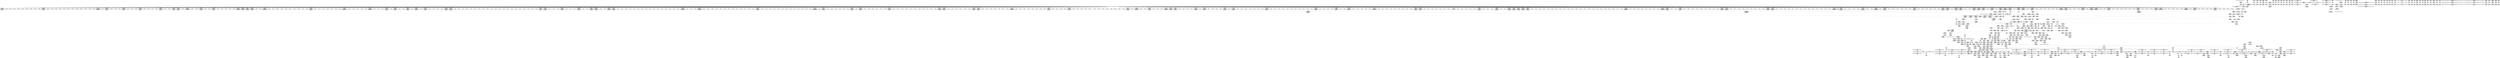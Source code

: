 digraph {
	CE0x49e2900 [shape=record,shape=Mrecord,label="{CE0x49e2900|inode_has_perm:sclass|security/selinux/hooks.c,1617}"]
	CE0x49d3a70 [shape=record,shape=Mrecord,label="{CE0x49d3a70|12:_i32,_56:_i8*,_:_CRE_930,931_}"]
	CE0x49a3660 [shape=record,shape=Mrecord,label="{CE0x49a3660|dentry_has_perm:dentry1|security/selinux/hooks.c,1631|*SummSource*}"]
	CE0x49cec10 [shape=record,shape=Mrecord,label="{CE0x49cec10|12:_i32,_56:_i8*,_:_CRE_865,866_}"]
	CE0x494e2b0 [shape=record,shape=Mrecord,label="{CE0x494e2b0|i64*_getelementptr_inbounds_(_11_x_i64_,_11_x_i64_*___llvm_gcov_ctr152,_i64_0,_i64_8)|*Constant*|*SummSource*}"]
	CE0x4967370 [shape=record,shape=Mrecord,label="{CE0x4967370|104:_%struct.inode*,_:_CRE_223,224_}"]
	CE0x49a7ae0 [shape=record,shape=Mrecord,label="{CE0x49a7ae0|i1_true|*Constant*}"]
	CE0x49acd80 [shape=record,shape=Mrecord,label="{CE0x49acd80|i8_10|*Constant*}"]
	CE0x4970a00 [shape=record,shape=Mrecord,label="{CE0x4970a00|104:_%struct.inode*,_:_CRE_95,96_}"]
	CE0x495e720 [shape=record,shape=Mrecord,label="{CE0x495e720|dentry_has_perm:dentry|Function::dentry_has_perm&Arg::dentry::}"]
	CE0x49e8040 [shape=record,shape=Mrecord,label="{CE0x49e8040|i64*_getelementptr_inbounds_(_8_x_i64_,_8_x_i64_*___llvm_gcov_ctr154,_i64_0,_i64_5)|*Constant*}"]
	CE0x493d3b0 [shape=record,shape=Mrecord,label="{CE0x493d3b0|_call_void_mcount()_#3|*SummSink*}"]
	CE0x4947660 [shape=record,shape=Mrecord,label="{CE0x4947660|i64*_getelementptr_inbounds_(_2_x_i64_,_2_x_i64_*___llvm_gcov_ctr98,_i64_0,_i64_1)|*Constant*}"]
	CE0x49acf20 [shape=record,shape=Mrecord,label="{CE0x49acf20|i8_10|*Constant*|*SummSource*}"]
	"CONST[source:0(mediator),value:2(dynamic)][purpose:{object}][SnkIdx:1]"
	CE0x49abc50 [shape=record,shape=Mrecord,label="{CE0x49abc50|i64*_getelementptr_inbounds_(_2_x_i64_,_2_x_i64_*___llvm_gcov_ctr131,_i64_0,_i64_0)|*Constant*}"]
	CE0x4969ff0 [shape=record,shape=Mrecord,label="{CE0x4969ff0|104:_%struct.inode*,_:_CRE_40,48_|*MultipleSource*|Function::selinux_quota_on&Arg::dentry::|Function::dentry_has_perm&Arg::dentry::|security/selinux/hooks.c,1627}"]
	CE0x49b0590 [shape=record,shape=Mrecord,label="{CE0x49b0590|i32_512|*Constant*}"]
	CE0x49bcd30 [shape=record,shape=Mrecord,label="{CE0x49bcd30|12:_i32,_56:_i8*,_:_CRE_264,265_}"]
	CE0x493a2d0 [shape=record,shape=Mrecord,label="{CE0x493a2d0|selinux_quota_on:land.lhs.true|*SummSource*}"]
	CE0x49aaf40 [shape=record,shape=Mrecord,label="{CE0x49aaf40|__validate_creds:tmp8|include/linux/cred.h,175|*SummSource*}"]
	CE0x4968890 [shape=record,shape=Mrecord,label="{CE0x4968890|dentry_has_perm:d_inode|security/selinux/hooks.c,1627|*SummSource*}"]
	CE0x49c1ba0 [shape=record,shape=Mrecord,label="{CE0x49c1ba0|12:_i32,_56:_i8*,_:_CRE_408,416_|*MultipleSource*|Function::inode_has_perm&Arg::inode::|*LoadInst*|security/selinux/hooks.c,1627|security/selinux/hooks.c,1611}"]
	CE0x49d2180 [shape=record,shape=Mrecord,label="{CE0x49d2180|12:_i32,_56:_i8*,_:_CRE_909,910_}"]
	CE0x49cac10 [shape=record,shape=Mrecord,label="{CE0x49cac10|12:_i32,_56:_i8*,_:_CRE_622,623_}"]
	CE0x4948460 [shape=record,shape=Mrecord,label="{CE0x4948460|i64*_getelementptr_inbounds_(_11_x_i64_,_11_x_i64_*___llvm_gcov_ctr152,_i64_0,_i64_0)|*Constant*|*SummSource*}"]
	CE0x498ace0 [shape=record,shape=Mrecord,label="{CE0x498ace0|12:_i32,_56:_i8*,_:_CRE_155,156_}"]
	CE0x498a6f0 [shape=record,shape=Mrecord,label="{CE0x498a6f0|12:_i32,_56:_i8*,_:_CRE_150,151_}"]
	CE0x496e980 [shape=record,shape=Mrecord,label="{CE0x496e980|12:_i32,_56:_i8*,_:_CRE_32,40_|*MultipleSource*|Function::inode_has_perm&Arg::inode::|*LoadInst*|security/selinux/hooks.c,1627|security/selinux/hooks.c,1611}"]
	CE0x49a8550 [shape=record,shape=Mrecord,label="{CE0x49a8550|i64_1|*Constant*}"]
	CE0x493f000 [shape=record,shape=Mrecord,label="{CE0x493f000|104:_%struct.inode*,_:_CRE_164,165_}"]
	CE0x49a76f0 [shape=record,shape=Mrecord,label="{CE0x49a76f0|inode_has_perm:bb|*SummSink*}"]
	CE0x49c96b0 [shape=record,shape=Mrecord,label="{CE0x49c96b0|12:_i32,_56:_i8*,_:_CRE_604,605_}"]
	CE0x49cf100 [shape=record,shape=Mrecord,label="{CE0x49cf100|12:_i32,_56:_i8*,_:_CRE_868,869_}"]
	CE0x49a4030 [shape=record,shape=Mrecord,label="{CE0x49a4030|GLOBAL:inode_has_perm|*Constant*|*SummSink*}"]
	CE0x493e6a0 [shape=record,shape=Mrecord,label="{CE0x493e6a0|104:_%struct.inode*,_:_CRE_154,155_}"]
	CE0x49ccee0 [shape=record,shape=Mrecord,label="{CE0x49ccee0|12:_i32,_56:_i8*,_:_CRE_752,756_|*MultipleSource*|Function::inode_has_perm&Arg::inode::|*LoadInst*|security/selinux/hooks.c,1627|security/selinux/hooks.c,1611}"]
	CE0x49ddc70 [shape=record,shape=Mrecord,label="{CE0x49ddc70|inode_has_perm:tmp17|security/selinux/hooks.c,1617|*SummSink*}"]
	CE0x49a8e00 [shape=record,shape=Mrecord,label="{CE0x49a8e00|i64*_getelementptr_inbounds_(_8_x_i64_,_8_x_i64_*___llvm_gcov_ctr154,_i64_0,_i64_2)|*Constant*|*SummSink*}"]
	CE0x49c97e0 [shape=record,shape=Mrecord,label="{CE0x49c97e0|12:_i32,_56:_i8*,_:_CRE_605,606_}"]
	CE0x49d3220 [shape=record,shape=Mrecord,label="{CE0x49d3220|12:_i32,_56:_i8*,_:_CRE_923,924_}"]
	CE0x49ca3c0 [shape=record,shape=Mrecord,label="{CE0x49ca3c0|12:_i32,_56:_i8*,_:_CRE_615,616_}"]
	CE0x49bba30 [shape=record,shape=Mrecord,label="{CE0x49bba30|12:_i32,_56:_i8*,_:_CRE_248,249_}"]
	CE0x49695b0 [shape=record,shape=Mrecord,label="{CE0x49695b0|dentry_has_perm:tmp3|*SummSource*}"]
	CE0x493f0f0 [shape=record,shape=Mrecord,label="{CE0x493f0f0|104:_%struct.inode*,_:_CRE_165,166_}"]
	CE0x4996cf0 [shape=record,shape=Mrecord,label="{CE0x4996cf0|__validate_creds:tmp|*SummSink*}"]
	CE0x49e8680 [shape=record,shape=Mrecord,label="{CE0x49e8680|i64*_getelementptr_inbounds_(_8_x_i64_,_8_x_i64_*___llvm_gcov_ctr154,_i64_0,_i64_5)|*Constant*|*SummSink*}"]
	CE0x493d1a0 [shape=record,shape=Mrecord,label="{CE0x493d1a0|i64_2|*Constant*|*SummSink*}"]
	CE0x4937c30 [shape=record,shape=Mrecord,label="{CE0x4937c30|selinux_quota_on:if.then}"]
	CE0x49aa180 [shape=record,shape=Mrecord,label="{CE0x49aa180|inode_has_perm:tmp1|*SummSink*}"]
	CE0x4947770 [shape=record,shape=Mrecord,label="{CE0x4947770|selinux_quota_on:tmp18|security/selinux/hooks.c,2044}"]
	CE0x49def50 [shape=record,shape=Mrecord,label="{CE0x49def50|i64*_getelementptr_inbounds_(_8_x_i64_,_8_x_i64_*___llvm_gcov_ctr154,_i64_0,_i64_7)|*Constant*|*SummSource*}"]
	CE0x499c180 [shape=record,shape=Mrecord,label="{CE0x499c180|i32_1609|*Constant*}"]
	CE0x49e7da0 [shape=record,shape=Mrecord,label="{CE0x49e7da0|inode_has_perm:tmp10|security/selinux/hooks.c,1611|*SummSource*}"]
	CE0x49afca0 [shape=record,shape=Mrecord,label="{CE0x49afca0|__validate_creds:expval|include/linux/cred.h,173|*SummSink*}"]
	CE0x4930210 [shape=record,shape=Mrecord,label="{CE0x4930210|i64_2|*Constant*}"]
	CE0x495bb50 [shape=record,shape=Mrecord,label="{CE0x495bb50|i32_78|*Constant*|*SummSink*}"]
	CE0x4949ab0 [shape=record,shape=Mrecord,label="{CE0x4949ab0|dentry_has_perm:entry|*SummSource*}"]
	CE0x4936c20 [shape=record,shape=Mrecord,label="{CE0x4936c20|GLOBAL:__llvm_gcov_ctr152|Global_var:__llvm_gcov_ctr152|*SummSource*}"]
	CE0x49cf6c0 [shape=record,shape=Mrecord,label="{CE0x49cf6c0|12:_i32,_56:_i8*,_:_CRE_873,874_}"]
	CE0x4966c50 [shape=record,shape=Mrecord,label="{CE0x4966c50|104:_%struct.inode*,_:_CRE_217,218_}"]
	CE0x496f730 [shape=record,shape=Mrecord,label="{CE0x496f730|inode_has_perm:tmp5|security/selinux/hooks.c,1609|*SummSource*}"]
	CE0x5c360f0 [shape=record,shape=Mrecord,label="{CE0x5c360f0|GLOBAL:selinux_quota_on.__warned|Global_var:selinux_quota_on.__warned|*SummSource*}"]
	CE0x4957d80 [shape=record,shape=Mrecord,label="{CE0x4957d80|selinux_quota_on:tmp7|security/selinux/hooks.c,2044}"]
	CE0x49a1c40 [shape=record,shape=Mrecord,label="{CE0x49a1c40|__validate_creds:lnot1|include/linux/cred.h,173|*SummSink*}"]
	CE0x49a90d0 [shape=record,shape=Mrecord,label="{CE0x49a90d0|inode_has_perm:tmp4|security/selinux/hooks.c,1609|*SummSink*}"]
	CE0x49589f0 [shape=record,shape=Mrecord,label="{CE0x49589f0|selinux_quota_on:tmp19|security/selinux/hooks.c,2044}"]
	CE0x495dbc0 [shape=record,shape=Mrecord,label="{CE0x495dbc0|dentry_has_perm:bb|*SummSource*}"]
	CE0x494d710 [shape=record,shape=Mrecord,label="{CE0x494d710|i64_4|*Constant*}"]
	CE0x4964990 [shape=record,shape=Mrecord,label="{CE0x4964990|12:_i32,_56:_i8*,_:_CRE_136,137_}"]
	CE0x4965470 [shape=record,shape=Mrecord,label="{CE0x4965470|12:_i32,_56:_i8*,_:_CRE_144,145_}"]
	CE0x4941bf0 [shape=record,shape=Mrecord,label="{CE0x4941bf0|selinux_quota_on:tmp16|security/selinux/hooks.c,2044|*SummSink*}"]
	CE0x49a1b10 [shape=record,shape=Mrecord,label="{CE0x49a1b10|__validate_creds:lnot1|include/linux/cred.h,173|*SummSource*}"]
	CE0x49aef80 [shape=record,shape=Mrecord,label="{CE0x49aef80|i32_22|*Constant*}"]
	CE0x49a52c0 [shape=record,shape=Mrecord,label="{CE0x49a52c0|inode_has_perm:adp|Function::inode_has_perm&Arg::adp::}"]
	CE0x49d42c0 [shape=record,shape=Mrecord,label="{CE0x49d42c0|12:_i32,_56:_i8*,_:_CRE_944,952_|*MultipleSource*|Function::inode_has_perm&Arg::inode::|*LoadInst*|security/selinux/hooks.c,1627|security/selinux/hooks.c,1611}"]
	CE0x49e5150 [shape=record,shape=Mrecord,label="{CE0x49e5150|GLOBAL:llvm.expect.i64|*Constant*|*SummSink*}"]
	CE0x49fde10 [shape=record,shape=Mrecord,label="{CE0x49fde10|_call_void_mcount()_#3}"]
	CE0x49df3a0 [shape=record,shape=Mrecord,label="{CE0x49df3a0|inode_has_perm:tmp19|security/selinux/hooks.c,1618}"]
	CE0x495fb30 [shape=record,shape=Mrecord,label="{CE0x495fb30|get_current:bb}"]
	CE0x4950940 [shape=record,shape=Mrecord,label="{CE0x4950940|104:_%struct.inode*,_:_CRE_313,314_}"]
	CE0x498a5c0 [shape=record,shape=Mrecord,label="{CE0x498a5c0|12:_i32,_56:_i8*,_:_CRE_149,150_}"]
	CE0x49c5e10 [shape=record,shape=Mrecord,label="{CE0x49c5e10|12:_i32,_56:_i8*,_:_CRE_556,557_}"]
	CE0x49995e0 [shape=record,shape=Mrecord,label="{CE0x49995e0|cred_sid:tmp1|*SummSource*}"]
	CE0x49bf6c0 [shape=record,shape=Mrecord,label="{CE0x49bf6c0|12:_i32,_56:_i8*,_:_CRE_299,300_}"]
	CE0x493b230 [shape=record,shape=Mrecord,label="{CE0x493b230|selinux_quota_on:land.lhs.true2|*SummSink*}"]
	CE0x4958fc0 [shape=record,shape=Mrecord,label="{CE0x4958fc0|i32_2044|*Constant*|*SummSink*}"]
	CE0x49a3560 [shape=record,shape=Mrecord,label="{CE0x49a3560|dentry_has_perm:call|security/selinux/hooks.c,1632}"]
	CE0x494b2d0 [shape=record,shape=Mrecord,label="{CE0x494b2d0|_call_void_mcount()_#3|*SummSource*}"]
	CE0x49de320 [shape=record,shape=Mrecord,label="{CE0x49de320|_ret_i32_%retval.0,_!dbg_!27728|security/selinux/avc.c,775|*SummSource*}"]
	CE0x49b72d0 [shape=record,shape=Mrecord,label="{CE0x49b72d0|12:_i32,_56:_i8*,_:_CRE_165,166_}"]
	CE0x495c4f0 [shape=record,shape=Mrecord,label="{CE0x495c4f0|i64_1|*Constant*|*SummSource*}"]
	CE0x494fcd0 [shape=record,shape=Mrecord,label="{CE0x494fcd0|104:_%struct.inode*,_:_CRE_304,305_}"]
	CE0x493aa30 [shape=record,shape=Mrecord,label="{CE0x493aa30|selinux_quota_on:call|security/selinux/hooks.c,2044}"]
	CE0x4947d20 [shape=record,shape=Mrecord,label="{CE0x4947d20|selinux_quota_on:tmp3|*SummSource*}"]
	CE0x4970ea0 [shape=record,shape=Mrecord,label="{CE0x4970ea0|104:_%struct.inode*,_:_CRE_144,145_}"]
	CE0x49cf050 [shape=record,shape=Mrecord,label="{CE0x49cf050|12:_i32,_56:_i8*,_:_CRE_867,868_}"]
	CE0x49e6000 [shape=record,shape=Mrecord,label="{CE0x49e6000|inode_has_perm:tmp8|security/selinux/hooks.c,1611}"]
	CE0x494fef0 [shape=record,shape=Mrecord,label="{CE0x494fef0|104:_%struct.inode*,_:_CRE_305,306_}"]
	CE0x493e790 [shape=record,shape=Mrecord,label="{CE0x493e790|104:_%struct.inode*,_:_CRE_155,156_}"]
	CE0x49b9ff0 [shape=record,shape=Mrecord,label="{CE0x49b9ff0|12:_i32,_56:_i8*,_:_CRE_203,204_}"]
	CE0x49d4a40 [shape=record,shape=Mrecord,label="{CE0x49d4a40|12:_i32,_56:_i8*,_:_CRE_976,977_}"]
	CE0x494f670 [shape=record,shape=Mrecord,label="{CE0x494f670|104:_%struct.inode*,_:_CRE_280,288_|*MultipleSource*|Function::selinux_quota_on&Arg::dentry::|Function::dentry_has_perm&Arg::dentry::|security/selinux/hooks.c,1627}"]
	CE0x49befa0 [shape=record,shape=Mrecord,label="{CE0x49befa0|12:_i32,_56:_i8*,_:_CRE_293,294_}"]
	CE0x49cae70 [shape=record,shape=Mrecord,label="{CE0x49cae70|12:_i32,_56:_i8*,_:_CRE_624,628_|*MultipleSource*|Function::inode_has_perm&Arg::inode::|*LoadInst*|security/selinux/hooks.c,1627|security/selinux/hooks.c,1611}"]
	CE0x4954960 [shape=record,shape=Mrecord,label="{CE0x4954960|_ret_%struct.task_struct*_%tmp4,_!dbg_!27714|./arch/x86/include/asm/current.h,14}"]
	CE0x4989ea0 [shape=record,shape=Mrecord,label="{CE0x4989ea0|104:_%struct.inode*,_:_CRE_195,196_}"]
	CE0x49bf920 [shape=record,shape=Mrecord,label="{CE0x49bf920|12:_i32,_56:_i8*,_:_CRE_301,302_}"]
	CE0x49bdb70 [shape=record,shape=Mrecord,label="{CE0x49bdb70|12:_i32,_56:_i8*,_:_CRE_276,277_}"]
	CE0x49cdb70 [shape=record,shape=Mrecord,label="{CE0x49cdb70|12:_i32,_56:_i8*,_:_CRE_808,816_|*MultipleSource*|Function::inode_has_perm&Arg::inode::|*LoadInst*|security/selinux/hooks.c,1627|security/selinux/hooks.c,1611}"]
	CE0x498e190 [shape=record,shape=Mrecord,label="{CE0x498e190|dentry_has_perm:type|security/selinux/hooks.c,1630|*SummSink*}"]
	CE0x49e3b80 [shape=record,shape=Mrecord,label="{CE0x49e3b80|inode_has_perm:lnot1|security/selinux/hooks.c,1611}"]
	CE0x4992550 [shape=record,shape=Mrecord,label="{CE0x4992550|inode_has_perm:tmp18|security/selinux/hooks.c,1617|*SummSource*}"]
	CE0x49b9c60 [shape=record,shape=Mrecord,label="{CE0x49b9c60|12:_i32,_56:_i8*,_:_CRE_200,201_}"]
	CE0x4962250 [shape=record,shape=Mrecord,label="{CE0x4962250|i8*_getelementptr_inbounds_(_45_x_i8_,_45_x_i8_*_.str12,_i32_0,_i32_0)|*Constant*|*SummSource*}"]
	CE0x49b9ec0 [shape=record,shape=Mrecord,label="{CE0x49b9ec0|12:_i32,_56:_i8*,_:_CRE_202,203_}"]
	CE0x496b850 [shape=record,shape=Mrecord,label="{CE0x496b850|__validate_creds:tobool|include/linux/cred.h,173}"]
	CE0x492f400 [shape=record,shape=Mrecord,label="{CE0x492f400|selinux_quota_on:tmp13|security/selinux/hooks.c,2044|*SummSource*}"]
	CE0x49cf200 [shape=record,shape=Mrecord,label="{CE0x49cf200|12:_i32,_56:_i8*,_:_CRE_869,870_}"]
	CE0x49cb720 [shape=record,shape=Mrecord,label="{CE0x49cb720|12:_i32,_56:_i8*,_:_CRE_664,672_|*MultipleSource*|Function::inode_has_perm&Arg::inode::|*LoadInst*|security/selinux/hooks.c,1627|security/selinux/hooks.c,1611}"]
	CE0x496d830 [shape=record,shape=Mrecord,label="{CE0x496d830|i8*_getelementptr_inbounds_(_25_x_i8_,_25_x_i8_*_.str3,_i32_0,_i32_0)|*Constant*}"]
	CE0x49fdba0 [shape=record,shape=Mrecord,label="{CE0x49fdba0|i32_3|*Constant*|*SummSource*}"]
	CE0x4992380 [shape=record,shape=Mrecord,label="{CE0x4992380|inode_has_perm:tmp18|security/selinux/hooks.c,1617}"]
	CE0x49ba250 [shape=record,shape=Mrecord,label="{CE0x49ba250|12:_i32,_56:_i8*,_:_CRE_205,206_}"]
	CE0x4991ac0 [shape=record,shape=Mrecord,label="{CE0x4991ac0|avc_has_perm:ssid|Function::avc_has_perm&Arg::ssid::|*SummSink*}"]
	CE0x49a9f40 [shape=record,shape=Mrecord,label="{CE0x49a9f40|__validate_creds:tmp4|include/linux/cred.h,173}"]
	CE0x495f390 [shape=record,shape=Mrecord,label="{CE0x495f390|selinux_quota_on:tobool1|security/selinux/hooks.c,2044}"]
	CE0x49af060 [shape=record,shape=Mrecord,label="{CE0x49af060|i32_22|*Constant*|*SummSink*}"]
	CE0x49b9d90 [shape=record,shape=Mrecord,label="{CE0x49b9d90|12:_i32,_56:_i8*,_:_CRE_201,202_}"]
	CE0x49b7790 [shape=record,shape=Mrecord,label="{CE0x49b7790|12:_i32,_56:_i8*,_:_CRE_169,170_}"]
	CE0x49c30b0 [shape=record,shape=Mrecord,label="{CE0x49c30b0|12:_i32,_56:_i8*,_:_CRE_474,475_}"]
	CE0x499fbe0 [shape=record,shape=Mrecord,label="{CE0x499fbe0|12:_i32,_56:_i8*,_:_CRE_72,76_|*MultipleSource*|Function::inode_has_perm&Arg::inode::|*LoadInst*|security/selinux/hooks.c,1627|security/selinux/hooks.c,1611}"]
	CE0x49db9f0 [shape=record,shape=Mrecord,label="{CE0x49db9f0|inode_has_perm:tmp16|security/selinux/hooks.c,1615|*SummSource*}"]
	CE0x64fa970 [shape=record,shape=Mrecord,label="{CE0x64fa970|selinux_quota_on:tmp8|security/selinux/hooks.c,2044|*SummSource*}"]
	CE0x4951330 [shape=record,shape=Mrecord,label="{CE0x4951330|dentry_has_perm:tmp1|*SummSink*}"]
	CE0x496c1c0 [shape=record,shape=Mrecord,label="{CE0x496c1c0|cred_sid:tmp2|*SummSource*}"]
	CE0x49c70b0 [shape=record,shape=Mrecord,label="{CE0x49c70b0|12:_i32,_56:_i8*,_:_CRE_572,573_}"]
	CE0x4944d40 [shape=record,shape=Mrecord,label="{CE0x4944d40|dentry_has_perm:ad|security/selinux/hooks.c, 1628}"]
	CE0x493ee20 [shape=record,shape=Mrecord,label="{CE0x493ee20|104:_%struct.inode*,_:_CRE_162,163_}"]
	CE0x49e3570 [shape=record,shape=Mrecord,label="{CE0x49e3570|inode_has_perm:tobool|security/selinux/hooks.c,1611|*SummSink*}"]
	CE0x498f3f0 [shape=record,shape=Mrecord,label="{CE0x498f3f0|_call_void___invalid_creds(%struct.cred*_%cred,_i8*_%file,_i32_%line)_#10,_!dbg_!27721|include/linux/cred.h,174|*SummSink*}"]
	CE0x499e470 [shape=record,shape=Mrecord,label="{CE0x499e470|12:_i32,_56:_i8*,_:_CRE_104,112_|*MultipleSource*|Function::inode_has_perm&Arg::inode::|*LoadInst*|security/selinux/hooks.c,1627|security/selinux/hooks.c,1611}"]
	CE0x49e13c0 [shape=record,shape=Mrecord,label="{CE0x49e13c0|avc_has_perm:entry|*SummSink*}"]
	CE0x49c5070 [shape=record,shape=Mrecord,label="{CE0x49c5070|12:_i32,_56:_i8*,_:_CRE_536,540_|*MultipleSource*|Function::inode_has_perm&Arg::inode::|*LoadInst*|security/selinux/hooks.c,1627|security/selinux/hooks.c,1611}"]
	CE0x4989450 [shape=record,shape=Mrecord,label="{CE0x4989450|104:_%struct.inode*,_:_CRE_184,185_}"]
	CE0x496a120 [shape=record,shape=Mrecord,label="{CE0x496a120|104:_%struct.inode*,_:_CRE_48,52_|*MultipleSource*|Function::selinux_quota_on&Arg::dentry::|Function::dentry_has_perm&Arg::dentry::|security/selinux/hooks.c,1627}"]
	CE0x4990df0 [shape=record,shape=Mrecord,label="{CE0x4990df0|inode_has_perm:tmp2|*SummSink*}"]
	CE0x49e10a0 [shape=record,shape=Mrecord,label="{CE0x49e10a0|i64*_getelementptr_inbounds_(_5_x_i64_,_5_x_i64_*___llvm_gcov_ctr155,_i64_0,_i64_3)|*Constant*|*SummSource*}"]
	CE0x4951b40 [shape=record,shape=Mrecord,label="{CE0x4951b40|get_current:tmp|*SummSink*}"]
	CE0x493b8e0 [shape=record,shape=Mrecord,label="{CE0x493b8e0|COLLAPSED:_GCMRE___llvm_gcov_ctr152_internal_global_11_x_i64_zeroinitializer:_elem_0:default:}"]
	CE0x49e3a10 [shape=record,shape=Mrecord,label="{CE0x49e3a10|inode_has_perm:lnot|security/selinux/hooks.c,1611|*SummSource*}"]
	CE0x4965da0 [shape=record,shape=Mrecord,label="{CE0x4965da0|104:_%struct.inode*,_:_CRE_204,205_}"]
	CE0x493ea60 [shape=record,shape=Mrecord,label="{CE0x493ea60|104:_%struct.inode*,_:_CRE_158,159_}"]
	CE0x49ccaa0 [shape=record,shape=Mrecord,label="{CE0x49ccaa0|12:_i32,_56:_i8*,_:_CRE_736,740_|*MultipleSource*|Function::inode_has_perm&Arg::inode::|*LoadInst*|security/selinux/hooks.c,1627|security/selinux/hooks.c,1611}"]
	CE0x49c8c00 [shape=record,shape=Mrecord,label="{CE0x49c8c00|12:_i32,_56:_i8*,_:_CRE_595,596_}"]
	CE0x49733a0 [shape=record,shape=Mrecord,label="{CE0x49733a0|i64*_getelementptr_inbounds_(_11_x_i64_,_11_x_i64_*___llvm_gcov_ctr152,_i64_0,_i64_6)|*Constant*}"]
	CE0x49cee30 [shape=record,shape=Mrecord,label="{CE0x49cee30|12:_i32,_56:_i8*,_:_CRE_866,867_}"]
	CE0x49e36e0 [shape=record,shape=Mrecord,label="{CE0x49e36e0|i1_true|*Constant*}"]
	CE0x495a8b0 [shape=record,shape=Mrecord,label="{CE0x495a8b0|i8*_getelementptr_inbounds_(_45_x_i8_,_45_x_i8_*_.str12,_i32_0,_i32_0)|*Constant*|*SummSink*}"]
	CE0x49c0cc0 [shape=record,shape=Mrecord,label="{CE0x49c0cc0|12:_i32,_56:_i8*,_:_CRE_344,352_|*MultipleSource*|Function::inode_has_perm&Arg::inode::|*LoadInst*|security/selinux/hooks.c,1627|security/selinux/hooks.c,1611}"]
	CE0x49e1fd0 [shape=record,shape=Mrecord,label="{CE0x49e1fd0|avc_has_perm:requested|Function::avc_has_perm&Arg::requested::|*SummSource*}"]
	CE0x496ce20 [shape=record,shape=Mrecord,label="{CE0x496ce20|inode_has_perm:do.end|*SummSink*}"]
	CE0x49b7b20 [shape=record,shape=Mrecord,label="{CE0x49b7b20|12:_i32,_56:_i8*,_:_CRE_172,173_}"]
	CE0x49ca880 [shape=record,shape=Mrecord,label="{CE0x49ca880|12:_i32,_56:_i8*,_:_CRE_619,620_}"]
	CE0x495eeb0 [shape=record,shape=Mrecord,label="{CE0x495eeb0|_ret_i32_%call,_!dbg_!27723|security/selinux/hooks.c,1632}"]
	CE0x49bd450 [shape=record,shape=Mrecord,label="{CE0x49bd450|12:_i32,_56:_i8*,_:_CRE_270,271_}"]
	CE0x49bd7e0 [shape=record,shape=Mrecord,label="{CE0x49bd7e0|12:_i32,_56:_i8*,_:_CRE_273,274_}"]
	CE0x49e7ed0 [shape=record,shape=Mrecord,label="{CE0x49e7ed0|inode_has_perm:tmp10|security/selinux/hooks.c,1611|*SummSink*}"]
	CE0x49e4740 [shape=record,shape=Mrecord,label="{CE0x49e4740|inode_has_perm:lnot.ext|security/selinux/hooks.c,1611|*SummSink*}"]
	CE0x49b71a0 [shape=record,shape=Mrecord,label="{CE0x49b71a0|12:_i32,_56:_i8*,_:_CRE_164,165_}"]
	CE0x496ffa0 [shape=record,shape=Mrecord,label="{CE0x496ffa0|104:_%struct.inode*,_:_CRE_72,80_|*MultipleSource*|Function::selinux_quota_on&Arg::dentry::|Function::dentry_has_perm&Arg::dentry::|security/selinux/hooks.c,1627}"]
	CE0x49e5590 [shape=record,shape=Mrecord,label="{CE0x49e5590|inode_has_perm:expval|security/selinux/hooks.c,1611|*SummSink*}"]
	CE0x49644a0 [shape=record,shape=Mrecord,label="{CE0x49644a0|i32_1|*Constant*}"]
	CE0x499a4c0 [shape=record,shape=Mrecord,label="{CE0x499a4c0|__validate_creds:cred|Function::__validate_creds&Arg::cred::|*SummSink*}"]
	CE0x49d4600 [shape=record,shape=Mrecord,label="{CE0x49d4600|12:_i32,_56:_i8*,_:_CRE_960,968_|*MultipleSource*|Function::inode_has_perm&Arg::inode::|*LoadInst*|security/selinux/hooks.c,1627|security/selinux/hooks.c,1611}"]
	CE0x49c4a10 [shape=record,shape=Mrecord,label="{CE0x49c4a10|12:_i32,_56:_i8*,_:_CRE_512,520_|*MultipleSource*|Function::inode_has_perm&Arg::inode::|*LoadInst*|security/selinux/hooks.c,1627|security/selinux/hooks.c,1611}"]
	CE0x49ce1d0 [shape=record,shape=Mrecord,label="{CE0x49ce1d0|12:_i32,_56:_i8*,_:_CRE_832,840_|*MultipleSource*|Function::inode_has_perm&Arg::inode::|*LoadInst*|security/selinux/hooks.c,1627|security/selinux/hooks.c,1611}"]
	CE0x49b5a00 [shape=record,shape=Mrecord,label="{CE0x49b5a00|inode_has_perm:tmp13|security/selinux/hooks.c,1614|*SummSink*}"]
	CE0x498abb0 [shape=record,shape=Mrecord,label="{CE0x498abb0|12:_i32,_56:_i8*,_:_CRE_154,155_}"]
	CE0x49697d0 [shape=record,shape=Mrecord,label="{CE0x49697d0|get_current:tmp2|*SummSink*}"]
	CE0x49b8cf0 [shape=record,shape=Mrecord,label="{CE0x49b8cf0|12:_i32,_56:_i8*,_:_CRE_187,188_}"]
	CE0x4968b90 [shape=record,shape=Mrecord,label="{CE0x4968b90|104:_%struct.inode*,_:_CRE_16,24_|*MultipleSource*|Function::selinux_quota_on&Arg::dentry::|Function::dentry_has_perm&Arg::dentry::|security/selinux/hooks.c,1627}"]
	CE0x492f470 [shape=record,shape=Mrecord,label="{CE0x492f470|selinux_quota_on:tmp13|security/selinux/hooks.c,2044}"]
	CE0x499de20 [shape=record,shape=Mrecord,label="{CE0x499de20|cred_sid:tmp3|*SummSink*}"]
	CE0x49a7a50 [shape=record,shape=Mrecord,label="{CE0x49a7a50|COLLAPSED:_CMRE:_elem_0:default:}"]
	CE0x49655a0 [shape=record,shape=Mrecord,label="{CE0x49655a0|12:_i32,_56:_i8*,_:_CRE_145,146_}"]
	CE0x49bc740 [shape=record,shape=Mrecord,label="{CE0x49bc740|12:_i32,_56:_i8*,_:_CRE_259,260_}"]
	CE0x4966530 [shape=record,shape=Mrecord,label="{CE0x4966530|104:_%struct.inode*,_:_CRE_211,212_}"]
	CE0x4966d80 [shape=record,shape=Mrecord,label="{CE0x4966d80|104:_%struct.inode*,_:_CRE_218,219_}"]
	CE0x49cfde0 [shape=record,shape=Mrecord,label="{CE0x49cfde0|12:_i32,_56:_i8*,_:_CRE_879,880_}"]
	CE0x4950e00 [shape=record,shape=Mrecord,label="{CE0x4950e00|104:_%struct.inode*,_:_CRE_317,318_}"]
	CE0x4943c60 [shape=record,shape=Mrecord,label="{CE0x4943c60|i32_1|*Constant*|*SummSource*}"]
	CE0x495cfe0 [shape=record,shape=Mrecord,label="{CE0x495cfe0|dentry_has_perm:tmp1}"]
	CE0x4971080 [shape=record,shape=Mrecord,label="{CE0x4971080|104:_%struct.inode*,_:_CRE_145,146_}"]
	CE0x49d22b0 [shape=record,shape=Mrecord,label="{CE0x49d22b0|12:_i32,_56:_i8*,_:_CRE_910,911_}"]
	CE0x49a3980 [shape=record,shape=Mrecord,label="{CE0x49a3980|dentry_has_perm:call|security/selinux/hooks.c,1632|*SummSource*}"]
	CE0x4943d30 [shape=record,shape=Mrecord,label="{CE0x4943d30|i32_1|*Constant*|*SummSink*}"]
	CE0x49a5930 [shape=record,shape=Mrecord,label="{CE0x49a5930|_ret_i32_%retval.0,_!dbg_!27739|security/selinux/hooks.c,1618|*SummSource*}"]
	CE0x49b79f0 [shape=record,shape=Mrecord,label="{CE0x49b79f0|12:_i32,_56:_i8*,_:_CRE_171,172_}"]
	CE0x49ffd50 [shape=record,shape=Mrecord,label="{CE0x49ffd50|i64*_getelementptr_inbounds_(_5_x_i64_,_5_x_i64_*___llvm_gcov_ctr155,_i64_0,_i64_0)|*Constant*}"]
	CE0x498e730 [shape=record,shape=Mrecord,label="{CE0x498e730|dentry_has_perm:tmp|*SummSource*}"]
	CE0x49d4c30 [shape=record,shape=Mrecord,label="{CE0x49d4c30|12:_i32,_56:_i8*,_:_CRE_977,978_}"]
	CE0x493be60 [shape=record,shape=Mrecord,label="{CE0x493be60|selinux_quota_on:tmp6|security/selinux/hooks.c,2044|*SummSource*}"]
	CE0x496f8a0 [shape=record,shape=Mrecord,label="{CE0x496f8a0|inode_has_perm:tmp5|security/selinux/hooks.c,1609|*SummSink*}"]
	CE0x4937d20 [shape=record,shape=Mrecord,label="{CE0x4937d20|selinux_quota_on:tmp3|*SummSink*}"]
	CE0x49bac40 [shape=record,shape=Mrecord,label="{CE0x49bac40|12:_i32,_56:_i8*,_:_CRE_232,236_|*MultipleSource*|Function::inode_has_perm&Arg::inode::|*LoadInst*|security/selinux/hooks.c,1627|security/selinux/hooks.c,1611}"]
	CE0x414b0e0 [shape=record,shape=Mrecord,label="{CE0x414b0e0|GLOBAL:selinux_quota_on.__warned|Global_var:selinux_quota_on.__warned}"]
	CE0x49b84a0 [shape=record,shape=Mrecord,label="{CE0x49b84a0|12:_i32,_56:_i8*,_:_CRE_180,181_}"]
	CE0x49c6010 [shape=record,shape=Mrecord,label="{CE0x49c6010|12:_i32,_56:_i8*,_:_CRE_558,559_}"]
	CE0x4988dc0 [shape=record,shape=Mrecord,label="{CE0x4988dc0|104:_%struct.inode*,_:_CRE_177,178_}"]
	CE0x49e6ca0 [shape=record,shape=Mrecord,label="{CE0x49e6ca0|inode_has_perm:tmp9|security/selinux/hooks.c,1611}"]
	CE0x4965340 [shape=record,shape=Mrecord,label="{CE0x4965340|12:_i32,_56:_i8*,_:_CRE_143,144_}"]
	CE0x496b8c0 [shape=record,shape=Mrecord,label="{CE0x496b8c0|__validate_creds:tobool|include/linux/cred.h,173|*SummSource*}"]
	CE0x499c3f0 [shape=record,shape=Mrecord,label="{CE0x499c3f0|GLOBAL:__llvm_gcov_ctr155|Global_var:__llvm_gcov_ctr155}"]
	CE0x49c8280 [shape=record,shape=Mrecord,label="{CE0x49c8280|12:_i32,_56:_i8*,_:_CRE_587,588_}"]
	CE0x4966790 [shape=record,shape=Mrecord,label="{CE0x4966790|104:_%struct.inode*,_:_CRE_213,214_}"]
	CE0x49696f0 [shape=record,shape=Mrecord,label="{CE0x49696f0|get_current:tmp2}"]
	CE0x4952270 [shape=record,shape=Mrecord,label="{CE0x4952270|i64*_getelementptr_inbounds_(_2_x_i64_,_2_x_i64_*___llvm_gcov_ctr153,_i64_0,_i64_0)|*Constant*|*SummSink*}"]
	CE0x49588b0 [shape=record,shape=Mrecord,label="{CE0x49588b0|i64*_getelementptr_inbounds_(_11_x_i64_,_11_x_i64_*___llvm_gcov_ctr152,_i64_0,_i64_10)|*Constant*}"]
	CE0x49a6ef0 [shape=record,shape=Mrecord,label="{CE0x49a6ef0|_call_void_mcount()_#3|*SummSink*}"]
	CE0x49bff10 [shape=record,shape=Mrecord,label="{CE0x49bff10|12:_i32,_56:_i8*,_:_CRE_306,307_}"]
	CE0x49686f0 [shape=record,shape=Mrecord,label="{CE0x49686f0|104:_%struct.inode*,_:_CRE_0,4_|*MultipleSource*|Function::selinux_quota_on&Arg::dentry::|Function::dentry_has_perm&Arg::dentry::|security/selinux/hooks.c,1627}"]
	CE0x49b3f20 [shape=record,shape=Mrecord,label="{CE0x49b3f20|cred_sid:tmp6|security/selinux/hooks.c,197|*SummSource*}"]
	CE0x49503e0 [shape=record,shape=Mrecord,label="{CE0x49503e0|104:_%struct.inode*,_:_CRE_308,309_}"]
	CE0x495f400 [shape=record,shape=Mrecord,label="{CE0x495f400|selinux_quota_on:tobool1|security/selinux/hooks.c,2044|*SummSink*}"]
	CE0x493c6a0 [shape=record,shape=Mrecord,label="{CE0x493c6a0|i64_3|*Constant*|*SummSink*}"]
	CE0x49e4fe0 [shape=record,shape=Mrecord,label="{CE0x49e4fe0|GLOBAL:llvm.expect.i64|*Constant*|*SummSource*}"]
	CE0x4996350 [shape=record,shape=Mrecord,label="{CE0x4996350|i64*_getelementptr_inbounds_(_5_x_i64_,_5_x_i64_*___llvm_gcov_ctr155,_i64_0,_i64_4)|*Constant*}"]
	CE0x49ae840 [shape=record,shape=Mrecord,label="{CE0x49ae840|COLLAPSED:_GCMRE___llvm_gcov_ctr98_internal_global_2_x_i64_zeroinitializer:_elem_0:default:}"]
	CE0x49e9420 [shape=record,shape=Mrecord,label="{CE0x49e9420|i32_512|*Constant*|*SummSink*}"]
	CE0x49300b0 [shape=record,shape=Mrecord,label="{CE0x49300b0|selinux_quota_on:tmp4|security/selinux/hooks.c,2044|*SummSource*}"]
	CE0x4946f10 [shape=record,shape=Mrecord,label="{CE0x4946f10|selinux_quota_on:tmp17|security/selinux/hooks.c,2044}"]
	CE0x493ed30 [shape=record,shape=Mrecord,label="{CE0x493ed30|104:_%struct.inode*,_:_CRE_161,162_}"]
	CE0x49a3c90 [shape=record,shape=Mrecord,label="{CE0x49a3c90|GLOBAL:inode_has_perm|*Constant*|*SummSource*}"]
	CE0x49cfa50 [shape=record,shape=Mrecord,label="{CE0x49cfa50|12:_i32,_56:_i8*,_:_CRE_876,877_}"]
	CE0x49ffc30 [shape=record,shape=Mrecord,label="{CE0x49ffc30|__validate_creds:bb|*SummSource*}"]
	CE0x499a150 [shape=record,shape=Mrecord,label="{CE0x499a150|i64_0|*Constant*}"]
	CE0x49bbc90 [shape=record,shape=Mrecord,label="{CE0x49bbc90|12:_i32,_56:_i8*,_:_CRE_250,251_}"]
	CE0x496be20 [shape=record,shape=Mrecord,label="{CE0x496be20|_ret_void,_!dbg_!27722|include/linux/cred.h,175|*SummSource*}"]
	CE0x49bbdc0 [shape=record,shape=Mrecord,label="{CE0x49bbdc0|12:_i32,_56:_i8*,_:_CRE_251,252_}"]
	CE0x49552a0 [shape=record,shape=Mrecord,label="{CE0x49552a0|selinux_quota_on:cred4|security/selinux/hooks.c,2044}"]
	CE0x496a2b0 [shape=record,shape=Mrecord,label="{CE0x496a2b0|104:_%struct.inode*,_:_CRE_56,64_|*MultipleSource*|Function::selinux_quota_on&Arg::dentry::|Function::dentry_has_perm&Arg::dentry::|security/selinux/hooks.c,1627}"]
	CE0x4969620 [shape=record,shape=Mrecord,label="{CE0x4969620|dentry_has_perm:tmp3|*SummSink*}"]
	CE0x49b8a90 [shape=record,shape=Mrecord,label="{CE0x49b8a90|12:_i32,_56:_i8*,_:_CRE_185,186_}"]
	CE0x49d35b0 [shape=record,shape=Mrecord,label="{CE0x49d35b0|12:_i32,_56:_i8*,_:_CRE_926,927_}"]
	CE0x4942c20 [shape=record,shape=Mrecord,label="{CE0x4942c20|dentry_has_perm:bb}"]
	CE0x49a2350 [shape=record,shape=Mrecord,label="{CE0x49a2350|i64*_getelementptr_inbounds_(_2_x_i64_,_2_x_i64_*___llvm_gcov_ctr98,_i64_0,_i64_1)|*Constant*|*SummSource*}"]
	CE0x49be750 [shape=record,shape=Mrecord,label="{CE0x49be750|12:_i32,_56:_i8*,_:_CRE_286,287_}"]
	CE0x49aafb0 [shape=record,shape=Mrecord,label="{CE0x49aafb0|__validate_creds:tmp8|include/linux/cred.h,175|*SummSink*}"]
	CE0x4949940 [shape=record,shape=Mrecord,label="{CE0x4949940|GLOBAL:dentry_has_perm|*Constant*|*SummSink*}"]
	CE0x49de1a0 [shape=record,shape=Mrecord,label="{CE0x49de1a0|avc_has_perm:auditdata|Function::avc_has_perm&Arg::auditdata::|*SummSink*}"]
	CE0x49daf60 [shape=record,shape=Mrecord,label="{CE0x49daf60|i32_10|*Constant*|*SummSource*}"]
	CE0x49e0180 [shape=record,shape=Mrecord,label="{CE0x49e0180|__validate_creds:if.end}"]
	CE0x494d270 [shape=record,shape=Mrecord,label="{CE0x494d270|__validate_creds:tmp2|include/linux/cred.h,173|*SummSource*}"]
	CE0x49af310 [shape=record,shape=Mrecord,label="{CE0x49af310|cred_sid:security|security/selinux/hooks.c,196}"]
	CE0x49cafa0 [shape=record,shape=Mrecord,label="{CE0x49cafa0|12:_i32,_56:_i8*,_:_CRE_632,640_|*MultipleSource*|Function::inode_has_perm&Arg::inode::|*LoadInst*|security/selinux/hooks.c,1627|security/selinux/hooks.c,1611}"]
	CE0x495b1f0 [shape=record,shape=Mrecord,label="{CE0x495b1f0|_ret_i32_%call5,_!dbg_!27740|security/selinux/hooks.c,2046|*SummSource*}"]
	CE0x49ca160 [shape=record,shape=Mrecord,label="{CE0x49ca160|12:_i32,_56:_i8*,_:_CRE_613,614_}"]
	CE0x499fe00 [shape=record,shape=Mrecord,label="{CE0x499fe00|12:_i32,_56:_i8*,_:_CRE_76,80_|*MultipleSource*|Function::inode_has_perm&Arg::inode::|*LoadInst*|security/selinux/hooks.c,1627|security/selinux/hooks.c,1611}"]
	CE0x492fdf0 [shape=record,shape=Mrecord,label="{CE0x492fdf0|selinux_quota_on:bb|*SummSource*}"]
	CE0x4964d90 [shape=record,shape=Mrecord,label="{CE0x4964d90|12:_i32,_56:_i8*,_:_CRE_138,139_}"]
	CE0x49b1180 [shape=record,shape=Mrecord,label="{CE0x49b1180|0:_i32,_4:_i32,_8:_i32,_12:_i32,_:_CMRE_8,12_|*MultipleSource*|security/selinux/hooks.c,196|*LoadInst*|security/selinux/hooks.c,196|security/selinux/hooks.c,197}"]
	CE0x49687c0 [shape=record,shape=Mrecord,label="{CE0x49687c0|dentry_has_perm:d_inode|security/selinux/hooks.c,1627}"]
	CE0x49c84e0 [shape=record,shape=Mrecord,label="{CE0x49c84e0|12:_i32,_56:_i8*,_:_CRE_589,590_}"]
	CE0x49e79f0 [shape=record,shape=Mrecord,label="{CE0x49e79f0|inode_has_perm:tmp9|security/selinux/hooks.c,1611|*SummSink*}"]
	CE0x49c0ee0 [shape=record,shape=Mrecord,label="{CE0x49c0ee0|12:_i32,_56:_i8*,_:_CRE_352,360_|*MultipleSource*|Function::inode_has_perm&Arg::inode::|*LoadInst*|security/selinux/hooks.c,1627|security/selinux/hooks.c,1611}"]
	CE0x494bff0 [shape=record,shape=Mrecord,label="{CE0x494bff0|get_current:tmp3|*SummSource*}"]
	CE0x49d0040 [shape=record,shape=Mrecord,label="{CE0x49d0040|12:_i32,_56:_i8*,_:_CRE_881,882_}"]
	CE0x49cd540 [shape=record,shape=Mrecord,label="{CE0x49cd540|12:_i32,_56:_i8*,_:_CRE_776,792_|*MultipleSource*|Function::inode_has_perm&Arg::inode::|*LoadInst*|security/selinux/hooks.c,1627|security/selinux/hooks.c,1611}"]
	CE0x49a96e0 [shape=record,shape=Mrecord,label="{CE0x49a96e0|inode_has_perm:if.end|*SummSink*}"]
	CE0x493e880 [shape=record,shape=Mrecord,label="{CE0x493e880|104:_%struct.inode*,_:_CRE_156,157_}"]
	CE0x499ead0 [shape=record,shape=Mrecord,label="{CE0x499ead0|12:_i32,_56:_i8*,_:_CRE_128,136_|*MultipleSource*|Function::inode_has_perm&Arg::inode::|*LoadInst*|security/selinux/hooks.c,1627|security/selinux/hooks.c,1611}"]
	CE0x49be620 [shape=record,shape=Mrecord,label="{CE0x49be620|12:_i32,_56:_i8*,_:_CRE_285,286_}"]
	CE0x49e5e60 [shape=record,shape=Mrecord,label="{CE0x49e5e60|i64_3|*Constant*}"]
	CE0x49d2b00 [shape=record,shape=Mrecord,label="{CE0x49d2b00|12:_i32,_56:_i8*,_:_CRE_917,918_}"]
	CE0x49e5430 [shape=record,shape=Mrecord,label="{CE0x49e5430|i64_4|*Constant*}"]
	CE0x4947100 [shape=record,shape=Mrecord,label="{CE0x4947100|selinux_quota_on:tmp17|security/selinux/hooks.c,2044|*SummSink*}"]
	CE0x4970820 [shape=record,shape=Mrecord,label="{CE0x4970820|104:_%struct.inode*,_:_CRE_93,94_}"]
	CE0x49db170 [shape=record,shape=Mrecord,label="{CE0x49db170|inode_has_perm:i_security|security/selinux/hooks.c,1615|*SummSink*}"]
	CE0x4970590 [shape=record,shape=Mrecord,label="{CE0x4970590|104:_%struct.inode*,_:_CRE_90,91_}"]
	CE0x495bbc0 [shape=record,shape=Mrecord,label="{CE0x495bbc0|i32_78|*Constant*|*SummSource*}"]
	CE0x496b660 [shape=record,shape=Mrecord,label="{CE0x496b660|_call_void___validate_creds(%struct.cred*_%cred,_i8*_getelementptr_inbounds_(_25_x_i8_,_25_x_i8_*_.str3,_i32_0,_i32_0),_i32_1609)_#10,_!dbg_!27719|security/selinux/hooks.c,1609|*SummSource*}"]
	CE0x492f950 [shape=record,shape=Mrecord,label="{CE0x492f950|selinux_quota_on:if.end}"]
	CE0x4941d20 [shape=record,shape=Mrecord,label="{CE0x4941d20|i8*_getelementptr_inbounds_(_45_x_i8_,_45_x_i8_*_.str12,_i32_0,_i32_0)|*Constant*}"]
	CE0x49a9670 [shape=record,shape=Mrecord,label="{CE0x49a9670|inode_has_perm:if.end|*SummSource*}"]
	CE0x4955d50 [shape=record,shape=Mrecord,label="{CE0x4955d50|selinux_quota_on:tmp16|security/selinux/hooks.c,2044|*SummSource*}"]
	CE0x49c12f0 [shape=record,shape=Mrecord,label="{CE0x49c12f0|12:_i32,_56:_i8*,_:_CRE_376,384_|*MultipleSource*|Function::inode_has_perm&Arg::inode::|*LoadInst*|security/selinux/hooks.c,1627|security/selinux/hooks.c,1611}"]
	CE0x49cd320 [shape=record,shape=Mrecord,label="{CE0x49cd320|12:_i32,_56:_i8*,_:_CRE_768,776_|*MultipleSource*|Function::inode_has_perm&Arg::inode::|*LoadInst*|security/selinux/hooks.c,1627|security/selinux/hooks.c,1611}"]
	CE0x49d0500 [shape=record,shape=Mrecord,label="{CE0x49d0500|12:_i32,_56:_i8*,_:_CRE_885,886_}"]
	CE0x49b9080 [shape=record,shape=Mrecord,label="{CE0x49b9080|12:_i32,_56:_i8*,_:_CRE_190,191_}"]
	CE0x498dd80 [shape=record,shape=Mrecord,label="{CE0x498dd80|__validate_creds:tmp7|include/linux/cred.h,174|*SummSink*}"]
	CE0x493db00 [shape=record,shape=Mrecord,label="{CE0x493db00|selinux_quota_on:tmp14|security/selinux/hooks.c,2044|*SummSink*}"]
	CE0x49d2770 [shape=record,shape=Mrecord,label="{CE0x49d2770|12:_i32,_56:_i8*,_:_CRE_914,915_}"]
	CE0x49c3ed0 [shape=record,shape=Mrecord,label="{CE0x49c3ed0|12:_i32,_56:_i8*,_:_CRE_486,487_}"]
	CE0x4949e90 [shape=record,shape=Mrecord,label="{CE0x4949e90|selinux_quota_on:tmp2|*SummSink*}"]
	CE0x49b7c50 [shape=record,shape=Mrecord,label="{CE0x49b7c50|12:_i32,_56:_i8*,_:_CRE_173,174_}"]
	CE0x49c7a30 [shape=record,shape=Mrecord,label="{CE0x49c7a30|12:_i32,_56:_i8*,_:_CRE_580,581_}"]
	CE0x499d440 [shape=record,shape=Mrecord,label="{CE0x499d440|i64*_getelementptr_inbounds_(_2_x_i64_,_2_x_i64_*___llvm_gcov_ctr131,_i64_0,_i64_0)|*Constant*|*SummSource*}"]
	CE0x49626d0 [shape=record,shape=Mrecord,label="{CE0x49626d0|_ret_%struct.task_struct*_%tmp4,_!dbg_!27714|./arch/x86/include/asm/current.h,14|*SummSource*}"]
	CE0x4940720 [shape=record,shape=Mrecord,label="{CE0x4940720|get_current:tmp4|./arch/x86/include/asm/current.h,14|*SummSource*}"]
	CE0x4988eb0 [shape=record,shape=Mrecord,label="{CE0x4988eb0|104:_%struct.inode*,_:_CRE_178,179_}"]
	CE0x49da230 [shape=record,shape=Mrecord,label="{CE0x49da230|cred_sid:entry}"]
	CE0x498a490 [shape=record,shape=Mrecord,label="{CE0x498a490|12:_i32,_56:_i8*,_:_CRE_148,149_}"]
	CE0x4988820 [shape=record,shape=Mrecord,label="{CE0x4988820|104:_%struct.inode*,_:_CRE_171,172_}"]
	CE0x49b92e0 [shape=record,shape=Mrecord,label="{CE0x49b92e0|12:_i32,_56:_i8*,_:_CRE_192,193_}"]
	CE0x49b8e20 [shape=record,shape=Mrecord,label="{CE0x49b8e20|12:_i32,_56:_i8*,_:_CRE_188,189_}"]
	CE0x49ddfe0 [shape=record,shape=Mrecord,label="{CE0x49ddfe0|avc_has_perm:auditdata|Function::avc_has_perm&Arg::auditdata::}"]
	CE0x49e3f40 [shape=record,shape=Mrecord,label="{CE0x49e3f40|inode_has_perm:lnot1|security/selinux/hooks.c,1611|*SummSource*}"]
	CE0x49b7400 [shape=record,shape=Mrecord,label="{CE0x49b7400|12:_i32,_56:_i8*,_:_CRE_166,167_}"]
	CE0x49bf0d0 [shape=record,shape=Mrecord,label="{CE0x49bf0d0|12:_i32,_56:_i8*,_:_CRE_294,295_}"]
	CE0x49d0c20 [shape=record,shape=Mrecord,label="{CE0x49d0c20|12:_i32,_56:_i8*,_:_CRE_891,892_}"]
	CE0x4989f90 [shape=record,shape=Mrecord,label="{CE0x4989f90|104:_%struct.inode*,_:_CRE_196,197_}"]
	CE0x49b3970 [shape=record,shape=Mrecord,label="{CE0x49b3970|0:_i32,_4:_i32,_8:_i32,_12:_i32,_:_CMRE_16,20_|*MultipleSource*|security/selinux/hooks.c,196|*LoadInst*|security/selinux/hooks.c,196|security/selinux/hooks.c,197}"]
	CE0x49c9a40 [shape=record,shape=Mrecord,label="{CE0x49c9a40|12:_i32,_56:_i8*,_:_CRE_607,608_}"]
	CE0x49d1210 [shape=record,shape=Mrecord,label="{CE0x49d1210|12:_i32,_56:_i8*,_:_CRE_896,897_}"]
	CE0x4991a20 [shape=record,shape=Mrecord,label="{CE0x4991a20|avc_has_perm:ssid|Function::avc_has_perm&Arg::ssid::|*SummSource*}"]
	CE0x49505e0 [shape=record,shape=Mrecord,label="{CE0x49505e0|104:_%struct.inode*,_:_CRE_310,311_}"]
	CE0x49aa300 [shape=record,shape=Mrecord,label="{CE0x49aa300|i64*_getelementptr_inbounds_(_8_x_i64_,_8_x_i64_*___llvm_gcov_ctr154,_i64_0,_i64_1)|*Constant*|*SummSource*}"]
	CE0x49384f0 [shape=record,shape=Mrecord,label="{CE0x49384f0|selinux_quota_on:entry|*SummSource*}"]
	CE0x49be3c0 [shape=record,shape=Mrecord,label="{CE0x49be3c0|12:_i32,_56:_i8*,_:_CRE_283,284_}"]
	CE0x4946ea0 [shape=record,shape=Mrecord,label="{CE0x4946ea0|selinux_quota_on:tmp17|security/selinux/hooks.c,2044|*SummSource*}"]
	CE0x49bda40 [shape=record,shape=Mrecord,label="{CE0x49bda40|12:_i32,_56:_i8*,_:_CRE_275,276_}"]
	CE0x49d36e0 [shape=record,shape=Mrecord,label="{CE0x49d36e0|12:_i32,_56:_i8*,_:_CRE_927,928_}"]
	CE0x49c0630 [shape=record,shape=Mrecord,label="{CE0x49c0630|12:_i32,_56:_i8*,_:_CRE_312,320_|*MultipleSource*|Function::inode_has_perm&Arg::inode::|*LoadInst*|security/selinux/hooks.c,1627|security/selinux/hooks.c,1611}"]
	"CONST[source:0(mediator),value:0(static)][purpose:{operation}][SrcIdx:2]"
	CE0x49c2610 [shape=record,shape=Mrecord,label="{CE0x49c2610|12:_i32,_56:_i8*,_:_CRE_448,456_|*MultipleSource*|Function::inode_has_perm&Arg::inode::|*LoadInst*|security/selinux/hooks.c,1627|security/selinux/hooks.c,1611}"]
	CE0x49fd570 [shape=record,shape=Mrecord,label="{CE0x49fd570|inode_has_perm:tmp16|security/selinux/hooks.c,1615|*SummSink*}"]
	CE0x49da4e0 [shape=record,shape=Mrecord,label="{CE0x49da4e0|cred_sid:cred|Function::cred_sid&Arg::cred::}"]
	CE0x49c6270 [shape=record,shape=Mrecord,label="{CE0x49c6270|12:_i32,_56:_i8*,_:_CRE_560,561_}"]
	CE0x4930630 [shape=record,shape=Mrecord,label="{CE0x4930630|selinux_quota_on:if.then|*SummSource*}"]
	CE0x4992170 [shape=record,shape=Mrecord,label="{CE0x4992170|inode_has_perm:sclass|security/selinux/hooks.c,1617|*SummSource*}"]
	CE0x49aa470 [shape=record,shape=Mrecord,label="{CE0x49aa470|cred_sid:tmp|*SummSink*}"]
	CE0x4973550 [shape=record,shape=Mrecord,label="{CE0x4973550|selinux_quota_on:tmp10|security/selinux/hooks.c,2044}"]
	CE0x49512c0 [shape=record,shape=Mrecord,label="{CE0x49512c0|dentry_has_perm:tmp1|*SummSource*}"]
	CE0x49a1670 [shape=record,shape=Mrecord,label="{CE0x49a1670|i32_0|*Constant*}"]
	CE0x4973410 [shape=record,shape=Mrecord,label="{CE0x4973410|selinux_quota_on:tmp9|security/selinux/hooks.c,2044|*SummSink*}"]
	CE0x49a5df0 [shape=record,shape=Mrecord,label="{CE0x49a5df0|get_current:tmp1|*SummSink*}"]
	CE0x4989180 [shape=record,shape=Mrecord,label="{CE0x4989180|104:_%struct.inode*,_:_CRE_181,182_}"]
	CE0x49d2fc0 [shape=record,shape=Mrecord,label="{CE0x49d2fc0|12:_i32,_56:_i8*,_:_CRE_921,922_}"]
	CE0x49af430 [shape=record,shape=Mrecord,label="{CE0x49af430|cred_sid:security|security/selinux/hooks.c,196|*SummSource*}"]
	CE0x499dff0 [shape=record,shape=Mrecord,label="{CE0x499dff0|12:_i32,_56:_i8*,_:_CRE_88,96_|*MultipleSource*|Function::inode_has_perm&Arg::inode::|*LoadInst*|security/selinux/hooks.c,1627|security/selinux/hooks.c,1611}"]
	CE0x495e540 [shape=record,shape=Mrecord,label="{CE0x495e540|selinux_quota_on:dentry|Function::selinux_quota_on&Arg::dentry::|*SummSink*}"]
	CE0x4970200 [shape=record,shape=Mrecord,label="{CE0x4970200|104:_%struct.inode*,_:_CRE_88,89_}"]
	CE0x499aa70 [shape=record,shape=Mrecord,label="{CE0x499aa70|i64*_getelementptr_inbounds_(_8_x_i64_,_8_x_i64_*___llvm_gcov_ctr154,_i64_0,_i64_0)|*Constant*|*SummSource*}"]
	CE0x4955e30 [shape=record,shape=Mrecord,label="{CE0x4955e30|i8_1|*Constant*|*SummSource*}"]
	CE0x49bc020 [shape=record,shape=Mrecord,label="{CE0x49bc020|12:_i32,_56:_i8*,_:_CRE_253,254_}"]
	CE0x499cfc0 [shape=record,shape=Mrecord,label="{CE0x499cfc0|i32_1609|*Constant*|*SummSource*}"]
	CE0x4965800 [shape=record,shape=Mrecord,label="{CE0x4965800|12:_i32,_56:_i8*,_:_CRE_147,148_}"]
	CE0x49cbb60 [shape=record,shape=Mrecord,label="{CE0x49cbb60|12:_i32,_56:_i8*,_:_CRE_680,684_|*MultipleSource*|Function::inode_has_perm&Arg::inode::|*LoadInst*|security/selinux/hooks.c,1627|security/selinux/hooks.c,1611}"]
	CE0x49fe170 [shape=record,shape=Mrecord,label="{CE0x49fe170|i32_0|*Constant*}"]
	CE0x4959340 [shape=record,shape=Mrecord,label="{CE0x4959340|i8_1|*Constant*}"]
	CE0x496fb40 [shape=record,shape=Mrecord,label="{CE0x496fb40|_call_void_mcount()_#3|*SummSource*}"]
	CE0x49c89a0 [shape=record,shape=Mrecord,label="{CE0x49c89a0|12:_i32,_56:_i8*,_:_CRE_593,594_}"]
	CE0x49e9100 [shape=record,shape=Mrecord,label="{CE0x49e9100|inode_has_perm:tmp12|security/selinux/hooks.c,1612|*SummSource*}"]
	CE0x49c8870 [shape=record,shape=Mrecord,label="{CE0x49c8870|12:_i32,_56:_i8*,_:_CRE_592,593_}"]
	CE0x49564e0 [shape=record,shape=Mrecord,label="{CE0x49564e0|i64*_getelementptr_inbounds_(_11_x_i64_,_11_x_i64_*___llvm_gcov_ctr152,_i64_0,_i64_10)|*Constant*|*SummSource*}"]
	CE0x49ab520 [shape=record,shape=Mrecord,label="{CE0x49ab520|__validate_creds:tmp9|include/linux/cred.h,175|*SummSource*}"]
	CE0x492f120 [shape=record,shape=Mrecord,label="{CE0x492f120|GLOBAL:current_task|Global_var:current_task|*SummSource*}"]
	CE0x49c4c30 [shape=record,shape=Mrecord,label="{CE0x49c4c30|12:_i32,_56:_i8*,_:_CRE_520,528_|*MultipleSource*|Function::inode_has_perm&Arg::inode::|*LoadInst*|security/selinux/hooks.c,1627|security/selinux/hooks.c,1611}"]
	CE0x4a000a0 [shape=record,shape=Mrecord,label="{CE0x4a000a0|i64*_getelementptr_inbounds_(_5_x_i64_,_5_x_i64_*___llvm_gcov_ctr155,_i64_0,_i64_0)|*Constant*|*SummSink*}"]
	CE0x4978df0 [shape=record,shape=Mrecord,label="{CE0x4978df0|selinux_quota_on:tmp12|security/selinux/hooks.c,2044|*SummSource*}"]
	CE0x49cb500 [shape=record,shape=Mrecord,label="{CE0x49cb500|12:_i32,_56:_i8*,_:_CRE_656,664_|*MultipleSource*|Function::inode_has_perm&Arg::inode::|*LoadInst*|security/selinux/hooks.c,1627|security/selinux/hooks.c,1611}"]
	CE0x49506e0 [shape=record,shape=Mrecord,label="{CE0x49506e0|104:_%struct.inode*,_:_CRE_311,312_}"]
	CE0x4939d50 [shape=record,shape=Mrecord,label="{CE0x4939d50|i32_0|*Constant*}"]
	CE0x49e2370 [shape=record,shape=Mrecord,label="{CE0x49e2370|inode_has_perm:sid3|security/selinux/hooks.c,1617|*SummSink*}"]
	CE0x493e0c0 [shape=record,shape=Mrecord,label="{CE0x493e0c0|dentry_has_perm:type|security/selinux/hooks.c,1630}"]
	"CONST[source:1(input),value:2(dynamic)][purpose:{object}][SrcIdx:1]"
	CE0x49b8f50 [shape=record,shape=Mrecord,label="{CE0x49b8f50|12:_i32,_56:_i8*,_:_CRE_189,190_}"]
	CE0x49b6540 [shape=record,shape=Mrecord,label="{CE0x49b6540|inode_has_perm:call|security/selinux/hooks.c,1614}"]
	CE0x4944740 [shape=record,shape=Mrecord,label="{CE0x4944740|%struct.task_struct*_(%struct.task_struct**)*_asm_movq_%gs:$_1:P_,$0_,_r,im,_dirflag_,_fpsr_,_flags_|*SummSink*}"]
	CE0x49e0010 [shape=record,shape=Mrecord,label="{CE0x49e0010|__validate_creds:if.then|*SummSink*}"]
	CE0x49a6440 [shape=record,shape=Mrecord,label="{CE0x49a6440|inode_has_perm:return}"]
	CE0x49c1dc0 [shape=record,shape=Mrecord,label="{CE0x49c1dc0|12:_i32,_56:_i8*,_:_CRE_416,424_|*MultipleSource*|Function::inode_has_perm&Arg::inode::|*LoadInst*|security/selinux/hooks.c,1627|security/selinux/hooks.c,1611}"]
	CE0x49b0700 [shape=record,shape=Mrecord,label="{CE0x49b0700|12:_i32,_56:_i8*,_:_CRE_8,12_|*MultipleSource*|Function::inode_has_perm&Arg::inode::|*LoadInst*|security/selinux/hooks.c,1627|security/selinux/hooks.c,1611}"]
	CE0x49e0c90 [shape=record,shape=Mrecord,label="{CE0x49e0c90|__validate_creds:tmp5|include/linux/cred.h,173|*SummSink*}"]
	CE0x4949d60 [shape=record,shape=Mrecord,label="{CE0x4949d60|dentry_has_perm:cred|Function::dentry_has_perm&Arg::cred::|*SummSource*}"]
	CE0x49d03d0 [shape=record,shape=Mrecord,label="{CE0x49d03d0|12:_i32,_56:_i8*,_:_CRE_884,885_}"]
	CE0x49d3810 [shape=record,shape=Mrecord,label="{CE0x49d3810|12:_i32,_56:_i8*,_:_CRE_928,929_}"]
	CE0x4988be0 [shape=record,shape=Mrecord,label="{CE0x4988be0|104:_%struct.inode*,_:_CRE_175,176_}"]
	CE0x495f910 [shape=record,shape=Mrecord,label="{CE0x495f910|_ret_i32_%call5,_!dbg_!27740|security/selinux/hooks.c,2046|*SummSink*}"]
	CE0x49d2d60 [shape=record,shape=Mrecord,label="{CE0x49d2d60|12:_i32,_56:_i8*,_:_CRE_919,920_}"]
	CE0x49c4000 [shape=record,shape=Mrecord,label="{CE0x49c4000|12:_i32,_56:_i8*,_:_CRE_487,488_}"]
	CE0x4955340 [shape=record,shape=Mrecord,label="{CE0x4955340|selinux_quota_on:cred4|security/selinux/hooks.c,2044|*SummSource*}"]
	CE0x493a7a0 [shape=record,shape=Mrecord,label="{CE0x493a7a0|selinux_quota_on:land.lhs.true|*SummSink*}"]
	CE0x498dc50 [shape=record,shape=Mrecord,label="{CE0x498dc50|__validate_creds:tmp7|include/linux/cred.h,174|*SummSource*}"]
	CE0x498a820 [shape=record,shape=Mrecord,label="{CE0x498a820|12:_i32,_56:_i8*,_:_CRE_151,152_}"]
	CE0x49a7d70 [shape=record,shape=Mrecord,label="{CE0x49a7d70|i64*_getelementptr_inbounds_(_8_x_i64_,_8_x_i64_*___llvm_gcov_ctr154,_i64_0,_i64_2)|*Constant*|*SummSource*}"]
	CE0x4948ab0 [shape=record,shape=Mrecord,label="{CE0x4948ab0|selinux_quota_on:if.end|*SummSink*}"]
	CE0x493ae50 [shape=record,shape=Mrecord,label="{CE0x493ae50|selinux_quota_on:tmp|*SummSink*}"]
	CE0x4942e60 [shape=record,shape=Mrecord,label="{CE0x4942e60|i64*_getelementptr_inbounds_(_11_x_i64_,_11_x_i64_*___llvm_gcov_ctr152,_i64_0,_i64_9)|*Constant*|*SummSource*}"]
	CE0x49ad1c0 [shape=record,shape=Mrecord,label="{CE0x49ad1c0|dentry_has_perm:u|security/selinux/hooks.c,1631}"]
	CE0x495f160 [shape=record,shape=Mrecord,label="{CE0x495f160|dentry_has_perm:av|Function::dentry_has_perm&Arg::av::|*SummSource*}"]
	CE0x495dd50 [shape=record,shape=Mrecord,label="{CE0x495dd50|dentry_has_perm:bb|*SummSink*}"]
	CE0x5cf2e00 [shape=record,shape=Mrecord,label="{CE0x5cf2e00|i64*_getelementptr_inbounds_(_11_x_i64_,_11_x_i64_*___llvm_gcov_ctr152,_i64_0,_i64_0)|*Constant*|*SummSink*}"]
	CE0x4992680 [shape=record,shape=Mrecord,label="{CE0x4992680|inode_has_perm:tmp18|security/selinux/hooks.c,1617|*SummSink*}"]
	CE0x49d0170 [shape=record,shape=Mrecord,label="{CE0x49d0170|12:_i32,_56:_i8*,_:_CRE_882,883_}"]
	CE0x49bc9a0 [shape=record,shape=Mrecord,label="{CE0x49bc9a0|12:_i32,_56:_i8*,_:_CRE_261,262_}"]
	CE0x49e6b90 [shape=record,shape=Mrecord,label="{CE0x49e6b90|inode_has_perm:tmp8|security/selinux/hooks.c,1611|*SummSink*}"]
	CE0x493a0c0 [shape=record,shape=Mrecord,label="{CE0x493a0c0|selinux_quota_on:tmp1|*SummSource*}"]
	CE0x49e6950 [shape=record,shape=Mrecord,label="{CE0x49e6950|GLOBAL:__llvm_gcov_ctr154|Global_var:__llvm_gcov_ctr154|*SummSink*}"]
	CE0x495f470 [shape=record,shape=Mrecord,label="{CE0x495f470|selinux_quota_on:tobool1|security/selinux/hooks.c,2044|*SummSource*}"]
	CE0x4312b40 [shape=record,shape=Mrecord,label="{CE0x4312b40|i8_1|*Constant*|*SummSink*}"]
	CE0x49aa4e0 [shape=record,shape=Mrecord,label="{CE0x49aa4e0|cred_sid:tmp1}"]
	CE0x49a4d90 [shape=record,shape=Mrecord,label="{CE0x49a4d90|inode_has_perm:perms|Function::inode_has_perm&Arg::perms::}"]
	CE0x49d2640 [shape=record,shape=Mrecord,label="{CE0x49d2640|12:_i32,_56:_i8*,_:_CRE_913,914_}"]
	CE0x498fba0 [shape=record,shape=Mrecord,label="{CE0x498fba0|i64*_getelementptr_inbounds_(_5_x_i64_,_5_x_i64_*___llvm_gcov_ctr155,_i64_0,_i64_4)|*Constant*|*SummSink*}"]
	CE0x49d0760 [shape=record,shape=Mrecord,label="{CE0x49d0760|12:_i32,_56:_i8*,_:_CRE_887,888_}"]
	CE0x494b3d0 [shape=record,shape=Mrecord,label="{CE0x494b3d0|_call_void_mcount()_#3|*SummSink*}"]
	CE0x49b85d0 [shape=record,shape=Mrecord,label="{CE0x49b85d0|12:_i32,_56:_i8*,_:_CRE_181,182_}"]
	CE0x49c7900 [shape=record,shape=Mrecord,label="{CE0x49c7900|12:_i32,_56:_i8*,_:_CRE_579,580_}"]
	CE0x49a1e10 [shape=record,shape=Mrecord,label="{CE0x49a1e10|inode_has_perm:i_flags|security/selinux/hooks.c,1611}"]
	CE0x49ae8b0 [shape=record,shape=Mrecord,label="{CE0x49ae8b0|get_current:tmp|*SummSource*}"]
	CE0x498dad0 [shape=record,shape=Mrecord,label="{CE0x498dad0|__validate_creds:tmp7|include/linux/cred.h,174}"]
	CE0x49cf7f0 [shape=record,shape=Mrecord,label="{CE0x49cf7f0|12:_i32,_56:_i8*,_:_CRE_874,875_}"]
	CE0x49b9410 [shape=record,shape=Mrecord,label="{CE0x49b9410|12:_i32,_56:_i8*,_:_CRE_193,194_}"]
	CE0x496ba40 [shape=record,shape=Mrecord,label="{CE0x496ba40|__validate_creds:tobool|include/linux/cred.h,173|*SummSink*}"]
	CE0x49bdca0 [shape=record,shape=Mrecord,label="{CE0x49bdca0|12:_i32,_56:_i8*,_:_CRE_277,278_}"]
	CE0x4989ae0 [shape=record,shape=Mrecord,label="{CE0x4989ae0|104:_%struct.inode*,_:_CRE_191,192_}"]
	CE0x493a640 [shape=record,shape=Mrecord,label="{CE0x493a640|selinux_quota_on:tmp|*SummSource*}"]
	CE0x49a54d0 [shape=record,shape=Mrecord,label="{CE0x49a54d0|inode_has_perm:adp|Function::inode_has_perm&Arg::adp::|*SummSource*}"]
	CE0x49675d0 [shape=record,shape=Mrecord,label="{CE0x49675d0|104:_%struct.inode*,_:_CRE_232,240_|*MultipleSource*|Function::selinux_quota_on&Arg::dentry::|Function::dentry_has_perm&Arg::dentry::|security/selinux/hooks.c,1627}"]
	CE0x49ad250 [shape=record,shape=Mrecord,label="{CE0x49ad250|dentry_has_perm:u|security/selinux/hooks.c,1631|*SummSource*}"]
	CE0x4968380 [shape=record,shape=Mrecord,label="{CE0x4968380|i32_5|*Constant*|*SummSink*}"]
	CE0x49443d0 [shape=record,shape=Mrecord,label="{CE0x49443d0|GLOBAL:current_task|Global_var:current_task|*SummSink*}"]
	CE0x49927f0 [shape=record,shape=Mrecord,label="{CE0x49927f0|inode_has_perm:call4|security/selinux/hooks.c,1617}"]
	CE0x49a5790 [shape=record,shape=Mrecord,label="{CE0x49a5790|_ret_i32_%retval.0,_!dbg_!27739|security/selinux/hooks.c,1618}"]
	CE0x49ffae0 [shape=record,shape=Mrecord,label="{CE0x49ffae0|__validate_creds:if.end|*SummSource*}"]
	CE0x4999fe0 [shape=record,shape=Mrecord,label="{CE0x4999fe0|GLOBAL:llvm.expect.i64|*Constant*}"]
	CE0x64fa8a0 [shape=record,shape=Mrecord,label="{CE0x64fa8a0|selinux_quota_on:tmp8|security/selinux/hooks.c,2044}"]
	CE0x49e4070 [shape=record,shape=Mrecord,label="{CE0x49e4070|inode_has_perm:lnot1|security/selinux/hooks.c,1611|*SummSink*}"]
	CE0x49e6e10 [shape=record,shape=Mrecord,label="{CE0x49e6e10|inode_has_perm:tmp9|security/selinux/hooks.c,1611|*SummSource*}"]
	CE0x4951bb0 [shape=record,shape=Mrecord,label="{CE0x4951bb0|dentry_has_perm:tmp2|*SummSink*}"]
	CE0x494a410 [shape=record,shape=Mrecord,label="{CE0x494a410|selinux_quota_on:call3|security/selinux/hooks.c,2044|*SummSink*}"]
	CE0x4971270 [shape=record,shape=Mrecord,label="{CE0x4971270|i64_0|*Constant*|*SummSink*}"]
	CE0x4964b70 [shape=record,shape=Mrecord,label="{CE0x4964b70|12:_i32,_56:_i8*,_:_CRE_137,138_}"]
	CE0x49fdd10 [shape=record,shape=Mrecord,label="{CE0x49fdd10|i32_3|*Constant*|*SummSink*}"]
	CE0x49bfb80 [shape=record,shape=Mrecord,label="{CE0x49bfb80|12:_i32,_56:_i8*,_:_CRE_303,304_}"]
	CE0x49c83b0 [shape=record,shape=Mrecord,label="{CE0x49c83b0|12:_i32,_56:_i8*,_:_CRE_588,589_}"]
	CE0x4956830 [shape=record,shape=Mrecord,label="{CE0x4956830|selinux_quota_on:tmp20|security/selinux/hooks.c,2044|*SummSource*}"]
	CE0x494c700 [shape=record,shape=Mrecord,label="{CE0x494c700|selinux_quota_on:dentry|Function::selinux_quota_on&Arg::dentry::}"]
	CE0x49e0dc0 [shape=record,shape=Mrecord,label="{CE0x49e0dc0|i64*_getelementptr_inbounds_(_5_x_i64_,_5_x_i64_*___llvm_gcov_ctr155,_i64_0,_i64_3)|*Constant*}"]
	CE0x495af20 [shape=record,shape=Mrecord,label="{CE0x495af20|i64*_getelementptr_inbounds_(_2_x_i64_,_2_x_i64_*___llvm_gcov_ctr98,_i64_0,_i64_0)|*Constant*}"]
	CE0x499c6e0 [shape=record,shape=Mrecord,label="{CE0x499c6e0|i32_4|*Constant*|*SummSink*}"]
	CE0x494f200 [shape=record,shape=Mrecord,label="{CE0x494f200|104:_%struct.inode*,_:_CRE_264,272_|*MultipleSource*|Function::selinux_quota_on&Arg::dentry::|Function::dentry_has_perm&Arg::dentry::|security/selinux/hooks.c,1627}"]
	CE0x49e44a0 [shape=record,shape=Mrecord,label="{CE0x49e44a0|inode_has_perm:lnot.ext|security/selinux/hooks.c,1611}"]
	CE0x49ab9a0 [shape=record,shape=Mrecord,label="{CE0x49ab9a0|cred_sid:bb|*SummSource*}"]
	CE0x49b5920 [shape=record,shape=Mrecord,label="{CE0x49b5920|inode_has_perm:tmp13|security/selinux/hooks.c,1614}"]
	CE0x49566c0 [shape=record,shape=Mrecord,label="{CE0x49566c0|selinux_quota_on:tmp19|security/selinux/hooks.c,2044|*SummSink*}"]
	CE0x49e2040 [shape=record,shape=Mrecord,label="{CE0x49e2040|avc_has_perm:requested|Function::avc_has_perm&Arg::requested::|*SummSink*}"]
	CE0x499a400 [shape=record,shape=Mrecord,label="{CE0x499a400|__validate_creds:cred|Function::__validate_creds&Arg::cred::|*SummSource*}"]
	CE0x49b9540 [shape=record,shape=Mrecord,label="{CE0x49b9540|12:_i32,_56:_i8*,_:_CRE_194,195_}"]
	CE0x498f380 [shape=record,shape=Mrecord,label="{CE0x498f380|GLOBAL:__invalid_creds|*Constant*|*SummSource*}"]
	CE0x4988af0 [shape=record,shape=Mrecord,label="{CE0x4988af0|104:_%struct.inode*,_:_CRE_174,175_}"]
	CE0x4989db0 [shape=record,shape=Mrecord,label="{CE0x4989db0|104:_%struct.inode*,_:_CRE_194,195_}"]
	CE0x49b8240 [shape=record,shape=Mrecord,label="{CE0x49b8240|12:_i32,_56:_i8*,_:_CRE_178,179_}"]
	CE0x49feb30 [shape=record,shape=Mrecord,label="{CE0x49feb30|__validate_creds:tmp6|include/linux/cred.h,174|*SummSink*}"]
	CE0x493bdb0 [shape=record,shape=Mrecord,label="{CE0x493bdb0|i32_0|*Constant*|*SummSink*}"]
	CE0x49d3ba0 [shape=record,shape=Mrecord,label="{CE0x49d3ba0|12:_i32,_56:_i8*,_:_CRE_931,932_}"]
	CE0x49c76a0 [shape=record,shape=Mrecord,label="{CE0x49c76a0|12:_i32,_56:_i8*,_:_CRE_577,578_}"]
	CE0x49bd910 [shape=record,shape=Mrecord,label="{CE0x49bd910|12:_i32,_56:_i8*,_:_CRE_274,275_}"]
	CE0x4969760 [shape=record,shape=Mrecord,label="{CE0x4969760|get_current:tmp2|*SummSource*}"]
	CE0x49668c0 [shape=record,shape=Mrecord,label="{CE0x49668c0|104:_%struct.inode*,_:_CRE_214,215_}"]
	CE0x49c9b70 [shape=record,shape=Mrecord,label="{CE0x49c9b70|12:_i32,_56:_i8*,_:_CRE_608,609_}"]
	CE0x496c3e0 [shape=record,shape=Mrecord,label="{CE0x496c3e0|_call_void___validate_creds(%struct.cred*_%cred,_i8*_getelementptr_inbounds_(_25_x_i8_,_25_x_i8_*_.str3,_i32_0,_i32_0),_i32_1609)_#10,_!dbg_!27719|security/selinux/hooks.c,1609|*SummSink*}"]
	CE0x49d0e80 [shape=record,shape=Mrecord,label="{CE0x49d0e80|12:_i32,_56:_i8*,_:_CRE_893,894_}"]
	CE0x493c960 [shape=record,shape=Mrecord,label="{CE0x493c960|selinux_quota_on:do.end|*SummSink*}"]
	CE0x49ba120 [shape=record,shape=Mrecord,label="{CE0x49ba120|12:_i32,_56:_i8*,_:_CRE_204,205_}"]
	CE0x4956550 [shape=record,shape=Mrecord,label="{CE0x4956550|i64*_getelementptr_inbounds_(_11_x_i64_,_11_x_i64_*___llvm_gcov_ctr152,_i64_0,_i64_10)|*Constant*|*SummSink*}"]
	CE0x49d3e00 [shape=record,shape=Mrecord,label="{CE0x49d3e00|12:_i32,_56:_i8*,_:_CRE_933,934_}"]
	CE0x498a080 [shape=record,shape=Mrecord,label="{CE0x498a080|104:_%struct.inode*,_:_CRE_197,198_}"]
	CE0x49c23f0 [shape=record,shape=Mrecord,label="{CE0x49c23f0|12:_i32,_56:_i8*,_:_CRE_440,448_|*MultipleSource*|Function::inode_has_perm&Arg::inode::|*LoadInst*|security/selinux/hooks.c,1627|security/selinux/hooks.c,1611}"]
	CE0x493ce30 [shape=record,shape=Mrecord,label="{CE0x493ce30|selinux_quota_on:land.lhs.true}"]
	CE0x4950cd0 [shape=record,shape=Mrecord,label="{CE0x4950cd0|104:_%struct.inode*,_:_CRE_316,317_}"]
	CE0x4999800 [shape=record,shape=Mrecord,label="{CE0x4999800|i64*_getelementptr_inbounds_(_2_x_i64_,_2_x_i64_*___llvm_gcov_ctr131,_i64_0,_i64_1)|*Constant*}"]
	CE0x4944e20 [shape=record,shape=Mrecord,label="{CE0x4944e20|dentry_has_perm:ad|security/selinux/hooks.c, 1628|*SummSink*}"]
	CE0x499c7a0 [shape=record,shape=Mrecord,label="{CE0x499c7a0|i32_4|*Constant*|*SummSource*}"]
	CE0x49b9b30 [shape=record,shape=Mrecord,label="{CE0x49b9b30|12:_i32,_56:_i8*,_:_CRE_199,200_}"]
	CE0x49d1b90 [shape=record,shape=Mrecord,label="{CE0x49d1b90|12:_i32,_56:_i8*,_:_CRE_904,905_}"]
	CE0x4937dc0 [shape=record,shape=Mrecord,label="{CE0x4937dc0|_call_void_mcount()_#3}"]
	CE0x4a00290 [shape=record,shape=Mrecord,label="{CE0x4a00290|__validate_creds:tmp|*SummSource*}"]
	CE0x49db3c0 [shape=record,shape=Mrecord,label="{CE0x49db3c0|inode_has_perm:i_security|security/selinux/hooks.c,1615|*SummSource*}"]
	CE0x49486c0 [shape=record,shape=Mrecord,label="{CE0x49486c0|i64*_getelementptr_inbounds_(_11_x_i64_,_11_x_i64_*___llvm_gcov_ctr152,_i64_0,_i64_0)|*Constant*}"]
	CE0x496fc70 [shape=record,shape=Mrecord,label="{CE0x496fc70|__validate_creds:call|include/linux/cred.h,173}"]
	CE0x499c930 [shape=record,shape=Mrecord,label="{CE0x499c930|inode_has_perm:i_flags|security/selinux/hooks.c,1611|*SummSink*}"]
	CE0x49b9670 [shape=record,shape=Mrecord,label="{CE0x49b9670|12:_i32,_56:_i8*,_:_CRE_195,196_}"]
	CE0x4943e40 [shape=record,shape=Mrecord,label="{CE0x4943e40|i64*_getelementptr_inbounds_(_2_x_i64_,_2_x_i64_*___llvm_gcov_ctr153,_i64_0,_i64_1)|*Constant*}"]
	CE0x4965e90 [shape=record,shape=Mrecord,label="{CE0x4965e90|104:_%struct.inode*,_:_CRE_205,206_}"]
	CE0x498e6c0 [shape=record,shape=Mrecord,label="{CE0x498e6c0|COLLAPSED:_GCMRE___llvm_gcov_ctr153_internal_global_2_x_i64_zeroinitializer:_elem_0:default:}"]
	CE0x4947b90 [shape=record,shape=Mrecord,label="{CE0x4947b90|i64_1|*Constant*|*SummSink*}"]
	CE0x4965210 [shape=record,shape=Mrecord,label="{CE0x4965210|12:_i32,_56:_i8*,_:_CRE_142,143_}"]
	CE0x4938420 [shape=record,shape=Mrecord,label="{CE0x4938420|selinux_quota_on:entry}"]
	CE0x49e1b40 [shape=record,shape=Mrecord,label="{CE0x49e1b40|avc_has_perm:tclass|Function::avc_has_perm&Arg::tclass::|*SummSink*}"]
	CE0x49d2510 [shape=record,shape=Mrecord,label="{CE0x49d2510|12:_i32,_56:_i8*,_:_CRE_912,913_}"]
	CE0x49e1cb0 [shape=record,shape=Mrecord,label="{CE0x49e1cb0|_ret_i32_%retval.0,_!dbg_!27728|security/selinux/avc.c,775}"]
	CE0x49d2050 [shape=record,shape=Mrecord,label="{CE0x49d2050|12:_i32,_56:_i8*,_:_CRE_908,909_}"]
	CE0x49c77d0 [shape=record,shape=Mrecord,label="{CE0x49c77d0|12:_i32,_56:_i8*,_:_CRE_578,579_}"]
	CE0x49ca750 [shape=record,shape=Mrecord,label="{CE0x49ca750|12:_i32,_56:_i8*,_:_CRE_618,619_}"]
	CE0x4951de0 [shape=record,shape=Mrecord,label="{CE0x4951de0|__validate_creds:tmp4|include/linux/cred.h,173|*SummSink*}"]
	CE0x4936bb0 [shape=record,shape=Mrecord,label="{CE0x4936bb0|GLOBAL:__llvm_gcov_ctr152|Global_var:__llvm_gcov_ctr152|*SummSink*}"]
	CE0x49c6860 [shape=record,shape=Mrecord,label="{CE0x49c6860|12:_i32,_56:_i8*,_:_CRE_565,566_}"]
	CE0x49d15a0 [shape=record,shape=Mrecord,label="{CE0x49d15a0|12:_i32,_56:_i8*,_:_CRE_899,900_}"]
	CE0x49b7660 [shape=record,shape=Mrecord,label="{CE0x49b7660|12:_i32,_56:_i8*,_:_CRE_168,169_}"]
	CE0x49468a0 [shape=record,shape=Mrecord,label="{CE0x49468a0|i64*_getelementptr_inbounds_(_2_x_i64_,_2_x_i64_*___llvm_gcov_ctr153,_i64_0,_i64_1)|*Constant*|*SummSink*}"]
	CE0x494efe0 [shape=record,shape=Mrecord,label="{CE0x494efe0|104:_%struct.inode*,_:_CRE_256,264_|*MultipleSource*|Function::selinux_quota_on&Arg::dentry::|Function::dentry_has_perm&Arg::dentry::|security/selinux/hooks.c,1627}"]
	CE0x49c7dc0 [shape=record,shape=Mrecord,label="{CE0x49c7dc0|12:_i32,_56:_i8*,_:_CRE_583,584_}"]
	CE0x49cc470 [shape=record,shape=Mrecord,label="{CE0x49cc470|12:_i32,_56:_i8*,_:_CRE_704,712_|*MultipleSource*|Function::inode_has_perm&Arg::inode::|*LoadInst*|security/selinux/hooks.c,1627|security/selinux/hooks.c,1611}"]
	CE0x49e33f0 [shape=record,shape=Mrecord,label="{CE0x49e33f0|inode_has_perm:tobool|security/selinux/hooks.c,1611|*SummSource*}"]
	CE0x4996d80 [shape=record,shape=Mrecord,label="{CE0x4996d80|i64_1|*Constant*}"]
	CE0x49d6050 [shape=record,shape=Mrecord,label="{CE0x49d6050|inode_has_perm:tmp6|*LoadInst*|security/selinux/hooks.c,1611|*SummSink*}"]
	CE0x49b5550 [shape=record,shape=Mrecord,label="{CE0x49b5550|i64*_getelementptr_inbounds_(_8_x_i64_,_8_x_i64_*___llvm_gcov_ctr154,_i64_0,_i64_6)|*Constant*|*SummSink*}"]
	CE0x49d4e50 [shape=record,shape=Mrecord,label="{CE0x49d4e50|12:_i32,_56:_i8*,_:_CRE_978,979_}"]
	CE0x4962450 [shape=record,shape=Mrecord,label="{CE0x4962450|get_current:entry|*SummSource*}"]
	CE0x49c63a0 [shape=record,shape=Mrecord,label="{CE0x49c63a0|12:_i32,_56:_i8*,_:_CRE_561,562_}"]
	CE0x4942fd0 [shape=record,shape=Mrecord,label="{CE0x4942fd0|i64*_getelementptr_inbounds_(_11_x_i64_,_11_x_i64_*___llvm_gcov_ctr152,_i64_0,_i64_9)|*Constant*|*SummSink*}"]
	CE0x49a69c0 [shape=record,shape=Mrecord,label="{CE0x49a69c0|inode_has_perm:tmp2|*SummSource*}"]
	CE0x4944db0 [shape=record,shape=Mrecord,label="{CE0x4944db0|dentry_has_perm:ad|security/selinux/hooks.c, 1628|*SummSource*}"]
	CE0x49c9320 [shape=record,shape=Mrecord,label="{CE0x49c9320|12:_i32,_56:_i8*,_:_CRE_601,602_}"]
	CE0x49444c0 [shape=record,shape=Mrecord,label="{CE0x49444c0|%struct.task_struct*_(%struct.task_struct**)*_asm_movq_%gs:$_1:P_,$0_,_r,im,_dirflag_,_fpsr_,_flags_}"]
	CE0x49c7c90 [shape=record,shape=Mrecord,label="{CE0x49c7c90|12:_i32,_56:_i8*,_:_CRE_582,583_}"]
	CE0x49c8610 [shape=record,shape=Mrecord,label="{CE0x49c8610|12:_i32,_56:_i8*,_:_CRE_590,591_}"]
	CE0x49b6c00 [shape=record,shape=Mrecord,label="{CE0x49b6c00|GLOBAL:cred_sid|*Constant*|*SummSource*}"]
	CE0x49e83e0 [shape=record,shape=Mrecord,label="{CE0x49e83e0|i64*_getelementptr_inbounds_(_8_x_i64_,_8_x_i64_*___llvm_gcov_ctr154,_i64_0,_i64_5)|*Constant*|*SummSource*}"]
	CE0x4a00220 [shape=record,shape=Mrecord,label="{CE0x4a00220|COLLAPSED:_GCMRE___llvm_gcov_ctr155_internal_global_5_x_i64_zeroinitializer:_elem_0:default:}"]
	CE0x496cd30 [shape=record,shape=Mrecord,label="{CE0x496cd30|inode_has_perm:do.end|*SummSource*}"]
	CE0x498aa80 [shape=record,shape=Mrecord,label="{CE0x498aa80|12:_i32,_56:_i8*,_:_CRE_153,154_}"]
	CE0x494b780 [shape=record,shape=Mrecord,label="{CE0x494b780|inode_has_perm:tmp3|*SummSink*}"]
	CE0x49a0020 [shape=record,shape=Mrecord,label="{CE0x49a0020|12:_i32,_56:_i8*,_:_CRE_80,88_|*MultipleSource*|Function::inode_has_perm&Arg::inode::|*LoadInst*|security/selinux/hooks.c,1627|security/selinux/hooks.c,1611}"]
	CE0x49dca30 [shape=record,shape=Mrecord,label="{CE0x49dca30|28:_i32,_32:_i16,_:_CRE_32,34_|*MultipleSource*|*LoadInst*|security/selinux/hooks.c,1615|security/selinux/hooks.c,1615|security/selinux/hooks.c,1617}"]
	CE0x49a5620 [shape=record,shape=Mrecord,label="{CE0x49a5620|inode_has_perm:adp|Function::inode_has_perm&Arg::adp::|*SummSink*}"]
	CE0x49477e0 [shape=record,shape=Mrecord,label="{CE0x49477e0|selinux_quota_on:tmp18|security/selinux/hooks.c,2044|*SummSource*}"]
	CE0x493da90 [shape=record,shape=Mrecord,label="{CE0x493da90|selinux_quota_on:tmp14|security/selinux/hooks.c,2044|*SummSource*}"]
	CE0x4964fb0 [shape=record,shape=Mrecord,label="{CE0x4964fb0|12:_i32,_56:_i8*,_:_CRE_139,140_}"]
	CE0x49abb20 [shape=record,shape=Mrecord,label="{CE0x49abb20|cred_sid:bb|*SummSink*}"]
	CE0x496f5b0 [shape=record,shape=Mrecord,label="{CE0x496f5b0|inode_has_perm:tmp5|security/selinux/hooks.c,1609}"]
	CE0x49c0760 [shape=record,shape=Mrecord,label="{CE0x49c0760|12:_i32,_56:_i8*,_:_CRE_320,328_|*MultipleSource*|Function::inode_has_perm&Arg::inode::|*LoadInst*|security/selinux/hooks.c,1627|security/selinux/hooks.c,1611}"]
	CE0x498ef50 [shape=record,shape=Mrecord,label="{CE0x498ef50|dentry_has_perm:tmp4|*LoadInst*|security/selinux/hooks.c,1627}"]
	CE0x495d470 [shape=record,shape=Mrecord,label="{CE0x495d470|i32_2044|*Constant*}"]
	CE0x49c5700 [shape=record,shape=Mrecord,label="{CE0x49c5700|12:_i32,_56:_i8*,_:_CRE_552,553_}"]
	CE0x4939bf0 [shape=record,shape=Mrecord,label="{CE0x4939bf0|i32_0|*Constant*|*SummSource*}"]
	CE0x49e3120 [shape=record,shape=Mrecord,label="{CE0x49e3120|inode_has_perm:and|security/selinux/hooks.c,1611}"]
	CE0x494baf0 [shape=record,shape=Mrecord,label="{CE0x494baf0|i64_4|*Constant*|*SummSource*}"]
	CE0x492ef60 [shape=record,shape=Mrecord,label="{CE0x492ef60|get_current:tmp4|./arch/x86/include/asm/current.h,14|*SummSink*}"]
	CE0x49bb6d0 [shape=record,shape=Mrecord,label="{CE0x49bb6d0|12:_i32,_56:_i8*,_:_CRE_245,246_}"]
	CE0x49d09c0 [shape=record,shape=Mrecord,label="{CE0x49d09c0|12:_i32,_56:_i8*,_:_CRE_889,890_}"]
	CE0x493cc20 [shape=record,shape=Mrecord,label="{CE0x493cc20|i64_2|*Constant*|*SummSource*}"]
	CE0x49a0fc0 [shape=record,shape=Mrecord,label="{CE0x49a0fc0|__validate_creds:entry|*SummSource*}"]
	CE0x49b8110 [shape=record,shape=Mrecord,label="{CE0x49b8110|12:_i32,_56:_i8*,_:_CRE_177,178_}"]
	CE0x495c440 [shape=record,shape=Mrecord,label="{CE0x495c440|selinux_quota_on:do.body|*SummSink*}"]
	CE0x4968d10 [shape=record,shape=Mrecord,label="{CE0x4968d10|104:_%struct.inode*,_:_CRE_147,148_}"]
	CE0x49c0170 [shape=record,shape=Mrecord,label="{CE0x49c0170|12:_i32,_56:_i8*,_:_CRE_308,309_}"]
	CE0x494c150 [shape=record,shape=Mrecord,label="{CE0x494c150|_call_void_mcount()_#3}"]
	CE0x496bca0 [shape=record,shape=Mrecord,label="{CE0x496bca0|_ret_void,_!dbg_!27722|include/linux/cred.h,175}"]
	CE0x49c21d0 [shape=record,shape=Mrecord,label="{CE0x49c21d0|12:_i32,_56:_i8*,_:_CRE_432,440_|*MultipleSource*|Function::inode_has_perm&Arg::inode::|*LoadInst*|security/selinux/hooks.c,1627|security/selinux/hooks.c,1611}"]
	CE0x498b400 [shape=record,shape=Mrecord,label="{CE0x498b400|12:_i32,_56:_i8*,_:_CRE_161,162_}"]
	CE0x4967240 [shape=record,shape=Mrecord,label="{CE0x4967240|104:_%struct.inode*,_:_CRE_222,223_}"]
	CE0x4939eb0 [shape=record,shape=Mrecord,label="{CE0x4939eb0|selinux_quota_on:bb}"]
	CE0x493e130 [shape=record,shape=Mrecord,label="{CE0x493e130|104:_%struct.inode*,_:_CRE_148,149_}"]
	CE0x49c3480 [shape=record,shape=Mrecord,label="{CE0x49c3480|12:_i32,_56:_i8*,_:_CRE_477,478_}"]
	CE0x4967110 [shape=record,shape=Mrecord,label="{CE0x4967110|104:_%struct.inode*,_:_CRE_221,222_}"]
	CE0x493e3d0 [shape=record,shape=Mrecord,label="{CE0x493e3d0|104:_%struct.inode*,_:_CRE_151,152_}"]
	CE0x49c9ca0 [shape=record,shape=Mrecord,label="{CE0x49c9ca0|12:_i32,_56:_i8*,_:_CRE_609,610_}"]
	CE0x49e5ed0 [shape=record,shape=Mrecord,label="{CE0x49e5ed0|inode_has_perm:tmp7|security/selinux/hooks.c,1611}"]
	CE0x49dfba0 [shape=record,shape=Mrecord,label="{CE0x49dfba0|inode_has_perm:tmp20|security/selinux/hooks.c,1618|*SummSink*}"]
	CE0x49c5d60 [shape=record,shape=Mrecord,label="{CE0x49c5d60|12:_i32,_56:_i8*,_:_CRE_555,556_}"]
	CE0x49dea70 [shape=record,shape=Mrecord,label="{CE0x49dea70|inode_has_perm:retval.0|*SummSource*}"]
	CE0x494a0a0 [shape=record,shape=Mrecord,label="{CE0x494a0a0|selinux_quota_on:tmp20|security/selinux/hooks.c,2044|*SummSink*}"]
	CE0x49a0c80 [shape=record,shape=Mrecord,label="{CE0x49a0c80|i64_2|*Constant*}"]
	CE0x49bec10 [shape=record,shape=Mrecord,label="{CE0x49bec10|12:_i32,_56:_i8*,_:_CRE_290,291_}"]
	CE0x499ac70 [shape=record,shape=Mrecord,label="{CE0x499ac70|i64*_getelementptr_inbounds_(_8_x_i64_,_8_x_i64_*___llvm_gcov_ctr154,_i64_0,_i64_0)|*Constant*|*SummSink*}"]
	CE0x493b060 [shape=record,shape=Mrecord,label="{CE0x493b060|selinux_quota_on:do.body}"]
	CE0x49db880 [shape=record,shape=Mrecord,label="{CE0x49db880|inode_has_perm:tmp16|security/selinux/hooks.c,1615}"]
	CE0x49917d0 [shape=record,shape=Mrecord,label="{CE0x49917d0|avc_has_perm:ssid|Function::avc_has_perm&Arg::ssid::}"]
	CE0x49bf200 [shape=record,shape=Mrecord,label="{CE0x49bf200|12:_i32,_56:_i8*,_:_CRE_295,296_}"]
	CE0x49ab650 [shape=record,shape=Mrecord,label="{CE0x49ab650|__validate_creds:tmp9|include/linux/cred.h,175|*SummSink*}"]
	CE0x496c150 [shape=record,shape=Mrecord,label="{CE0x496c150|cred_sid:tmp2}"]
	CE0x498b070 [shape=record,shape=Mrecord,label="{CE0x498b070|12:_i32,_56:_i8*,_:_CRE_158,159_}"]
	CE0x49cb940 [shape=record,shape=Mrecord,label="{CE0x49cb940|12:_i32,_56:_i8*,_:_CRE_672,680_|*MultipleSource*|Function::inode_has_perm&Arg::inode::|*LoadInst*|security/selinux/hooks.c,1627|security/selinux/hooks.c,1611}"]
	CE0x49feac0 [shape=record,shape=Mrecord,label="{CE0x49feac0|__validate_creds:tmp6|include/linux/cred.h,174|*SummSource*}"]
	CE0x494bbf0 [shape=record,shape=Mrecord,label="{CE0x494bbf0|i64_5|*Constant*|*SummSource*}"]
	CE0x4991c90 [shape=record,shape=Mrecord,label="{CE0x4991c90|avc_has_perm:entry}"]
	CE0x499ddb0 [shape=record,shape=Mrecord,label="{CE0x499ddb0|cred_sid:tmp3|*SummSource*}"]
	CE0x49a8890 [shape=record,shape=Mrecord,label="{CE0x49a8890|i64*_getelementptr_inbounds_(_8_x_i64_,_8_x_i64_*___llvm_gcov_ctr154,_i64_0,_i64_1)|*Constant*}"]
	CE0x49ba5e0 [shape=record,shape=Mrecord,label="{CE0x49ba5e0|12:_i32,_56:_i8*,_:_CRE_208,210_|*MultipleSource*|Function::inode_has_perm&Arg::inode::|*LoadInst*|security/selinux/hooks.c,1627|security/selinux/hooks.c,1611}"]
	CE0x49bc870 [shape=record,shape=Mrecord,label="{CE0x49bc870|12:_i32,_56:_i8*,_:_CRE_260,261_}"]
	CE0x492f5d0 [shape=record,shape=Mrecord,label="{CE0x492f5d0|selinux_quota_on:tmp13|security/selinux/hooks.c,2044|*SummSink*}"]
	CE0x49de4e0 [shape=record,shape=Mrecord,label="{CE0x49de4e0|_ret_i32_%retval.0,_!dbg_!27728|security/selinux/avc.c,775|*SummSink*}"]
	CE0x49bc280 [shape=record,shape=Mrecord,label="{CE0x49bc280|12:_i32,_56:_i8*,_:_CRE_255,256_}"]
	CE0x49dac10 [shape=record,shape=Mrecord,label="{CE0x49dac10|i32_10|*Constant*|*SummSink*}"]
	CE0x496d650 [shape=record,shape=Mrecord,label="{CE0x496d650|GLOBAL:creds_are_invalid|*Constant*|*SummSink*}"]
	CE0x49c8ad0 [shape=record,shape=Mrecord,label="{CE0x49c8ad0|12:_i32,_56:_i8*,_:_CRE_594,595_}"]
	CE0x494b6e0 [shape=record,shape=Mrecord,label="{CE0x494b6e0|inode_has_perm:tmp3|*SummSource*}"]
	CE0x4989810 [shape=record,shape=Mrecord,label="{CE0x4989810|104:_%struct.inode*,_:_CRE_188,189_}"]
	CE0x495adb0 [shape=record,shape=Mrecord,label="{CE0x495adb0|_ret_i32_%call,_!dbg_!27723|security/selinux/hooks.c,1632|*SummSink*}"]
	CE0x499dc60 [shape=record,shape=Mrecord,label="{CE0x499dc60|cred_sid:tmp3}"]
	CE0x4963bf0 [shape=record,shape=Mrecord,label="{CE0x4963bf0|cred_sid:tmp4|*LoadInst*|security/selinux/hooks.c,196|*SummSink*}"]
	CE0x49fe050 [shape=record,shape=Mrecord,label="{CE0x49fe050|_call_void_mcount()_#3|*SummSource*}"]
	CE0x4966660 [shape=record,shape=Mrecord,label="{CE0x4966660|104:_%struct.inode*,_:_CRE_212,213_}"]
	CE0x4988550 [shape=record,shape=Mrecord,label="{CE0x4988550|104:_%struct.inode*,_:_CRE_168,169_}"]
	CE0x49af870 [shape=record,shape=Mrecord,label="{CE0x49af870|inode_has_perm:tmp|*SummSink*}"]
	CE0x4956230 [shape=record,shape=Mrecord,label="{CE0x4956230|i64*_getelementptr_inbounds_(_2_x_i64_,_2_x_i64_*___llvm_gcov_ctr131,_i64_0,_i64_1)|*Constant*|*SummSink*}"]
	CE0x498f5f0 [shape=record,shape=Mrecord,label="{CE0x498f5f0|GLOBAL:__invalid_creds|*Constant*|*SummSink*}"]
	CE0x49ce7d0 [shape=record,shape=Mrecord,label="{CE0x49ce7d0|12:_i32,_56:_i8*,_:_CRE_856,864_|*MultipleSource*|Function::inode_has_perm&Arg::inode::|*LoadInst*|security/selinux/hooks.c,1627|security/selinux/hooks.c,1611}"]
	CE0x494ac20 [shape=record,shape=Mrecord,label="{CE0x494ac20|dentry_has_perm:entry}"]
	CE0x49e9570 [shape=record,shape=Mrecord,label="{CE0x49e9570|inode_has_perm:tobool|security/selinux/hooks.c,1611}"]
	CE0x495bae0 [shape=record,shape=Mrecord,label="{CE0x495bae0|i32_78|*Constant*}"]
	CE0x49ff510 [shape=record,shape=Mrecord,label="{CE0x49ff510|_call_void_mcount()_#3}"]
	CE0x499b030 [shape=record,shape=Mrecord,label="{CE0x499b030|__validate_creds:lnot.ext|include/linux/cred.h,173|*SummSink*}"]
	CE0x4962f40 [shape=record,shape=Mrecord,label="{CE0x4962f40|12:_i32,_56:_i8*,_:_CRE_24,32_|*MultipleSource*|Function::inode_has_perm&Arg::inode::|*LoadInst*|security/selinux/hooks.c,1627|security/selinux/hooks.c,1611}"]
	CE0x498ae10 [shape=record,shape=Mrecord,label="{CE0x498ae10|12:_i32,_56:_i8*,_:_CRE_156,157_}"]
	CE0x49bae60 [shape=record,shape=Mrecord,label="{CE0x49bae60|12:_i32,_56:_i8*,_:_CRE_240,241_}"]
	CE0x493eb50 [shape=record,shape=Mrecord,label="{CE0x493eb50|104:_%struct.inode*,_:_CRE_159,160_}"]
	CE0x49bfa50 [shape=record,shape=Mrecord,label="{CE0x49bfa50|12:_i32,_56:_i8*,_:_CRE_302,303_}"]
	CE0x493bc50 [shape=record,shape=Mrecord,label="{CE0x493bc50|selinux_quota_on:call|security/selinux/hooks.c,2044|*SummSink*}"]
	CE0x494c460 [shape=record,shape=Mrecord,label="{CE0x494c460|i32_32768|*Constant*}"]
	CE0x499f8e0 [shape=record,shape=Mrecord,label="{CE0x499f8e0|__validate_creds:lnot1|include/linux/cred.h,173}"]
	CE0x49d1cc0 [shape=record,shape=Mrecord,label="{CE0x49d1cc0|12:_i32,_56:_i8*,_:_CRE_905,906_}"]
	CE0x49e9330 [shape=record,shape=Mrecord,label="{CE0x49e9330|i32_512|*Constant*|*SummSource*}"]
	CE0x49e1700 [shape=record,shape=Mrecord,label="{CE0x49e1700|avc_has_perm:tsid|Function::avc_has_perm&Arg::tsid::|*SummSink*}"]
	CE0x49b78c0 [shape=record,shape=Mrecord,label="{CE0x49b78c0|12:_i32,_56:_i8*,_:_CRE_170,171_}"]
	CE0x4989720 [shape=record,shape=Mrecord,label="{CE0x4989720|104:_%struct.inode*,_:_CRE_187,188_}"]
	CE0x4943980 [shape=record,shape=Mrecord,label="{CE0x4943980|i8*_getelementptr_inbounds_(_25_x_i8_,_25_x_i8_*_.str3,_i32_0,_i32_0)|*Constant*}"]
	CE0x49b4f10 [shape=record,shape=Mrecord,label="{CE0x49b4f10|inode_has_perm:tmp12|security/selinux/hooks.c,1612|*SummSink*}"]
	CE0x496a3e0 [shape=record,shape=Mrecord,label="{CE0x496a3e0|104:_%struct.inode*,_:_CRE_64,72_|*MultipleSource*|Function::selinux_quota_on&Arg::dentry::|Function::dentry_has_perm&Arg::dentry::|security/selinux/hooks.c,1627}"]
	CE0x498b5c0 [shape=record,shape=Mrecord,label="{CE0x498b5c0|dentry_has_perm:tmp}"]
	CE0x49bfcb0 [shape=record,shape=Mrecord,label="{CE0x49bfcb0|12:_i32,_56:_i8*,_:_CRE_304,305_}"]
	CE0x49c3680 [shape=record,shape=Mrecord,label="{CE0x49c3680|12:_i32,_56:_i8*,_:_CRE_479,480_}"]
	CE0x49d3940 [shape=record,shape=Mrecord,label="{CE0x49d3940|12:_i32,_56:_i8*,_:_CRE_929,930_}"]
	CE0x499c060 [shape=record,shape=Mrecord,label="{CE0x499c060|__validate_creds:file|Function::__validate_creds&Arg::file::|*SummSink*}"]
	CE0x4989bd0 [shape=record,shape=Mrecord,label="{CE0x4989bd0|104:_%struct.inode*,_:_CRE_192,193_}"]
	CE0x49c7ef0 [shape=record,shape=Mrecord,label="{CE0x49c7ef0|12:_i32,_56:_i8*,_:_CRE_584,585_}"]
	CE0x49cf590 [shape=record,shape=Mrecord,label="{CE0x49cf590|12:_i32,_56:_i8*,_:_CRE_872,873_}"]
	CE0x49af2a0 [shape=record,shape=Mrecord,label="{CE0x49af2a0|cred_sid:tmp4|*LoadInst*|security/selinux/hooks.c,196}"]
	CE0x49beae0 [shape=record,shape=Mrecord,label="{CE0x49beae0|12:_i32,_56:_i8*,_:_CRE_289,290_}"]
	CE0x49922a0 [shape=record,shape=Mrecord,label="{CE0x49922a0|inode_has_perm:sclass|security/selinux/hooks.c,1617|*SummSink*}"]
	CE0x49d0890 [shape=record,shape=Mrecord,label="{CE0x49d0890|12:_i32,_56:_i8*,_:_CRE_888,889_}"]
	CE0x49a47e0 [shape=record,shape=Mrecord,label="{CE0x49a47e0|inode_has_perm:inode|Function::inode_has_perm&Arg::inode::}"]
	CE0x493da20 [shape=record,shape=Mrecord,label="{CE0x493da20|selinux_quota_on:tmp14|security/selinux/hooks.c,2044}"]
	CE0x49416a0 [shape=record,shape=Mrecord,label="{CE0x49416a0|inode_has_perm:if.then}"]
	CE0x49b6060 [shape=record,shape=Mrecord,label="{CE0x49b6060|inode_has_perm:tmp14|security/selinux/hooks.c,1614|*SummSource*}"]
	CE0x494cd60 [shape=record,shape=Mrecord,label="{CE0x494cd60|_call_void_mcount()_#3|*SummSink*}"]
	CE0x49ce3f0 [shape=record,shape=Mrecord,label="{CE0x49ce3f0|12:_i32,_56:_i8*,_:_CRE_840,848_|*MultipleSource*|Function::inode_has_perm&Arg::inode::|*LoadInst*|security/selinux/hooks.c,1627|security/selinux/hooks.c,1611}"]
	CE0x49d23e0 [shape=record,shape=Mrecord,label="{CE0x49d23e0|12:_i32,_56:_i8*,_:_CRE_911,912_}"]
	CE0x494a910 [shape=record,shape=Mrecord,label="{CE0x494a910|selinux_quota_on:call5|security/selinux/hooks.c,2046|*SummSource*}"]
	CE0x49b61d0 [shape=record,shape=Mrecord,label="{CE0x49b61d0|inode_has_perm:tmp14|security/selinux/hooks.c,1614|*SummSink*}"]
	CE0x4959510 [shape=record,shape=Mrecord,label="{CE0x4959510|selinux_quota_on:tmp15|security/selinux/hooks.c,2044|*SummSink*}"]
	CE0x4939e00 [shape=record,shape=Mrecord,label="{CE0x4939e00|selinux_quota_on:tmp1}"]
	CE0x49da6e0 [shape=record,shape=Mrecord,label="{CE0x49da6e0|cred_sid:cred|Function::cred_sid&Arg::cred::|*SummSink*}"]
	CE0x4949c10 [shape=record,shape=Mrecord,label="{CE0x4949c10|dentry_has_perm:entry|*SummSink*}"]
	CE0x49c7570 [shape=record,shape=Mrecord,label="{CE0x49c7570|12:_i32,_56:_i8*,_:_CRE_576,577_}"]
	CE0x49c6600 [shape=record,shape=Mrecord,label="{CE0x49c6600|12:_i32,_56:_i8*,_:_CRE_563,564_}"]
	CE0x49dda70 [shape=record,shape=Mrecord,label="{CE0x49dda70|inode_has_perm:tmp17|security/selinux/hooks.c,1617|*SummSource*}"]
	CE0x49b6850 [shape=record,shape=Mrecord,label="{CE0x49b6850|GLOBAL:cred_sid|*Constant*}"]
	CE0x49c3a10 [shape=record,shape=Mrecord,label="{CE0x49c3a10|12:_i32,_56:_i8*,_:_CRE_482,483_}"]
	CE0x49a81b0 [shape=record,shape=Mrecord,label="{CE0x49a81b0|__validate_creds:tmp4|include/linux/cred.h,173|*SummSource*}"]
	CE0x49cb2e0 [shape=record,shape=Mrecord,label="{CE0x49cb2e0|12:_i32,_56:_i8*,_:_CRE_648,656_|*MultipleSource*|Function::inode_has_perm&Arg::inode::|*LoadInst*|security/selinux/hooks.c,1627|security/selinux/hooks.c,1611}"]
	CE0x49c9dd0 [shape=record,shape=Mrecord,label="{CE0x49c9dd0|12:_i32,_56:_i8*,_:_CRE_610,611_}"]
	CE0x4968680 [shape=record,shape=Mrecord,label="{CE0x4968680|dentry_has_perm:d_inode|security/selinux/hooks.c,1627|*SummSink*}"]
	CE0x49bbb60 [shape=record,shape=Mrecord,label="{CE0x49bbb60|12:_i32,_56:_i8*,_:_CRE_249,250_}"]
	CE0x49cf920 [shape=record,shape=Mrecord,label="{CE0x49cf920|12:_i32,_56:_i8*,_:_CRE_875,876_}"]
	CE0x49e3220 [shape=record,shape=Mrecord,label="{CE0x49e3220|inode_has_perm:and|security/selinux/hooks.c,1611|*SummSink*}"]
	CE0x4978f20 [shape=record,shape=Mrecord,label="{CE0x4978f20|selinux_quota_on:tmp12|security/selinux/hooks.c,2044|*SummSink*}"]
	CE0x49d1a60 [shape=record,shape=Mrecord,label="{CE0x49d1a60|12:_i32,_56:_i8*,_:_CRE_903,904_}"]
	CE0x49da400 [shape=record,shape=Mrecord,label="{CE0x49da400|cred_sid:entry|*SummSink*}"]
	CE0x4956e00 [shape=record,shape=Mrecord,label="{CE0x4956e00|selinux_quota_on:tmp21|security/selinux/hooks.c,2044|*SummSource*}"]
	CE0x49661a0 [shape=record,shape=Mrecord,label="{CE0x49661a0|104:_%struct.inode*,_:_CRE_208,209_}"]
	CE0x49e1870 [shape=record,shape=Mrecord,label="{CE0x49e1870|avc_has_perm:tclass|Function::avc_has_perm&Arg::tclass::}"]
	CE0x49454a0 [shape=record,shape=Mrecord,label="{CE0x49454a0|get_current:entry}"]
	CE0x49a9590 [shape=record,shape=Mrecord,label="{CE0x49a9590|inode_has_perm:return|*SummSink*}"]
	CE0x4968270 [shape=record,shape=Mrecord,label="{CE0x4968270|i32_5|*Constant*}"]
	CE0x4964800 [shape=record,shape=Mrecord,label="{CE0x4964800|0:_i32,_4:_i32,_8:_i32,_12:_i32,_:_CMRE_0,4_|*MultipleSource*|security/selinux/hooks.c,196|*LoadInst*|security/selinux/hooks.c,196|security/selinux/hooks.c,197}"]
	CE0x4964870 [shape=record,shape=Mrecord,label="{CE0x4964870|cred_sid:sid|security/selinux/hooks.c,197|*SummSink*}"]
	CE0x49ad0c0 [shape=record,shape=Mrecord,label="{CE0x49ad0c0|i8_10|*Constant*|*SummSink*}"]
	CE0x49b5f30 [shape=record,shape=Mrecord,label="{CE0x49b5f30|inode_has_perm:tmp14|security/selinux/hooks.c,1614}"]
	CE0x49de6c0 [shape=record,shape=Mrecord,label="{CE0x49de6c0|i64*_getelementptr_inbounds_(_8_x_i64_,_8_x_i64_*___llvm_gcov_ctr154,_i64_0,_i64_7)|*Constant*}"]
	CE0x49db770 [shape=record,shape=Mrecord,label="{CE0x49db770|inode_has_perm:tmp15|*LoadInst*|security/selinux/hooks.c,1615|*SummSink*}"]
	CE0x4959410 [shape=record,shape=Mrecord,label="{CE0x4959410|selinux_quota_on:tmp15|security/selinux/hooks.c,2044|*SummSource*}"]
	CE0x498f850 [shape=record,shape=Mrecord,label="{CE0x498f850|i64*_getelementptr_inbounds_(_5_x_i64_,_5_x_i64_*___llvm_gcov_ctr155,_i64_0,_i64_4)|*Constant*|*SummSource*}"]
	CE0x4999e80 [shape=record,shape=Mrecord,label="{CE0x4999e80|__validate_creds:conv|include/linux/cred.h,173|*SummSink*}"]
	"CONST[source:0(mediator),value:2(dynamic)][purpose:{subject}][SrcIdx:4]"
	CE0x49da7b0 [shape=record,shape=Mrecord,label="{CE0x49da7b0|_ret_i32_%tmp6,_!dbg_!27716|security/selinux/hooks.c,197}"]
	CE0x5cf2ea0 [shape=record,shape=Mrecord,label="{CE0x5cf2ea0|selinux_quota_on:tmp}"]
	CE0x4962c30 [shape=record,shape=Mrecord,label="{CE0x4962c30|12:_i32,_56:_i8*,_:_CRE_12,16_|*MultipleSource*|Function::inode_has_perm&Arg::inode::|*LoadInst*|security/selinux/hooks.c,1627|security/selinux/hooks.c,1611}"]
	CE0x4988320 [shape=record,shape=Mrecord,label="{CE0x4988320|104:_%struct.inode*,_:_CRE_166,167_}"]
	CE0x493a850 [shape=record,shape=Mrecord,label="{CE0x493a850|selinux_quota_on:if.then|*SummSink*}"]
	CE0x4943500 [shape=record,shape=Mrecord,label="{CE0x4943500|i64*_getelementptr_inbounds_(_11_x_i64_,_11_x_i64_*___llvm_gcov_ctr152,_i64_0,_i64_6)|*Constant*|*SummSource*}"]
	CE0x494a2e0 [shape=record,shape=Mrecord,label="{CE0x494a2e0|selinux_quota_on:call3|security/selinux/hooks.c,2044|*SummSource*}"]
	CE0x49d02a0 [shape=record,shape=Mrecord,label="{CE0x49d02a0|12:_i32,_56:_i8*,_:_CRE_883,884_}"]
	CE0x4988640 [shape=record,shape=Mrecord,label="{CE0x4988640|104:_%struct.inode*,_:_CRE_169,170_}"]
	CE0x49a18a0 [shape=record,shape=Mrecord,label="{CE0x49a18a0|__validate_creds:line|Function::__validate_creds&Arg::line::|*SummSink*}"]
	CE0x49520c0 [shape=record,shape=Mrecord,label="{CE0x49520c0|__validate_creds:tmp5|include/linux/cred.h,173|*SummSource*}"]
	CE0x49cff10 [shape=record,shape=Mrecord,label="{CE0x49cff10|12:_i32,_56:_i8*,_:_CRE_880,881_}"]
	CE0x49e1ef0 [shape=record,shape=Mrecord,label="{CE0x49e1ef0|avc_has_perm:requested|Function::avc_has_perm&Arg::requested::}"]
	CE0x49e45d0 [shape=record,shape=Mrecord,label="{CE0x49e45d0|inode_has_perm:lnot.ext|security/selinux/hooks.c,1611|*SummSource*}"]
	CE0x49e5950 [shape=record,shape=Mrecord,label="{CE0x49e5950|inode_has_perm:tobool2|security/selinux/hooks.c,1611}"]
	CE0x494ccf0 [shape=record,shape=Mrecord,label="{CE0x494ccf0|_call_void_mcount()_#3|*SummSource*}"]
	CE0x496dae0 [shape=record,shape=Mrecord,label="{CE0x496dae0|__validate_creds:file|Function::__validate_creds&Arg::file::}"]
	CE0x49c02a0 [shape=record,shape=Mrecord,label="{CE0x49c02a0|12:_i32,_56:_i8*,_:_CRE_309,310_}"]
	CE0x495ab90 [shape=record,shape=Mrecord,label="{CE0x495ab90|_ret_i32_%call,_!dbg_!27723|security/selinux/hooks.c,1632|*SummSource*}"]
	CE0x498a950 [shape=record,shape=Mrecord,label="{CE0x498a950|12:_i32,_56:_i8*,_:_CRE_152,153_}"]
	CE0x49df8b0 [shape=record,shape=Mrecord,label="{CE0x49df8b0|inode_has_perm:tmp20|security/selinux/hooks.c,1618}"]
	CE0x4988730 [shape=record,shape=Mrecord,label="{CE0x4988730|104:_%struct.inode*,_:_CRE_170,171_}"]
	CE0x4944660 [shape=record,shape=Mrecord,label="{CE0x4944660|%struct.task_struct*_(%struct.task_struct**)*_asm_movq_%gs:$_1:P_,$0_,_r,im,_dirflag_,_fpsr_,_flags_|*SummSource*}"]
	CE0x49c8740 [shape=record,shape=Mrecord,label="{CE0x49c8740|12:_i32,_56:_i8*,_:_CRE_591,592_}"]
	CE0x49dd870 [shape=record,shape=Mrecord,label="{CE0x49dd870|inode_has_perm:tmp17|security/selinux/hooks.c,1617}"]
	CE0x49b5240 [shape=record,shape=Mrecord,label="{CE0x49b5240|i64*_getelementptr_inbounds_(_8_x_i64_,_8_x_i64_*___llvm_gcov_ctr154,_i64_0,_i64_6)|*Constant*}"]
	CE0x4947f30 [shape=record,shape=Mrecord,label="{CE0x4947f30|get_current:tmp1|*SummSource*}"]
	CE0x499cd00 [shape=record,shape=Mrecord,label="{CE0x499cd00|__validate_creds:tmp3|include/linux/cred.h,173}"]
	CE0x49baa20 [shape=record,shape=Mrecord,label="{CE0x49baa20|12:_i32,_56:_i8*,_:_CRE_224,232_|*MultipleSource*|Function::inode_has_perm&Arg::inode::|*LoadInst*|security/selinux/hooks.c,1627|security/selinux/hooks.c,1611}"]
	CE0x49c9f00 [shape=record,shape=Mrecord,label="{CE0x49c9f00|12:_i32,_56:_i8*,_:_CRE_611,612_}"]
	CE0x49ab930 [shape=record,shape=Mrecord,label="{CE0x49ab930|cred_sid:bb}"]
	CE0x494f890 [shape=record,shape=Mrecord,label="{CE0x494f890|104:_%struct.inode*,_:_CRE_288,296_|*MultipleSource*|Function::selinux_quota_on&Arg::dentry::|Function::dentry_has_perm&Arg::dentry::|security/selinux/hooks.c,1627}"]
	CE0x49be9b0 [shape=record,shape=Mrecord,label="{CE0x49be9b0|12:_i32,_56:_i8*,_:_CRE_288,289_}"]
	CE0x495d200 [shape=record,shape=Mrecord,label="{CE0x495d200|i8*_getelementptr_inbounds_(_25_x_i8_,_25_x_i8_*_.str3,_i32_0,_i32_0)|*Constant*|*SummSource*}"]
	CE0x49deca0 [shape=record,shape=Mrecord,label="{CE0x49deca0|inode_has_perm:retval.0|*SummSink*}"]
	CE0x49da980 [shape=record,shape=Mrecord,label="{CE0x49da980|_ret_i32_%tmp6,_!dbg_!27716|security/selinux/hooks.c,197|*SummSource*}"]
	CE0x4970910 [shape=record,shape=Mrecord,label="{CE0x4970910|104:_%struct.inode*,_:_CRE_94,95_}"]
	CE0x494ca30 [shape=record,shape=Mrecord,label="{CE0x494ca30|_call_void_mcount()_#3}"]
	CE0x49cbfd0 [shape=record,shape=Mrecord,label="{CE0x49cbfd0|12:_i32,_56:_i8*,_:_CRE_688,692_|*MultipleSource*|Function::inode_has_perm&Arg::inode::|*LoadInst*|security/selinux/hooks.c,1627|security/selinux/hooks.c,1611}"]
	CE0x49d1800 [shape=record,shape=Mrecord,label="{CE0x49d1800|12:_i32,_56:_i8*,_:_CRE_901,902_}"]
	CE0x49bf590 [shape=record,shape=Mrecord,label="{CE0x49bf590|12:_i32,_56:_i8*,_:_CRE_298,299_}"]
	CE0x49cfb80 [shape=record,shape=Mrecord,label="{CE0x49cfb80|12:_i32,_56:_i8*,_:_CRE_877,878_}"]
	CE0x494fab0 [shape=record,shape=Mrecord,label="{CE0x494fab0|104:_%struct.inode*,_:_CRE_296,304_|*MultipleSource*|Function::selinux_quota_on&Arg::dentry::|Function::dentry_has_perm&Arg::dentry::|security/selinux/hooks.c,1627}"]
	CE0x49ba710 [shape=record,shape=Mrecord,label="{CE0x49ba710|12:_i32,_56:_i8*,_:_CRE_212,216_|*MultipleSource*|Function::inode_has_perm&Arg::inode::|*LoadInst*|security/selinux/hooks.c,1627|security/selinux/hooks.c,1611}"]
	CE0x49d57b0 [shape=record,shape=Mrecord,label="{CE0x49d57b0|12:_i32,_56:_i8*,_:_CRE_992,1000_|*MultipleSource*|Function::inode_has_perm&Arg::inode::|*LoadInst*|security/selinux/hooks.c,1627|security/selinux/hooks.c,1611}"]
	CE0x49656d0 [shape=record,shape=Mrecord,label="{CE0x49656d0|12:_i32,_56:_i8*,_:_CRE_146,147_}"]
	CE0x49b8370 [shape=record,shape=Mrecord,label="{CE0x49b8370|12:_i32,_56:_i8*,_:_CRE_179,180_}"]
	CE0x49d5120 [shape=record,shape=Mrecord,label="{CE0x49d5120|12:_i32,_56:_i8*,_:_CRE_980,981_}"]
	CE0x49a4660 [shape=record,shape=Mrecord,label="{CE0x49a4660|inode_has_perm:cred|Function::inode_has_perm&Arg::cred::|*SummSource*}"]
	CE0x49b7eb0 [shape=record,shape=Mrecord,label="{CE0x49b7eb0|12:_i32,_56:_i8*,_:_CRE_175,176_}"]
	CE0x49cdd90 [shape=record,shape=Mrecord,label="{CE0x49cdd90|12:_i32,_56:_i8*,_:_CRE_816,824_|*MultipleSource*|Function::inode_has_perm&Arg::inode::|*LoadInst*|security/selinux/hooks.c,1627|security/selinux/hooks.c,1611}"]
	CE0x49e41e0 [shape=record,shape=Mrecord,label="{CE0x49e41e0|inode_has_perm:conv|security/selinux/hooks.c,1611}"]
	CE0x496fbb0 [shape=record,shape=Mrecord,label="{CE0x496fbb0|_call_void_mcount()_#3|*SummSink*}"]
	CE0x498b2d0 [shape=record,shape=Mrecord,label="{CE0x498b2d0|12:_i32,_56:_i8*,_:_CRE_160,161_}"]
	CE0x495ea90 [shape=record,shape=Mrecord,label="{CE0x495ea90|i32_32768|*Constant*|*SummSource*}"]
	CE0x4312a40 [shape=record,shape=Mrecord,label="{CE0x4312a40|_call_void_lockdep_rcu_suspicious(i8*_getelementptr_inbounds_(_25_x_i8_,_25_x_i8_*_.str3,_i32_0,_i32_0),_i32_2044,_i8*_getelementptr_inbounds_(_45_x_i8_,_45_x_i8_*_.str12,_i32_0,_i32_0))_#10,_!dbg_!27728|security/selinux/hooks.c,2044}"]
	CE0x49cdfb0 [shape=record,shape=Mrecord,label="{CE0x49cdfb0|12:_i32,_56:_i8*,_:_CRE_824,832_|*MultipleSource*|Function::inode_has_perm&Arg::inode::|*LoadInst*|security/selinux/hooks.c,1627|security/selinux/hooks.c,1611}"]
	CE0x49693d0 [shape=record,shape=Mrecord,label="{CE0x49693d0|dentry_has_perm:tmp3}"]
	CE0x495a980 [shape=record,shape=Mrecord,label="{CE0x495a980|i64*_getelementptr_inbounds_(_11_x_i64_,_11_x_i64_*___llvm_gcov_ctr152,_i64_0,_i64_9)|*Constant*}"]
	CE0x492fb30 [shape=record,shape=Mrecord,label="{CE0x492fb30|i64*_getelementptr_inbounds_(_11_x_i64_,_11_x_i64_*___llvm_gcov_ctr152,_i64_0,_i64_1)|*Constant*|*SummSink*}"]
	CE0x4991270 [shape=record,shape=Mrecord,label="{CE0x4991270|i64*_getelementptr_inbounds_(_2_x_i64_,_2_x_i64_*___llvm_gcov_ctr153,_i64_0,_i64_0)|*Constant*|*SummSource*}"]
	CE0x494be90 [shape=record,shape=Mrecord,label="{CE0x494be90|get_current:tmp3}"]
	CE0x49a4fd0 [shape=record,shape=Mrecord,label="{CE0x49a4fd0|inode_has_perm:perms|Function::inode_has_perm&Arg::perms::|*SummSource*}"]
	CE0x49bd580 [shape=record,shape=Mrecord,label="{CE0x49bd580|12:_i32,_56:_i8*,_:_CRE_271,272_}"]
	CE0x4947940 [shape=record,shape=Mrecord,label="{CE0x4947940|selinux_quota_on:tmp18|security/selinux/hooks.c,2044|*SummSink*}"]
	CE0x4992f70 [shape=record,shape=Mrecord,label="{CE0x4992f70|i32_(i32,_i32,_i16,_i32,_%struct.common_audit_data*)*_bitcast_(i32_(i32,_i32,_i16,_i32,_%struct.common_audit_data.495*)*_avc_has_perm_to_i32_(i32,_i32,_i16,_i32,_%struct.common_audit_data*)*)|*Constant*|*SummSource*}"]
	CE0x49e3890 [shape=record,shape=Mrecord,label="{CE0x49e3890|inode_has_perm:lnot|security/selinux/hooks.c,1611}"]
	CE0x499f180 [shape=record,shape=Mrecord,label="{CE0x499f180|GLOBAL:__validate_creds|*Constant*|*SummSink*}"]
	CE0x494c090 [shape=record,shape=Mrecord,label="{CE0x494c090|get_current:tmp3|*SummSink*}"]
	CE0x49b8bc0 [shape=record,shape=Mrecord,label="{CE0x49b8bc0|12:_i32,_56:_i8*,_:_CRE_186,187_}"]
	CE0x49c38e0 [shape=record,shape=Mrecord,label="{CE0x49c38e0|12:_i32,_56:_i8*,_:_CRE_481,482_}"]
	CE0x4955680 [shape=record,shape=Mrecord,label="{CE0x4955680|selinux_quota_on:tmp21|security/selinux/hooks.c,2044}"]
	CE0x49e21d0 [shape=record,shape=Mrecord,label="{CE0x49e21d0|inode_has_perm:sid3|security/selinux/hooks.c,1617}"]
	CE0x49bc610 [shape=record,shape=Mrecord,label="{CE0x49bc610|12:_i32,_56:_i8*,_:_CRE_258,259_}"]
	CE0x496eb70 [shape=record,shape=Mrecord,label="{CE0x496eb70|12:_i32,_56:_i8*,_:_CRE_40,48_|*MultipleSource*|Function::inode_has_perm&Arg::inode::|*LoadInst*|security/selinux/hooks.c,1627|security/selinux/hooks.c,1611}"]
	CE0x49c2e90 [shape=record,shape=Mrecord,label="{CE0x49c2e90|12:_i32,_56:_i8*,_:_CRE_473,474_}"]
	CE0x49d4820 [shape=record,shape=Mrecord,label="{CE0x49d4820|12:_i32,_56:_i8*,_:_CRE_968,976_|*MultipleSource*|Function::inode_has_perm&Arg::inode::|*LoadInst*|security/selinux/hooks.c,1627|security/selinux/hooks.c,1611}"]
	CE0x49a4450 [shape=record,shape=Mrecord,label="{CE0x49a4450|inode_has_perm:cred|Function::inode_has_perm&Arg::cred::}"]
	CE0x49cf460 [shape=record,shape=Mrecord,label="{CE0x49cf460|12:_i32,_56:_i8*,_:_CRE_871,872_}"]
	CE0x49c6f80 [shape=record,shape=Mrecord,label="{CE0x49c6f80|12:_i32,_56:_i8*,_:_CRE_571,572_}"]
	CE0x4989630 [shape=record,shape=Mrecord,label="{CE0x4989630|104:_%struct.inode*,_:_CRE_186,187_}"]
	CE0x493e5b0 [shape=record,shape=Mrecord,label="{CE0x493e5b0|104:_%struct.inode*,_:_CRE_153,154_}"]
	CE0x49bb5d0 [shape=record,shape=Mrecord,label="{CE0x49bb5d0|12:_i32,_56:_i8*,_:_CRE_244,245_}"]
	CE0x49bcc00 [shape=record,shape=Mrecord,label="{CE0x49bcc00|12:_i32,_56:_i8*,_:_CRE_263,264_}"]
	CE0x49d3f30 [shape=record,shape=Mrecord,label="{CE0x49d3f30|12:_i32,_56:_i8*,_:_CRE_934,935_}"]
	CE0x4963a70 [shape=record,shape=Mrecord,label="{CE0x4963a70|cred_sid:tmp4|*LoadInst*|security/selinux/hooks.c,196|*SummSource*}"]
	CE0x499f870 [shape=record,shape=Mrecord,label="{CE0x499f870|__validate_creds:conv|include/linux/cred.h,173}"]
	CE0x67cda60 [shape=record,shape=Mrecord,label="{CE0x67cda60|GLOBAL:selinux_quota_on.__warned|Global_var:selinux_quota_on.__warned|*SummSink*}"]
	CE0x49c1980 [shape=record,shape=Mrecord,label="{CE0x49c1980|12:_i32,_56:_i8*,_:_CRE_400,408_|*MultipleSource*|Function::inode_has_perm&Arg::inode::|*LoadInst*|security/selinux/hooks.c,1627|security/selinux/hooks.c,1611}"]
	CE0x49e3190 [shape=record,shape=Mrecord,label="{CE0x49e3190|inode_has_perm:and|security/selinux/hooks.c,1611|*SummSource*}"]
	CE0x49ffcc0 [shape=record,shape=Mrecord,label="{CE0x49ffcc0|__validate_creds:bb|*SummSink*}"]
	CE0x49c3380 [shape=record,shape=Mrecord,label="{CE0x49c3380|12:_i32,_56:_i8*,_:_CRE_476,477_}"]
	CE0x49c7310 [shape=record,shape=Mrecord,label="{CE0x49c7310|12:_i32,_56:_i8*,_:_CRE_574,575_}"]
	CE0x49769d0 [shape=record,shape=Mrecord,label="{CE0x49769d0|selinux_quota_on:tmp11|security/selinux/hooks.c,2044|*SummSource*}"]
	CE0x49e6170 [shape=record,shape=Mrecord,label="{CE0x49e6170|inode_has_perm:tmp7|security/selinux/hooks.c,1611|*SummSource*}"]
	CE0x4963860 [shape=record,shape=Mrecord,label="{CE0x4963860|get_current:tmp}"]
	CE0x498e040 [shape=record,shape=Mrecord,label="{CE0x498e040|dentry_has_perm:type|security/selinux/hooks.c,1630|*SummSource*}"]
	CE0x4949250 [shape=record,shape=Mrecord,label="{CE0x4949250|0:_i8,_8:_%struct.dentry*,_24:_%struct.selinux_audit_data*,_:_SCMRE_0,1_|*MultipleSource*|security/selinux/hooks.c, 1628|security/selinux/hooks.c,1630}"]
	CE0x495b090 [shape=record,shape=Mrecord,label="{CE0x495b090|_ret_i32_%call5,_!dbg_!27740|security/selinux/hooks.c,2046}"]
	CE0x4966070 [shape=record,shape=Mrecord,label="{CE0x4966070|104:_%struct.inode*,_:_CRE_207,208_}"]
	CE0x49e5c40 [shape=record,shape=Mrecord,label="{CE0x49e5c40|inode_has_perm:tobool2|security/selinux/hooks.c,1611|*SummSink*}"]
	CE0x49d0630 [shape=record,shape=Mrecord,label="{CE0x49d0630|12:_i32,_56:_i8*,_:_CRE_886,887_}"]
	CE0x4999a60 [shape=record,shape=Mrecord,label="{CE0x4999a60|inode_has_perm:tmp|*SummSource*}"]
	CE0x5c36080 [shape=record,shape=Mrecord,label="{CE0x5c36080|0:_i8,_:_GCMR_selinux_quota_on.__warned_internal_global_i8_0,_section_.data.unlikely_,_align_1:_elem_0:default:}"]
	CE0x49707b0 [shape=record,shape=Mrecord,label="{CE0x49707b0|104:_%struct.inode*,_:_CRE_92,93_}"]
	CE0x4951f10 [shape=record,shape=Mrecord,label="{CE0x4951f10|__validate_creds:tmp5|include/linux/cred.h,173}"]
	CE0x4974720 [shape=record,shape=Mrecord,label="{CE0x4974720|selinux_quota_on:tmp10|security/selinux/hooks.c,2044|*SummSink*}"]
	CE0x49b65b0 [shape=record,shape=Mrecord,label="{CE0x49b65b0|inode_has_perm:call|security/selinux/hooks.c,1614|*SummSource*}"]
	CE0x49be4f0 [shape=record,shape=Mrecord,label="{CE0x49be4f0|12:_i32,_56:_i8*,_:_CRE_284,285_}"]
	CE0x49712e0 [shape=record,shape=Mrecord,label="{CE0x49712e0|selinux_quota_on:tmp5|security/selinux/hooks.c,2044|*SummSource*}"]
	CE0x49cf330 [shape=record,shape=Mrecord,label="{CE0x49cf330|12:_i32,_56:_i8*,_:_CRE_870,871_}"]
	CE0x49d3350 [shape=record,shape=Mrecord,label="{CE0x49d3350|12:_i32,_56:_i8*,_:_CRE_924,925_}"]
	CE0x4963f10 [shape=record,shape=Mrecord,label="{CE0x4963f10|cred_sid:tmp5|security/selinux/hooks.c,196|*SummSource*}"]
	CE0x4991200 [shape=record,shape=Mrecord,label="{CE0x4991200|i64*_getelementptr_inbounds_(_2_x_i64_,_2_x_i64_*___llvm_gcov_ctr153,_i64_0,_i64_0)|*Constant*}"]
	CE0x4970740 [shape=record,shape=Mrecord,label="{CE0x4970740|104:_%struct.inode*,_:_CRE_91,92_}"]
	CE0x49d3480 [shape=record,shape=Mrecord,label="{CE0x49d3480|12:_i32,_56:_i8*,_:_CRE_925,926_}"]
	CE0x49c37b0 [shape=record,shape=Mrecord,label="{CE0x49c37b0|12:_i32,_56:_i8*,_:_CRE_480,481_}"]
	CE0x49c4e50 [shape=record,shape=Mrecord,label="{CE0x49c4e50|12:_i32,_56:_i8*,_:_CRE_528,536_|*MultipleSource*|Function::inode_has_perm&Arg::inode::|*LoadInst*|security/selinux/hooks.c,1627|security/selinux/hooks.c,1611}"]
	CE0x49b1060 [shape=record,shape=Mrecord,label="{CE0x49b1060|0:_i32,_4:_i32,_8:_i32,_12:_i32,_:_CMRE_4,8_|*MultipleSource*|security/selinux/hooks.c,196|*LoadInst*|security/selinux/hooks.c,196|security/selinux/hooks.c,197}"]
	CE0x49b6d30 [shape=record,shape=Mrecord,label="{CE0x49b6d30|GLOBAL:cred_sid|*Constant*|*SummSink*}"]
	CE0x498f1b0 [shape=record,shape=Mrecord,label="{CE0x498f1b0|dentry_has_perm:tmp4|*LoadInst*|security/selinux/hooks.c,1627|*SummSink*}"]
	CE0x49b7d80 [shape=record,shape=Mrecord,label="{CE0x49b7d80|12:_i32,_56:_i8*,_:_CRE_174,175_}"]
	CE0x499c570 [shape=record,shape=Mrecord,label="{CE0x499c570|GLOBAL:__llvm_gcov_ctr155|Global_var:__llvm_gcov_ctr155|*SummSource*}"]
	CE0x49c8150 [shape=record,shape=Mrecord,label="{CE0x49c8150|12:_i32,_56:_i8*,_:_CRE_586,587_}"]
	CE0x49db1e0 [shape=record,shape=Mrecord,label="{CE0x49db1e0|inode_has_perm:tmp15|*LoadInst*|security/selinux/hooks.c,1615}"]
	CE0x49ca4f0 [shape=record,shape=Mrecord,label="{CE0x49ca4f0|12:_i32,_56:_i8*,_:_CRE_616,617_}"]
	CE0x49c8020 [shape=record,shape=Mrecord,label="{CE0x49c8020|12:_i32,_56:_i8*,_:_CRE_585,586_}"]
	CE0x49d5e30 [shape=record,shape=Mrecord,label="{CE0x49d5e30|inode_has_perm:tmp6|*LoadInst*|security/selinux/hooks.c,1611|*SummSource*}"]
	CE0x499b110 [shape=record,shape=Mrecord,label="{CE0x499b110|__validate_creds:conv|include/linux/cred.h,173|*SummSource*}"]
	CE0x4949830 [shape=record,shape=Mrecord,label="{CE0x4949830|GLOBAL:dentry_has_perm|*Constant*|*SummSource*}"]
	CE0x49d5680 [shape=record,shape=Mrecord,label="{CE0x49d5680|12:_i32,_56:_i8*,_:_CRE_988,992_|*MultipleSource*|Function::inode_has_perm&Arg::inode::|*LoadInst*|security/selinux/hooks.c,1627|security/selinux/hooks.c,1611}"]
	CE0x49cfcb0 [shape=record,shape=Mrecord,label="{CE0x49cfcb0|12:_i32,_56:_i8*,_:_CRE_878,879_}"]
	CE0x414b070 [shape=record,shape=Mrecord,label="{CE0x414b070|selinux_quota_on:tmp7|security/selinux/hooks.c,2044|*SummSource*}"]
	CE0x494b1e0 [shape=record,shape=Mrecord,label="{CE0x494b1e0|selinux_quota_on:tmp6|security/selinux/hooks.c,2044}"]
	CE0x49c5b40 [shape=record,shape=Mrecord,label="{CE0x49c5b40|12:_i32,_56:_i8*,_:_CRE_554,555_}"]
	CE0x49a7800 [shape=record,shape=Mrecord,label="{CE0x49a7800|inode_has_perm:do.body|*SummSink*}"]
	CE0x49b52b0 [shape=record,shape=Mrecord,label="{CE0x49b52b0|i64*_getelementptr_inbounds_(_8_x_i64_,_8_x_i64_*___llvm_gcov_ctr154,_i64_0,_i64_6)|*Constant*|*SummSource*}"]
	CE0x49cc660 [shape=record,shape=Mrecord,label="{CE0x49cc660|12:_i32,_56:_i8*,_:_CRE_712,728_|*MultipleSource*|Function::inode_has_perm&Arg::inode::|*LoadInst*|security/selinux/hooks.c,1627|security/selinux/hooks.c,1611}"]
	CE0x495c2e0 [shape=record,shape=Mrecord,label="{CE0x495c2e0|selinux_quota_on:tobool|security/selinux/hooks.c,2044|*SummSink*}"]
	CE0x49a9e30 [shape=record,shape=Mrecord,label="{CE0x49a9e30|__validate_creds:tmp3|include/linux/cred.h,173|*SummSink*}"]
	CE0x49b3d00 [shape=record,shape=Mrecord,label="{CE0x49b3d00|cred_sid:tmp6|security/selinux/hooks.c,197}"]
	CE0x4949560 [shape=record,shape=Mrecord,label="{CE0x4949560|dentry_has_perm:u|security/selinux/hooks.c,1631|*SummSink*}"]
	CE0x49469e0 [shape=record,shape=Mrecord,label="{CE0x49469e0|selinux_quota_on:tmp2}"]
	CE0x4965f80 [shape=record,shape=Mrecord,label="{CE0x4965f80|104:_%struct.inode*,_:_CRE_206,207_}"]
	CE0x4966fe0 [shape=record,shape=Mrecord,label="{CE0x4966fe0|104:_%struct.inode*,_:_CRE_220,221_}"]
	CE0x49d5070 [shape=record,shape=Mrecord,label="{CE0x49d5070|12:_i32,_56:_i8*,_:_CRE_979,980_}"]
	CE0x499aeb0 [shape=record,shape=Mrecord,label="{CE0x499aeb0|__validate_creds:lnot.ext|include/linux/cred.h,173|*SummSource*}"]
	CE0x49c2c70 [shape=record,shape=Mrecord,label="{CE0x49c2c70|12:_i32,_56:_i8*,_:_CRE_472,473_}"]
	CE0x49e6b20 [shape=record,shape=Mrecord,label="{CE0x49e6b20|inode_has_perm:tmp8|security/selinux/hooks.c,1611|*SummSource*}"]
	CE0x49c7440 [shape=record,shape=Mrecord,label="{CE0x49c7440|12:_i32,_56:_i8*,_:_CRE_575,576_}"]
	CE0x496a830 [shape=record,shape=Mrecord,label="{CE0x496a830|i64_5|*Constant*}"]
	CE0x4967700 [shape=record,shape=Mrecord,label="{CE0x4967700|104:_%struct.inode*,_:_CRE_240,248_|*MultipleSource*|Function::selinux_quota_on&Arg::dentry::|Function::dentry_has_perm&Arg::dentry::|security/selinux/hooks.c,1627}"]
	CE0x49ce9f0 [shape=record,shape=Mrecord,label="{CE0x49ce9f0|12:_i32,_56:_i8*,_:_CRE_864,865_}"]
	CE0x4957650 [shape=record,shape=Mrecord,label="{CE0x4957650|i64*_getelementptr_inbounds_(_2_x_i64_,_2_x_i64_*___llvm_gcov_ctr153,_i64_0,_i64_1)|*Constant*|*SummSource*}"]
	CE0x49c0040 [shape=record,shape=Mrecord,label="{CE0x49c0040|12:_i32,_56:_i8*,_:_CRE_307,308_}"]
	CE0x4974790 [shape=record,shape=Mrecord,label="{CE0x4974790|selinux_quota_on:tmp11|security/selinux/hooks.c,2044}"]
	CE0x4950a70 [shape=record,shape=Mrecord,label="{CE0x4950a70|104:_%struct.inode*,_:_CRE_314,315_}"]
	CE0x496ab80 [shape=record,shape=Mrecord,label="{CE0x496ab80|_ret_void,_!dbg_!27722|include/linux/cred.h,175|*SummSink*}"]
	CE0x493fb90 [shape=record,shape=Mrecord,label="{CE0x493fb90|selinux_quota_on:tmp9|security/selinux/hooks.c,2044}"]
	CE0x4965060 [shape=record,shape=Mrecord,label="{CE0x4965060|12:_i32,_56:_i8*,_:_CRE_140,141_}"]
	CE0x49b8700 [shape=record,shape=Mrecord,label="{CE0x49b8700|12:_i32,_56:_i8*,_:_CRE_182,183_}"]
	CE0x49bb520 [shape=record,shape=Mrecord,label="{CE0x49bb520|12:_i32,_56:_i8*,_:_CRE_243,244_}"]
	CE0x49c7b60 [shape=record,shape=Mrecord,label="{CE0x49c7b60|12:_i32,_56:_i8*,_:_CRE_581,582_}"]
	CE0x4996df0 [shape=record,shape=Mrecord,label="{CE0x4996df0|__validate_creds:tmp1}"]
	CE0x49ca030 [shape=record,shape=Mrecord,label="{CE0x49ca030|12:_i32,_56:_i8*,_:_CRE_612,613_}"]
	CE0x49659e0 [shape=record,shape=Mrecord,label="{CE0x49659e0|104:_%struct.inode*,_:_CRE_200,201_}"]
	CE0x49c47f0 [shape=record,shape=Mrecord,label="{CE0x49c47f0|12:_i32,_56:_i8*,_:_CRE_508,512_|*MultipleSource*|Function::inode_has_perm&Arg::inode::|*LoadInst*|security/selinux/hooks.c,1627|security/selinux/hooks.c,1611}"]
	CE0x4941b80 [shape=record,shape=Mrecord,label="{CE0x4941b80|selinux_quota_on:tmp16|security/selinux/hooks.c,2044}"]
	CE0x4991b80 [shape=record,shape=Mrecord,label="{CE0x4991b80|avc_has_perm:tsid|Function::avc_has_perm&Arg::tsid::}"]
	CE0x49cb0d0 [shape=record,shape=Mrecord,label="{CE0x49cb0d0|12:_i32,_56:_i8*,_:_CRE_640,648_|*MultipleSource*|Function::inode_has_perm&Arg::inode::|*LoadInst*|security/selinux/hooks.c,1627|security/selinux/hooks.c,1611}"]
	CE0x493bd00 [shape=record,shape=Mrecord,label="{CE0x493bd00|selinux_quota_on:do.end}"]
	CE0x49be030 [shape=record,shape=Mrecord,label="{CE0x49be030|12:_i32,_56:_i8*,_:_CRE_280,281_}"]
	CE0x49be160 [shape=record,shape=Mrecord,label="{CE0x49be160|12:_i32,_56:_i8*,_:_CRE_281,282_}"]
	CE0x49a7680 [shape=record,shape=Mrecord,label="{CE0x49a7680|inode_has_perm:bb|*SummSource*}"]
	CE0x4996220 [shape=record,shape=Mrecord,label="{CE0x4996220|_call_void___invalid_creds(%struct.cred*_%cred,_i8*_%file,_i32_%line)_#10,_!dbg_!27721|include/linux/cred.h,174}"]
	CE0x49438a0 [shape=record,shape=Mrecord,label="{CE0x49438a0|_call_void_lockdep_rcu_suspicious(i8*_getelementptr_inbounds_(_25_x_i8_,_25_x_i8_*_.str3,_i32_0,_i32_0),_i32_2044,_i8*_getelementptr_inbounds_(_45_x_i8_,_45_x_i8_*_.str12,_i32_0,_i32_0))_#10,_!dbg_!27728|security/selinux/hooks.c,2044|*SummSink*}"]
	CE0x49bcad0 [shape=record,shape=Mrecord,label="{CE0x49bcad0|12:_i32,_56:_i8*,_:_CRE_262,263_}"]
	CE0x49c3b40 [shape=record,shape=Mrecord,label="{CE0x49c3b40|12:_i32,_56:_i8*,_:_CRE_483,484_}"]
	CE0x49e4ae0 [shape=record,shape=Mrecord,label="{CE0x49e4ae0|GLOBAL:llvm.expect.i64|*Constant*}"]
	CE0x49d4060 [shape=record,shape=Mrecord,label="{CE0x49d4060|12:_i32,_56:_i8*,_:_CRE_935,936_}"]
	CE0x49bc150 [shape=record,shape=Mrecord,label="{CE0x49bc150|12:_i32,_56:_i8*,_:_CRE_254,255_}"]
	CE0x49899f0 [shape=record,shape=Mrecord,label="{CE0x49899f0|104:_%struct.inode*,_:_CRE_190,191_}"]
	CE0x49463e0 [shape=record,shape=Mrecord,label="{CE0x49463e0|get_current:bb|*SummSink*}"]
	CE0x495f200 [shape=record,shape=Mrecord,label="{CE0x495f200|dentry_has_perm:av|Function::dentry_has_perm&Arg::av::|*SummSink*}"]
	CE0x49a9600 [shape=record,shape=Mrecord,label="{CE0x49a9600|inode_has_perm:if.end}"]
	CE0x4977c30 [shape=record,shape=Mrecord,label="{CE0x4977c30|selinux_quota_on:tmp12|security/selinux/hooks.c,2044}"]
	CE0x49a35d0 [shape=record,shape=Mrecord,label="{CE0x49a35d0|dentry_has_perm:dentry1|security/selinux/hooks.c,1631}"]
	CE0x49a37d0 [shape=record,shape=Mrecord,label="{CE0x49a37d0|dentry_has_perm:dentry1|security/selinux/hooks.c,1631|*SummSink*}"]
	CE0x499ae40 [shape=record,shape=Mrecord,label="{CE0x499ae40|__validate_creds:lnot.ext|include/linux/cred.h,173}"]
	CE0x495e420 [shape=record,shape=Mrecord,label="{CE0x495e420|selinux_quota_on:dentry|Function::selinux_quota_on&Arg::dentry::|*SummSource*}"]
	CE0x4970be0 [shape=record,shape=Mrecord,label="{CE0x4970be0|104:_%struct.inode*,_:_CRE_104,112_|*MultipleSource*|Function::selinux_quota_on&Arg::dentry::|Function::dentry_has_perm&Arg::dentry::|security/selinux/hooks.c,1627}"]
	CE0x49a5120 [shape=record,shape=Mrecord,label="{CE0x49a5120|inode_has_perm:perms|Function::inode_has_perm&Arg::perms::|*SummSink*}"]
	CE0x49bb7d0 [shape=record,shape=Mrecord,label="{CE0x49bb7d0|12:_i32,_56:_i8*,_:_CRE_246,247_}"]
	CE0x4999740 [shape=record,shape=Mrecord,label="{CE0x4999740|cred_sid:tmp1|*SummSink*}"]
	CE0x495e880 [shape=record,shape=Mrecord,label="{CE0x495e880|dentry_has_perm:dentry|Function::dentry_has_perm&Arg::dentry::|*SummSink*}"]
	CE0x496c230 [shape=record,shape=Mrecord,label="{CE0x496c230|cred_sid:tmp2|*SummSink*}"]
	CE0x49b8960 [shape=record,shape=Mrecord,label="{CE0x49b8960|12:_i32,_56:_i8*,_:_CRE_184,185_}"]
	CE0x49d5420 [shape=record,shape=Mrecord,label="{CE0x49d5420|12:_i32,_56:_i8*,_:_CRE_983,984_}"]
	CE0x49ab3a0 [shape=record,shape=Mrecord,label="{CE0x49ab3a0|__validate_creds:tmp9|include/linux/cred.h,175}"]
	CE0x4965cb0 [shape=record,shape=Mrecord,label="{CE0x4965cb0|104:_%struct.inode*,_:_CRE_203,204_}"]
	CE0x499ad80 [shape=record,shape=Mrecord,label="{CE0x499ad80|inode_has_perm:tmp}"]
	CE0x4966eb0 [shape=record,shape=Mrecord,label="{CE0x4966eb0|104:_%struct.inode*,_:_CRE_219,220_}"]
	CE0x4992ba0 [shape=record,shape=Mrecord,label="{CE0x4992ba0|inode_has_perm:call4|security/selinux/hooks.c,1617|*SummSink*}"]
	CE0x496ed90 [shape=record,shape=Mrecord,label="{CE0x496ed90|12:_i32,_56:_i8*,_:_CRE_48,56_|*MultipleSource*|Function::inode_has_perm&Arg::inode::|*LoadInst*|security/selinux/hooks.c,1627|security/selinux/hooks.c,1611}"]
	CE0x49d1340 [shape=record,shape=Mrecord,label="{CE0x49d1340|12:_i32,_56:_i8*,_:_CRE_897,898_}"]
	CE0x49415e0 [shape=record,shape=Mrecord,label="{CE0x49415e0|inode_has_perm:do.body|*SummSource*}"]
	CE0x49af500 [shape=record,shape=Mrecord,label="{CE0x49af500|cred_sid:security|security/selinux/hooks.c,196|*SummSink*}"]
	CE0x495d300 [shape=record,shape=Mrecord,label="{CE0x495d300|GLOBAL:lockdep_rcu_suspicious|*Constant*|*SummSource*}"]
	CE0x4988cd0 [shape=record,shape=Mrecord,label="{CE0x4988cd0|104:_%struct.inode*,_:_CRE_176,177_}"]
	CE0x4988910 [shape=record,shape=Mrecord,label="{CE0x4988910|104:_%struct.inode*,_:_CRE_172,173_}"]
	CE0x49cccc0 [shape=record,shape=Mrecord,label="{CE0x49cccc0|12:_i32,_56:_i8*,_:_CRE_744,752_|*MultipleSource*|Function::inode_has_perm&Arg::inode::|*LoadInst*|security/selinux/hooks.c,1627|security/selinux/hooks.c,1611}"]
	CE0x49c32d0 [shape=record,shape=Mrecord,label="{CE0x49c32d0|12:_i32,_56:_i8*,_:_CRE_475,476_}"]
	CE0x496d500 [shape=record,shape=Mrecord,label="{CE0x496d500|GLOBAL:creds_are_invalid|*Constant*}"]
	CE0x49bb900 [shape=record,shape=Mrecord,label="{CE0x49bb900|12:_i32,_56:_i8*,_:_CRE_247,248_}"]
	CE0x49d43f0 [shape=record,shape=Mrecord,label="{CE0x49d43f0|12:_i32,_56:_i8*,_:_CRE_952,960_|*MultipleSource*|Function::inode_has_perm&Arg::inode::|*LoadInst*|security/selinux/hooks.c,1627|security/selinux/hooks.c,1611}"]
	CE0x49b0460 [shape=record,shape=Mrecord,label="{CE0x49b0460|12:_i32,_56:_i8*,_:_CRE_4,8_|*MultipleSource*|Function::inode_has_perm&Arg::inode::|*LoadInst*|security/selinux/hooks.c,1627|security/selinux/hooks.c,1611}"]
	CE0x499e8e0 [shape=record,shape=Mrecord,label="{CE0x499e8e0|12:_i32,_56:_i8*,_:_CRE_120,128_|*MultipleSource*|Function::inode_has_perm&Arg::inode::|*LoadInst*|security/selinux/hooks.c,1627|security/selinux/hooks.c,1611}"]
	CE0x49adc90 [shape=record,shape=Mrecord,label="{CE0x49adc90|get_current:tmp1}"]
	CE0x49d59c0 [shape=record,shape=Mrecord,label="{CE0x49d59c0|12:_i32,_56:_i8*,_:_CRE_1000,1008_|*MultipleSource*|Function::inode_has_perm&Arg::inode::|*LoadInst*|security/selinux/hooks.c,1627|security/selinux/hooks.c,1611}"]
	CE0x49a9c30 [shape=record,shape=Mrecord,label="{CE0x49a9c30|GLOBAL:__llvm_gcov_ctr155|Global_var:__llvm_gcov_ctr155|*SummSink*}"]
	CE0x49af1d0 [shape=record,shape=Mrecord,label="{CE0x49af1d0|i32_22|*Constant*|*SummSource*}"]
	CE0x499bee0 [shape=record,shape=Mrecord,label="{CE0x499bee0|__validate_creds:file|Function::__validate_creds&Arg::file::|*SummSource*}"]
	CE0x4962da0 [shape=record,shape=Mrecord,label="{CE0x4962da0|12:_i32,_56:_i8*,_:_CRE_16,24_|*MultipleSource*|Function::inode_has_perm&Arg::inode::|*LoadInst*|security/selinux/hooks.c,1627|security/selinux/hooks.c,1611}"]
	CE0x49fea50 [shape=record,shape=Mrecord,label="{CE0x49fea50|__validate_creds:tmp6|include/linux/cred.h,174}"]
	CE0x495b770 [shape=record,shape=Mrecord,label="{CE0x495b770|GLOBAL:lockdep_rcu_suspicious|*Constant*}"]
	CE0x49c6140 [shape=record,shape=Mrecord,label="{CE0x49c6140|12:_i32,_56:_i8*,_:_CRE_559,560_}"]
	CE0x49e66b0 [shape=record,shape=Mrecord,label="{CE0x49e66b0|GLOBAL:__llvm_gcov_ctr154|Global_var:__llvm_gcov_ctr154}"]
	CE0x49fe0c0 [shape=record,shape=Mrecord,label="{CE0x49fe0c0|_call_void_mcount()_#3|*SummSink*}"]
	CE0x49d1470 [shape=record,shape=Mrecord,label="{CE0x49d1470|12:_i32,_56:_i8*,_:_CRE_898,899_}"]
	CE0x4945070 [shape=record,shape=Mrecord,label="{CE0x4945070|GLOBAL:get_current|*Constant*|*SummSource*}"]
	CE0x4943040 [shape=record,shape=Mrecord,label="{CE0x4943040|GLOBAL:get_current|*Constant*}"]
	CE0x49bddd0 [shape=record,shape=Mrecord,label="{CE0x49bddd0|12:_i32,_56:_i8*,_:_CRE_278,279_}"]
	CE0x49551a0 [shape=record,shape=Mrecord,label="{CE0x49551a0|selinux_quota_on:cred4|security/selinux/hooks.c,2044|*SummSink*}"]
	CE0x493dee0 [shape=record,shape=Mrecord,label="{CE0x493dee0|104:_%struct.inode*,_:_CRE_146,147_}"]
	CE0x49c64d0 [shape=record,shape=Mrecord,label="{CE0x49c64d0|12:_i32,_56:_i8*,_:_CRE_562,563_}"]
	CE0x49c6bf0 [shape=record,shape=Mrecord,label="{CE0x49c6bf0|12:_i32,_56:_i8*,_:_CRE_568,569_}"]
	CE0x4312c40 [shape=record,shape=Mrecord,label="{CE0x4312c40|_call_void_lockdep_rcu_suspicious(i8*_getelementptr_inbounds_(_25_x_i8_,_25_x_i8_*_.str3,_i32_0,_i32_0),_i32_2044,_i8*_getelementptr_inbounds_(_45_x_i8_,_45_x_i8_*_.str12,_i32_0,_i32_0))_#10,_!dbg_!27728|security/selinux/hooks.c,2044|*SummSource*}"]
	CE0x49c03d0 [shape=record,shape=Mrecord,label="{CE0x49c03d0|12:_i32,_56:_i8*,_:_CRE_310,311_}"]
	CE0x49bfde0 [shape=record,shape=Mrecord,label="{CE0x49bfde0|12:_i32,_56:_i8*,_:_CRE_305,306_}"]
	CE0x4965ad0 [shape=record,shape=Mrecord,label="{CE0x4965ad0|104:_%struct.inode*,_:_CRE_201,202_}"]
	CE0x49b8830 [shape=record,shape=Mrecord,label="{CE0x49b8830|12:_i32,_56:_i8*,_:_CRE_183,184_}"]
	CE0x49a0dd0 [shape=record,shape=Mrecord,label="{CE0x49a0dd0|__validate_creds:entry}"]
	CE0x49432a0 [shape=record,shape=Mrecord,label="{CE0x49432a0|i64_3|*Constant*}"]
	CE0x49bee70 [shape=record,shape=Mrecord,label="{CE0x49bee70|12:_i32,_56:_i8*,_:_CRE_292,293_}"]
	CE0x494e3b0 [shape=record,shape=Mrecord,label="{CE0x494e3b0|i64*_getelementptr_inbounds_(_11_x_i64_,_11_x_i64_*___llvm_gcov_ctr152,_i64_0,_i64_1)|*Constant*|*SummSource*}"]
	CE0x49ffec0 [shape=record,shape=Mrecord,label="{CE0x49ffec0|i64*_getelementptr_inbounds_(_5_x_i64_,_5_x_i64_*___llvm_gcov_ctr155,_i64_0,_i64_0)|*Constant*|*SummSource*}"]
	CE0x49d2e90 [shape=record,shape=Mrecord,label="{CE0x49d2e90|12:_i32,_56:_i8*,_:_CRE_920,921_}"]
	CE0x493ec40 [shape=record,shape=Mrecord,label="{CE0x493ec40|104:_%struct.inode*,_:_CRE_160,161_}"]
	CE0x49c8d30 [shape=record,shape=Mrecord,label="{CE0x49c8d30|12:_i32,_56:_i8*,_:_CRE_596,597_}"]
	CE0x49e8a30 [shape=record,shape=Mrecord,label="{CE0x49e8a30|inode_has_perm:tmp11|security/selinux/hooks.c,1612|*SummSource*}"]
	CE0x499f1f0 [shape=record,shape=Mrecord,label="{CE0x499f1f0|GLOBAL:__validate_creds|*Constant*|*SummSource*}"]
	CE0x4950ba0 [shape=record,shape=Mrecord,label="{CE0x4950ba0|104:_%struct.inode*,_:_CRE_315,316_}"]
	CE0x496a990 [shape=record,shape=Mrecord,label="{CE0x496a990|selinux_quota_on:tmp9|security/selinux/hooks.c,2044|*SummSource*}"]
	CE0x4996030 [shape=record,shape=Mrecord,label="{CE0x4996030|GLOBAL:__invalid_creds|*Constant*}"]
	CE0x49d5320 [shape=record,shape=Mrecord,label="{CE0x49d5320|12:_i32,_56:_i8*,_:_CRE_982,983_}"]
	CE0x49bcf90 [shape=record,shape=Mrecord,label="{CE0x49bcf90|12:_i32,_56:_i8*,_:_CRE_266,267_}"]
	CE0x49e49b0 [shape=record,shape=Mrecord,label="{CE0x49e49b0|inode_has_perm:conv|security/selinux/hooks.c,1611|*SummSink*}"]
	CE0x4941780 [shape=record,shape=Mrecord,label="{CE0x4941780|inode_has_perm:if.then|*SummSource*}"]
	CE0x49be880 [shape=record,shape=Mrecord,label="{CE0x49be880|12:_i32,_56:_i8*,_:_CRE_287,288_}"]
	CE0x4947590 [shape=record,shape=Mrecord,label="{CE0x4947590|selinux_quota_on:land.lhs.true2}"]
	CE0x49a1790 [shape=record,shape=Mrecord,label="{CE0x49a1790|__validate_creds:line|Function::__validate_creds&Arg::line::}"]
	CE0x49999f0 [shape=record,shape=Mrecord,label="{CE0x49999f0|COLLAPSED:_GCMRE___llvm_gcov_ctr154_internal_global_8_x_i64_zeroinitializer:_elem_0:default:}"]
	CE0x49ba380 [shape=record,shape=Mrecord,label="{CE0x49ba380|12:_i32,_56:_i8*,_:_CRE_206,207_}"]
	CE0x49e7b60 [shape=record,shape=Mrecord,label="{CE0x49e7b60|inode_has_perm:tmp10|security/selinux/hooks.c,1611}"]
	CE0x49d30f0 [shape=record,shape=Mrecord,label="{CE0x49d30f0|12:_i32,_56:_i8*,_:_CRE_922,923_}"]
	CE0x495d370 [shape=record,shape=Mrecord,label="{CE0x495d370|GLOBAL:lockdep_rcu_suspicious|*Constant*|*SummSink*}"]
	CE0x49669f0 [shape=record,shape=Mrecord,label="{CE0x49669f0|104:_%struct.inode*,_:_CRE_215,216_}"]
	CE0x4954a50 [shape=record,shape=Mrecord,label="{CE0x4954a50|_ret_%struct.task_struct*_%tmp4,_!dbg_!27714|./arch/x86/include/asm/current.h,14|*SummSink*}"]
	CE0x49a41a0 [shape=record,shape=Mrecord,label="{CE0x49a41a0|inode_has_perm:entry}"]
	CE0x49a3050 [shape=record,shape=Mrecord,label="{CE0x49a3050|inode_has_perm:return|*SummSource*}"]
	CE0x49c71e0 [shape=record,shape=Mrecord,label="{CE0x49c71e0|12:_i32,_56:_i8*,_:_CRE_573,574_}"]
	CE0x49bc4e0 [shape=record,shape=Mrecord,label="{CE0x49bc4e0|12:_i32,_56:_i8*,_:_CRE_257,258_}"]
	CE0x499bb30 [shape=record,shape=Mrecord,label="{CE0x499bb30|cred_sid:tmp}"]
	CE0x49678e0 [shape=record,shape=Mrecord,label="{CE0x49678e0|104:_%struct.inode*,_:_CRE_248,256_|*MultipleSource*|Function::selinux_quota_on&Arg::dentry::|Function::dentry_has_perm&Arg::dentry::|security/selinux/hooks.c,1627}"]
	CE0x49bbef0 [shape=record,shape=Mrecord,label="{CE0x49bbef0|12:_i32,_56:_i8*,_:_CRE_252,253_}"]
	CE0x49e53c0 [shape=record,shape=Mrecord,label="{CE0x49e53c0|inode_has_perm:expval|security/selinux/hooks.c,1611|*SummSource*}"]
	CE0x49da350 [shape=record,shape=Mrecord,label="{CE0x49da350|cred_sid:entry|*SummSource*}"]
	CE0x496b5f0 [shape=record,shape=Mrecord,label="{CE0x496b5f0|_call_void___validate_creds(%struct.cred*_%cred,_i8*_getelementptr_inbounds_(_25_x_i8_,_25_x_i8_*_.str3,_i32_0,_i32_0),_i32_1609)_#10,_!dbg_!27719|security/selinux/hooks.c,1609}"]
	CE0x4963400 [shape=record,shape=Mrecord,label="{CE0x4963400|i64*_getelementptr_inbounds_(_2_x_i64_,_2_x_i64_*___llvm_gcov_ctr98,_i64_0,_i64_0)|*Constant*|*SummSink*}"]
	CE0x4963d20 [shape=record,shape=Mrecord,label="{CE0x4963d20|cred_sid:tmp5|security/selinux/hooks.c,196}"]
	CE0x4955610 [shape=record,shape=Mrecord,label="{CE0x4955610|GLOBAL:dentry_has_perm|*Constant*}"]
	CE0x49cad40 [shape=record,shape=Mrecord,label="{CE0x49cad40|12:_i32,_56:_i8*,_:_CRE_623,624_}"]
	CE0x495ecd0 [shape=record,shape=Mrecord,label="{CE0x495ecd0|i32_32768|*Constant*|*SummSink*}"]
	CE0x4964020 [shape=record,shape=Mrecord,label="{CE0x4964020|cred_sid:tmp5|security/selinux/hooks.c,196|*SummSink*}"]
	CE0x49df480 [shape=record,shape=Mrecord,label="{CE0x49df480|inode_has_perm:tmp19|security/selinux/hooks.c,1618|*SummSink*}"]
	CE0x49ca290 [shape=record,shape=Mrecord,label="{CE0x49ca290|12:_i32,_56:_i8*,_:_CRE_614,615_}"]
	CE0x49462b0 [shape=record,shape=Mrecord,label="{CE0x49462b0|get_current:bb|*SummSource*}"]
	CE0x49483f0 [shape=record,shape=Mrecord,label="{CE0x49483f0|i64_1|*Constant*}"]
	CE0x414b150 [shape=record,shape=Mrecord,label="{CE0x414b150|selinux_quota_on:tmp7|security/selinux/hooks.c,2044|*SummSink*}"]
	CE0x49e5ad0 [shape=record,shape=Mrecord,label="{CE0x49e5ad0|inode_has_perm:tobool2|security/selinux/hooks.c,1611|*SummSource*}"]
	CE0x49bd1f0 [shape=record,shape=Mrecord,label="{CE0x49bd1f0|12:_i32,_56:_i8*,_:_CRE_268,269_}"]
	CE0x49b7530 [shape=record,shape=Mrecord,label="{CE0x49b7530|12:_i32,_56:_i8*,_:_CRE_167,168_}"]
	CE0x49d1930 [shape=record,shape=Mrecord,label="{CE0x49d1930|12:_i32,_56:_i8*,_:_CRE_902,903_}"]
	CE0x49b97a0 [shape=record,shape=Mrecord,label="{CE0x49b97a0|12:_i32,_56:_i8*,_:_CRE_196,197_}"]
	CE0x49e3d20 [shape=record,shape=Mrecord,label="{CE0x49e3d20|inode_has_perm:lnot|security/selinux/hooks.c,1611|*SummSink*}"]
	CE0x494db40 [shape=record,shape=Mrecord,label="{CE0x494db40|selinux_quota_on:tmp2|*SummSource*}"]
	CE0x496c530 [shape=record,shape=Mrecord,label="{CE0x496c530|GLOBAL:__validate_creds|*Constant*}"]
	CE0x493d040 [shape=record,shape=Mrecord,label="{CE0x493d040|selinux_quota_on:tobool|security/selinux/hooks.c,2044|*SummSource*}"]
	CE0x493f610 [shape=record,shape=Mrecord,label="{CE0x493f610|selinux_quota_on:call|security/selinux/hooks.c,2044|*SummSource*}"]
	CE0x49a6950 [shape=record,shape=Mrecord,label="{CE0x49a6950|inode_has_perm:tmp2}"]
	CE0x49d0d50 [shape=record,shape=Mrecord,label="{CE0x49d0d50|12:_i32,_56:_i8*,_:_CRE_892,893_}"]
	CE0x49674a0 [shape=record,shape=Mrecord,label="{CE0x49674a0|104:_%struct.inode*,_:_CRE_224,232_|*MultipleSource*|Function::selinux_quota_on&Arg::dentry::|Function::dentry_has_perm&Arg::dentry::|security/selinux/hooks.c,1627}"]
	CE0x49ffb50 [shape=record,shape=Mrecord,label="{CE0x49ffb50|__validate_creds:if.end|*SummSink*}"]
	CE0x49ba840 [shape=record,shape=Mrecord,label="{CE0x49ba840|12:_i32,_56:_i8*,_:_CRE_216,224_|*MultipleSource*|Function::inode_has_perm&Arg::inode::|*LoadInst*|security/selinux/hooks.c,1627|security/selinux/hooks.c,1611}"]
	CE0x49c6730 [shape=record,shape=Mrecord,label="{CE0x49c6730|12:_i32,_56:_i8*,_:_CRE_564,565_}"]
	CE0x4989540 [shape=record,shape=Mrecord,label="{CE0x4989540|104:_%struct.inode*,_:_CRE_185,186_}"]
	CE0x49c4130 [shape=record,shape=Mrecord,label="{CE0x49c4130|12:_i32,_56:_i8*,_:_CRE_488,496_|*MultipleSource*|Function::inode_has_perm&Arg::inode::|*LoadInst*|security/selinux/hooks.c,1627|security/selinux/hooks.c,1611}"]
	CE0x49daae0 [shape=record,shape=Mrecord,label="{CE0x49daae0|_ret_i32_%tmp6,_!dbg_!27716|security/selinux/hooks.c,197|*SummSink*}"]
	CE0x49afbb0 [shape=record,shape=Mrecord,label="{CE0x49afbb0|__validate_creds:expval|include/linux/cred.h,173}"]
	CE0x4964610 [shape=record,shape=Mrecord,label="{CE0x4964610|cred_sid:sid|security/selinux/hooks.c,197}"]
	CE0x49dfa30 [shape=record,shape=Mrecord,label="{CE0x49dfa30|inode_has_perm:tmp20|security/selinux/hooks.c,1618|*SummSource*}"]
	CE0x49b9a00 [shape=record,shape=Mrecord,label="{CE0x49b9a00|12:_i32,_56:_i8*,_:_CRE_198,199_}"]
	CE0x49b6ef0 [shape=record,shape=Mrecord,label="{CE0x49b6ef0|12:_i32,_56:_i8*,_:_CRE_162,163_}"]
	CE0x493e1f0 [shape=record,shape=Mrecord,label="{CE0x493e1f0|104:_%struct.inode*,_:_CRE_149,150_}"]
	CE0x49a6e80 [shape=record,shape=Mrecord,label="{CE0x49a6e80|_call_void_mcount()_#3|*SummSource*}"]
	CE0x4989270 [shape=record,shape=Mrecord,label="{CE0x4989270|104:_%struct.inode*,_:_CRE_182,183_}"]
	CE0x4957d10 [shape=record,shape=Mrecord,label="{CE0x4957d10|selinux_quota_on:tmp6|security/selinux/hooks.c,2044|*SummSink*}"]
	CE0x49bdf00 [shape=record,shape=Mrecord,label="{CE0x49bdf00|12:_i32,_56:_i8*,_:_CRE_279,280_}"]
	CE0x4950110 [shape=record,shape=Mrecord,label="{CE0x4950110|104:_%struct.inode*,_:_CRE_306,307_}"]
	CE0x49bf7f0 [shape=record,shape=Mrecord,label="{CE0x49bf7f0|12:_i32,_56:_i8*,_:_CRE_300,301_}"]
	CE0x49c9910 [shape=record,shape=Mrecord,label="{CE0x49c9910|12:_i32,_56:_i8*,_:_CRE_606,607_}"]
	CE0x49c3da0 [shape=record,shape=Mrecord,label="{CE0x49c3da0|12:_i32,_56:_i8*,_:_CRE_485,486_}"]
	CE0x49c2a50 [shape=record,shape=Mrecord,label="{CE0x49c2a50|12:_i32,_56:_i8*,_:_CRE_464,472_|*MultipleSource*|Function::inode_has_perm&Arg::inode::|*LoadInst*|security/selinux/hooks.c,1627|security/selinux/hooks.c,1611}"]
	CE0x49e67e0 [shape=record,shape=Mrecord,label="{CE0x49e67e0|GLOBAL:__llvm_gcov_ctr154|Global_var:__llvm_gcov_ctr154|*SummSource*}"]
	CE0x49cc250 [shape=record,shape=Mrecord,label="{CE0x49cc250|12:_i32,_56:_i8*,_:_CRE_696,704_|*MultipleSource*|Function::inode_has_perm&Arg::inode::|*LoadInst*|security/selinux/hooks.c,1627|security/selinux/hooks.c,1611}"]
	CE0x49d1df0 [shape=record,shape=Mrecord,label="{CE0x49d1df0|12:_i32,_56:_i8*,_:_CRE_906,907_}"]
	CE0x4946d10 [shape=record,shape=Mrecord,label="{CE0x4946d10|i64*_getelementptr_inbounds_(_11_x_i64_,_11_x_i64_*___llvm_gcov_ctr152,_i64_0,_i64_6)|*Constant*|*SummSink*}"]
	CE0x493bba0 [shape=record,shape=Mrecord,label="{CE0x493bba0|selinux_quota_on:tmp1|*SummSink*}"]
	CE0x4941870 [shape=record,shape=Mrecord,label="{CE0x4941870|inode_has_perm:if.then|*SummSink*}"]
	CE0x49a1800 [shape=record,shape=Mrecord,label="{CE0x49a1800|__validate_creds:line|Function::__validate_creds&Arg::line::|*SummSource*}"]
	"CONST[source:0(mediator),value:2(dynamic)][purpose:{object}][SnkIdx:2]"
	CE0x49e15d0 [shape=record,shape=Mrecord,label="{CE0x49e15d0|avc_has_perm:tsid|Function::avc_has_perm&Arg::tsid::|*SummSource*}"]
	CE0x4989090 [shape=record,shape=Mrecord,label="{CE0x4989090|104:_%struct.inode*,_:_CRE_180,181_}"]
	CE0x493f8d0 [shape=record,shape=Mrecord,label="{CE0x493f8d0|i64_1|*Constant*}"]
	CE0x49d3cd0 [shape=record,shape=Mrecord,label="{CE0x49d3cd0|12:_i32,_56:_i8*,_:_CRE_932,933_}"]
	CE0x49703b0 [shape=record,shape=Mrecord,label="{CE0x49703b0|104:_%struct.inode*,_:_CRE_89,90_}"]
	CE0x49e8fd0 [shape=record,shape=Mrecord,label="{CE0x49e8fd0|inode_has_perm:tmp12|security/selinux/hooks.c,1612}"]
	CE0x49dfee0 [shape=record,shape=Mrecord,label="{CE0x49dfee0|__validate_creds:if.then|*SummSource*}"]
	CE0x49b91b0 [shape=record,shape=Mrecord,label="{CE0x49b91b0|12:_i32,_56:_i8*,_:_CRE_191,192_}"]
	CE0x49bd6b0 [shape=record,shape=Mrecord,label="{CE0x49bd6b0|12:_i32,_56:_i8*,_:_CRE_272,273_}"]
	CE0x493cb70 [shape=record,shape=Mrecord,label="{CE0x493cb70|i64*_getelementptr_inbounds_(_11_x_i64_,_11_x_i64_*___llvm_gcov_ctr152,_i64_0,_i64_1)|*Constant*}"]
	CE0x49de050 [shape=record,shape=Mrecord,label="{CE0x49de050|avc_has_perm:auditdata|Function::avc_has_perm&Arg::auditdata::|*SummSource*}"]
	CE0x492f020 [shape=record,shape=Mrecord,label="{CE0x492f020|GLOBAL:current_task|Global_var:current_task}"]
	CE0x49481b0 [shape=record,shape=Mrecord,label="{CE0x49481b0|selinux_quota_on:tmp8|security/selinux/hooks.c,2044|*SummSink*}"]
	CE0x49440c0 [shape=record,shape=Mrecord,label="{CE0x49440c0|i64*_getelementptr_inbounds_(_11_x_i64_,_11_x_i64_*___llvm_gcov_ctr152,_i64_0,_i64_8)|*Constant*}"]
	CE0x496cab0 [shape=record,shape=Mrecord,label="{CE0x496cab0|__validate_creds:lnot|include/linux/cred.h,173}"]
	CE0x49c6990 [shape=record,shape=Mrecord,label="{CE0x49c6990|12:_i32,_56:_i8*,_:_CRE_566,567_}"]
	CE0x4993210 [shape=record,shape=Mrecord,label="{CE0x4993210|avc_has_perm:entry|*SummSource*}"]
	CE0x498b1a0 [shape=record,shape=Mrecord,label="{CE0x498b1a0|12:_i32,_56:_i8*,_:_CRE_159,160_}"]
	CE0x498a260 [shape=record,shape=Mrecord,label="{CE0x498a260|104:_%struct.inode*,_:_CRE_199,200_}"]
	CE0x49e89c0 [shape=record,shape=Mrecord,label="{CE0x49e89c0|inode_has_perm:tmp11|security/selinux/hooks.c,1612}"]
	CE0x4956f90 [shape=record,shape=Mrecord,label="{CE0x4956f90|selinux_quota_on:call5|security/selinux/hooks.c,2046}"]
	CE0x49d5be0 [shape=record,shape=Mrecord,label="{CE0x49d5be0|inode_has_perm:tmp6|*LoadInst*|security/selinux/hooks.c,1611}"]
	CE0x49c0aa0 [shape=record,shape=Mrecord,label="{CE0x49c0aa0|12:_i32,_56:_i8*,_:_CRE_336,344_|*MultipleSource*|Function::inode_has_perm&Arg::inode::|*LoadInst*|security/selinux/hooks.c,1627|security/selinux/hooks.c,1611}"]
	CE0x499c9a0 [shape=record,shape=Mrecord,label="{CE0x499c9a0|12:_i32,_56:_i8*,_:_CRE_0,2_|*MultipleSource*|Function::inode_has_perm&Arg::inode::|*LoadInst*|security/selinux/hooks.c,1627|security/selinux/hooks.c,1611}"]
	CE0x49a7000 [shape=record,shape=Mrecord,label="{CE0x49a7000|i64*_getelementptr_inbounds_(_8_x_i64_,_8_x_i64_*___llvm_gcov_ctr154,_i64_0,_i64_2)|*Constant*}"]
	CE0x49c3c70 [shape=record,shape=Mrecord,label="{CE0x49c3c70|12:_i32,_56:_i8*,_:_CRE_484,485_}"]
	CE0x492fa80 [shape=record,shape=Mrecord,label="{CE0x492fa80|i64_5|*Constant*|*SummSink*}"]
	CE0x49e1a10 [shape=record,shape=Mrecord,label="{CE0x49e1a10|avc_has_perm:tclass|Function::avc_has_perm&Arg::tclass::|*SummSource*}"]
	CE0x4968560 [shape=record,shape=Mrecord,label="{CE0x4968560|i32_5|*Constant*|*SummSource*}"]
	CE0x4947d90 [shape=record,shape=Mrecord,label="{CE0x4947d90|selinux_quota_on:tmp3}"]
	CE0x49a66e0 [shape=record,shape=Mrecord,label="{CE0x49a66e0|i64*_getelementptr_inbounds_(_8_x_i64_,_8_x_i64_*___llvm_gcov_ctr154,_i64_0,_i64_1)|*Constant*|*SummSink*}"]
	CE0x4992a70 [shape=record,shape=Mrecord,label="{CE0x4992a70|inode_has_perm:call4|security/selinux/hooks.c,1617|*SummSource*}"]
	CE0x49c91f0 [shape=record,shape=Mrecord,label="{CE0x49c91f0|12:_i32,_56:_i8*,_:_CRE_600,601_}"]
	CE0x4962640 [shape=record,shape=Mrecord,label="{CE0x4962640|get_current:entry|*SummSink*}"]
	CE0x49a9770 [shape=record,shape=Mrecord,label="{CE0x49a9770|inode_has_perm:bb}"]
	CE0x4971200 [shape=record,shape=Mrecord,label="{CE0x4971200|i64_0|*Constant*|*SummSource*}"]
	CE0x49b4140 [shape=record,shape=Mrecord,label="{CE0x49b4140|cred_sid:tmp6|security/selinux/hooks.c,197|*SummSink*}"]
	CE0x49c6ac0 [shape=record,shape=Mrecord,label="{CE0x49c6ac0|12:_i32,_56:_i8*,_:_CRE_567,568_}"]
	CE0x496efb0 [shape=record,shape=Mrecord,label="{CE0x496efb0|12:_i32,_56:_i8*,_:_CRE_56,64_|*MultipleSource*|Function::inode_has_perm&Arg::inode::|*LoadInst*|security/selinux/hooks.c,1627|security/selinux/hooks.c,1611}"]
	CE0x49bc3b0 [shape=record,shape=Mrecord,label="{CE0x49bc3b0|12:_i32,_56:_i8*,_:_CRE_256,257_}"]
	CE0x493d460 [shape=record,shape=Mrecord,label="{CE0x493d460|selinux_quota_on:if.end|*SummSource*}"]
	CE0x496cc00 [shape=record,shape=Mrecord,label="{CE0x496cc00|inode_has_perm:do.end}"]
	CE0x4965110 [shape=record,shape=Mrecord,label="{CE0x4965110|12:_i32,_56:_i8*,_:_CRE_141,142_}"]
	CE0x49591d0 [shape=record,shape=Mrecord,label="{CE0x49591d0|selinux_quota_on:tmp15|security/selinux/hooks.c,2044}"]
	CE0x49d1f20 [shape=record,shape=Mrecord,label="{CE0x49d1f20|12:_i32,_56:_i8*,_:_CRE_907,908_}"]
	CE0x4989cc0 [shape=record,shape=Mrecord,label="{CE0x4989cc0|104:_%struct.inode*,_:_CRE_193,194_}"]
	CE0x499bba0 [shape=record,shape=Mrecord,label="{CE0x499bba0|COLLAPSED:_GCMRE___llvm_gcov_ctr131_internal_global_2_x_i64_zeroinitializer:_elem_0:default:}"]
	CE0x49dae80 [shape=record,shape=Mrecord,label="{CE0x49dae80|i32_10|*Constant*}"]
	CE0x4942490 [shape=record,shape=Mrecord,label="{CE0x4942490|selinux_quota_on:call3|security/selinux/hooks.c,2044}"]
	"CONST[source:0(mediator),value:0(static)][purpose:{operation}][SnkIdx:3]"
	CE0x49db700 [shape=record,shape=Mrecord,label="{CE0x49db700|inode_has_perm:tmp15|*LoadInst*|security/selinux/hooks.c,1615|*SummSource*}"]
	CE0x49ca620 [shape=record,shape=Mrecord,label="{CE0x49ca620|12:_i32,_56:_i8*,_:_CRE_617,618_}"]
	CE0x49bce60 [shape=record,shape=Mrecord,label="{CE0x49bce60|12:_i32,_56:_i8*,_:_CRE_265,266_}"]
	CE0x4955030 [shape=record,shape=Mrecord,label="{CE0x4955030|GLOBAL:__llvm_gcov_ctr152|Global_var:__llvm_gcov_ctr152}"]
	CE0x49a1100 [shape=record,shape=Mrecord,label="{CE0x49a1100|__validate_creds:cred|Function::__validate_creds&Arg::cred::}"]
	CE0x49bd320 [shape=record,shape=Mrecord,label="{CE0x49bd320|12:_i32,_56:_i8*,_:_CRE_269,270_}"]
	CE0x493ef10 [shape=record,shape=Mrecord,label="{CE0x493ef10|104:_%struct.inode*,_:_CRE_163,164_}"]
	CE0x4930370 [shape=record,shape=Mrecord,label="{CE0x4930370|i64_3|*Constant*|*SummSource*}"]
	CE0x49fda70 [shape=record,shape=Mrecord,label="{CE0x49fda70|i32_3|*Constant*}"]
	CE0x498af40 [shape=record,shape=Mrecord,label="{CE0x498af40|12:_i32,_56:_i8*,_:_CRE_157,158_}"]
	CE0x496cf30 [shape=record,shape=Mrecord,label="{CE0x496cf30|i64*_getelementptr_inbounds_(_8_x_i64_,_8_x_i64_*___llvm_gcov_ctr154,_i64_0,_i64_0)|*Constant*}"]
	CE0x49da670 [shape=record,shape=Mrecord,label="{CE0x49da670|cred_sid:cred|Function::cred_sid&Arg::cred::|*SummSource*}"]
	CE0x4959240 [shape=record,shape=Mrecord,label="{CE0x4959240|i64*_getelementptr_inbounds_(_11_x_i64_,_11_x_i64_*___llvm_gcov_ctr152,_i64_0,_i64_8)|*Constant*|*SummSink*}"]
	CE0x49caae0 [shape=record,shape=Mrecord,label="{CE0x49caae0|12:_i32,_56:_i8*,_:_CRE_621,622_}"]
	CE0x49662d0 [shape=record,shape=Mrecord,label="{CE0x49662d0|104:_%struct.inode*,_:_CRE_209,210_}"]
	CE0x4968b20 [shape=record,shape=Mrecord,label="{CE0x4968b20|104:_%struct.inode*,_:_CRE_8,12_|*MultipleSource*|Function::selinux_quota_on&Arg::dentry::|Function::dentry_has_perm&Arg::dentry::|security/selinux/hooks.c,1627}"]
	CE0x49565c0 [shape=record,shape=Mrecord,label="{CE0x49565c0|selinux_quota_on:tmp19|security/selinux/hooks.c,2044|*SummSource*}"]
	CE0x4992d10 [shape=record,shape=Mrecord,label="{CE0x4992d10|i32_(i32,_i32,_i16,_i32,_%struct.common_audit_data*)*_bitcast_(i32_(i32,_i32,_i16,_i32,_%struct.common_audit_data.495*)*_avc_has_perm_to_i32_(i32,_i32,_i16,_i32,_%struct.common_audit_data*)*)|*Constant*}"]
	CE0x4996e60 [shape=record,shape=Mrecord,label="{CE0x4996e60|__validate_creds:tmp1|*SummSource*}"]
	CE0x495aa20 [shape=record,shape=Mrecord,label="{CE0x495aa20|selinux_quota_on:land.lhs.true2|*SummSource*}"]
	CE0x499e280 [shape=record,shape=Mrecord,label="{CE0x499e280|12:_i32,_56:_i8*,_:_CRE_96,104_|*MultipleSource*|Function::inode_has_perm&Arg::inode::|*LoadInst*|security/selinux/hooks.c,1627|security/selinux/hooks.c,1611}"]
	CE0x49e4c50 [shape=record,shape=Mrecord,label="{CE0x49e4c50|i64_0|*Constant*}"]
	CE0x4945370 [shape=record,shape=Mrecord,label="{CE0x4945370|GLOBAL:get_current|*Constant*|*SummSink*}"]
	CE0x49b3720 [shape=record,shape=Mrecord,label="{CE0x49b3720|0:_i32,_4:_i32,_8:_i32,_12:_i32,_:_CMRE_12,16_|*MultipleSource*|security/selinux/hooks.c,196|*LoadInst*|security/selinux/hooks.c,196|security/selinux/hooks.c,197}"]
	CE0x49a1f20 [shape=record,shape=Mrecord,label="{CE0x49a1f20|inode_has_perm:i_flags|security/selinux/hooks.c,1611|*SummSource*}"]
	CE0x49d2c30 [shape=record,shape=Mrecord,label="{CE0x49d2c30|12:_i32,_56:_i8*,_:_CRE_918,919_}"]
	CE0x49e6370 [shape=record,shape=Mrecord,label="{CE0x49e6370|inode_has_perm:tmp7|security/selinux/hooks.c,1611|*SummSink*}"]
	CE0x493e970 [shape=record,shape=Mrecord,label="{CE0x493e970|104:_%struct.inode*,_:_CRE_157,158_}"]
	CE0x49a91c0 [shape=record,shape=Mrecord,label="{CE0x49a91c0|__validate_creds:call|include/linux/cred.h,173|*SummSource*}"]
	CE0x493c280 [shape=record,shape=Mrecord,label="{CE0x493c280|selinux_quota_on:tmp4|security/selinux/hooks.c,2044|*SummSink*}"]
	CE0x49b66e0 [shape=record,shape=Mrecord,label="{CE0x49b66e0|inode_has_perm:call|security/selinux/hooks.c,1614|*SummSink*}"]
	CE0x4966400 [shape=record,shape=Mrecord,label="{CE0x4966400|104:_%struct.inode*,_:_CRE_210,211_}"]
	CE0x493e4c0 [shape=record,shape=Mrecord,label="{CE0x493e4c0|104:_%struct.inode*,_:_CRE_152,153_}"]
	CE0x49c1fe0 [shape=record,shape=Mrecord,label="{CE0x49c1fe0|12:_i32,_56:_i8*,_:_CRE_424,432_|*MultipleSource*|Function::inode_has_perm&Arg::inode::|*LoadInst*|security/selinux/hooks.c,1627|security/selinux/hooks.c,1611}"]
	CE0x493e2e0 [shape=record,shape=Mrecord,label="{CE0x493e2e0|104:_%struct.inode*,_:_CRE_150,151_}"]
	CE0x49d0af0 [shape=record,shape=Mrecord,label="{CE0x49d0af0|12:_i32,_56:_i8*,_:_CRE_890,891_}"]
	CE0x4970af0 [shape=record,shape=Mrecord,label="{CE0x4970af0|104:_%struct.inode*,_:_CRE_96,104_|*MultipleSource*|Function::selinux_quota_on&Arg::dentry::|Function::dentry_has_perm&Arg::dentry::|security/selinux/hooks.c,1627}"]
	CE0x49bb300 [shape=record,shape=Mrecord,label="{CE0x49bb300|12:_i32,_56:_i8*,_:_CRE_242,243_}"]
	CE0x49c54b0 [shape=record,shape=Mrecord,label="{CE0x49c54b0|12:_i32,_56:_i8*,_:_CRE_544,552_|*MultipleSource*|Function::inode_has_perm&Arg::inode::|*LoadInst*|security/selinux/hooks.c,1627|security/selinux/hooks.c,1611}"]
	CE0x49745b0 [shape=record,shape=Mrecord,label="{CE0x49745b0|selinux_quota_on:tmp10|security/selinux/hooks.c,2044|*SummSource*}"]
	CE0x493fc40 [shape=record,shape=Mrecord,label="{CE0x493fc40|i1_true|*Constant*}"]
	CE0x49c8e60 [shape=record,shape=Mrecord,label="{CE0x49c8e60|12:_i32,_56:_i8*,_:_CRE_597,598_}"]
	CE0x4949c80 [shape=record,shape=Mrecord,label="{CE0x4949c80|dentry_has_perm:cred|Function::dentry_has_perm&Arg::cred::}"]
	CE0x49ffbc0 [shape=record,shape=Mrecord,label="{CE0x49ffbc0|__validate_creds:bb}"]
	CE0x494aa20 [shape=record,shape=Mrecord,label="{CE0x494aa20|selinux_quota_on:call5|security/selinux/hooks.c,2046|*SummSink*}"]
	CE0x49515f0 [shape=record,shape=Mrecord,label="{CE0x49515f0|i32_1|*Constant*}"]
	CE0x49a3b20 [shape=record,shape=Mrecord,label="{CE0x49a3b20|GLOBAL:inode_has_perm|*Constant*}"]
	CE0x49504e0 [shape=record,shape=Mrecord,label="{CE0x49504e0|104:_%struct.inode*,_:_CRE_309,310_}"]
	CE0x495cf50 [shape=record,shape=Mrecord,label="{CE0x495cf50|dentry_has_perm:tmp|*SummSink*}"]
	CE0x4950810 [shape=record,shape=Mrecord,label="{CE0x4950810|104:_%struct.inode*,_:_CRE_312,313_}"]
	CE0x494e180 [shape=record,shape=Mrecord,label="{CE0x494e180|i1_true|*Constant*|*SummSink*}"]
	CE0x49c9580 [shape=record,shape=Mrecord,label="{CE0x49c9580|12:_i32,_56:_i8*,_:_CRE_603,604_}"]
	CE0x4950330 [shape=record,shape=Mrecord,label="{CE0x4950330|104:_%struct.inode*,_:_CRE_307,308_}"]
	CE0x49bed40 [shape=record,shape=Mrecord,label="{CE0x49bed40|12:_i32,_56:_i8*,_:_CRE_291,292_}"]
	CE0x49632f0 [shape=record,shape=Mrecord,label="{CE0x49632f0|dentry_has_perm:tmp2|*SummSource*}"]
	CE0x49e52f0 [shape=record,shape=Mrecord,label="{CE0x49e52f0|inode_has_perm:expval|security/selinux/hooks.c,1611}"]
	CE0x49e22a0 [shape=record,shape=Mrecord,label="{CE0x49e22a0|inode_has_perm:sid3|security/selinux/hooks.c,1617|*SummSource*}"]
	CE0x49e8aa0 [shape=record,shape=Mrecord,label="{CE0x49e8aa0|inode_has_perm:tmp11|security/selinux/hooks.c,1612|*SummSink*}"]
	CE0x496f9c0 [shape=record,shape=Mrecord,label="{CE0x496f9c0|__validate_creds:tmp1|*SummSink*}"]
	CE0x499f9c0 [shape=record,shape=Mrecord,label="{CE0x499f9c0|12:_i32,_56:_i8*,_:_CRE_64,72_|*MultipleSource*|Function::inode_has_perm&Arg::inode::|*LoadInst*|security/selinux/hooks.c,1627|security/selinux/hooks.c,1611}"]
	"CONST[source:2(external),value:2(dynamic)][purpose:{subject}][SrcIdx:3]"
	CE0x4956c40 [shape=record,shape=Mrecord,label="{CE0x4956c40|selinux_quota_on:tmp21|security/selinux/hooks.c,2044|*SummSink*}"]
	CE0x49b7fe0 [shape=record,shape=Mrecord,label="{CE0x49b7fe0|12:_i32,_56:_i8*,_:_CRE_176,177_}"]
	CE0x49b98d0 [shape=record,shape=Mrecord,label="{CE0x49b98d0|12:_i32,_56:_i8*,_:_CRE_197,198_}"]
	CE0x49bb080 [shape=record,shape=Mrecord,label="{CE0x49bb080|12:_i32,_56:_i8*,_:_CRE_241,242_}"]
	CE0x49bd0c0 [shape=record,shape=Mrecord,label="{CE0x49bd0c0|12:_i32,_56:_i8*,_:_CRE_267,268_}"]
	CE0x49a85c0 [shape=record,shape=Mrecord,label="{CE0x49a85c0|inode_has_perm:tmp1}"]
	CE0x495d290 [shape=record,shape=Mrecord,label="{CE0x495d290|i8*_getelementptr_inbounds_(_25_x_i8_,_25_x_i8_*_.str3,_i32_0,_i32_0)|*Constant*|*SummSink*}"]
	CE0x49c0500 [shape=record,shape=Mrecord,label="{CE0x49c0500|12:_i32,_56:_i8*,_:_CRE_311,312_}"]
	CE0x49d5220 [shape=record,shape=Mrecord,label="{CE0x49d5220|12:_i32,_56:_i8*,_:_CRE_981,982_}"]
	CE0x4990fe0 [shape=record,shape=Mrecord,label="{CE0x4990fe0|inode_has_perm:tmp3}"]
	CE0x493b780 [shape=record,shape=Mrecord,label="{CE0x493b780|selinux_quota_on:tmp5|security/selinux/hooks.c,2044|*SummSink*}"]
	CE0x493a6f0 [shape=record,shape=Mrecord,label="{CE0x493a6f0|selinux_quota_on:tobool|security/selinux/hooks.c,2044}"]
	CE0x493f980 [shape=record,shape=Mrecord,label="{CE0x493f980|selinux_quota_on:do.body|*SummSource*}"]
	CE0x49e4940 [shape=record,shape=Mrecord,label="{CE0x49e4940|inode_has_perm:conv|security/selinux/hooks.c,1611|*SummSource*}"]
	CE0x49a4bf0 [shape=record,shape=Mrecord,label="{CE0x49a4bf0|inode_has_perm:inode|Function::inode_has_perm&Arg::inode::|*SummSink*}"]
	CE0x49a4a80 [shape=record,shape=Mrecord,label="{CE0x49a4a80|inode_has_perm:inode|Function::inode_has_perm&Arg::inode::|*SummSource*}"]
	CE0x49a7920 [shape=record,shape=Mrecord,label="{CE0x49a7920|GLOBAL:creds_are_invalid|*Constant*|*SummSource*}"]
	CE0x49c4260 [shape=record,shape=Mrecord,label="{CE0x49c4260|12:_i32,_56:_i8*,_:_CRE_496,500_|*MultipleSource*|Function::inode_has_perm&Arg::inode::|*LoadInst*|security/selinux/hooks.c,1627|security/selinux/hooks.c,1611}"]
	CE0x49c0890 [shape=record,shape=Mrecord,label="{CE0x49c0890|12:_i32,_56:_i8*,_:_CRE_328,336_|*MultipleSource*|Function::inode_has_perm&Arg::inode::|*LoadInst*|security/selinux/hooks.c,1627|security/selinux/hooks.c,1611}"]
	CE0x49ba4b0 [shape=record,shape=Mrecord,label="{CE0x49ba4b0|12:_i32,_56:_i8*,_:_CRE_207,208_}"]
	CE0x495f060 [shape=record,shape=Mrecord,label="{CE0x495f060|dentry_has_perm:av|Function::dentry_has_perm&Arg::av::}"]
	CE0x49df0d0 [shape=record,shape=Mrecord,label="{CE0x49df0d0|i64*_getelementptr_inbounds_(_8_x_i64_,_8_x_i64_*___llvm_gcov_ctr154,_i64_0,_i64_7)|*Constant*|*SummSink*}"]
	CE0x49ce5e0 [shape=record,shape=Mrecord,label="{CE0x49ce5e0|12:_i32,_56:_i8*,_:_CRE_848,856_|*MultipleSource*|Function::inode_has_perm&Arg::inode::|*LoadInst*|security/selinux/hooks.c,1627|security/selinux/hooks.c,1611}"]
	CE0x49a8780 [shape=record,shape=Mrecord,label="{CE0x49a8780|inode_has_perm:tmp1|*SummSource*}"]
	CE0x49c5260 [shape=record,shape=Mrecord,label="{CE0x49c5260|12:_i32,_56:_i8*,_:_CRE_540,544_|*MultipleSource*|Function::inode_has_perm&Arg::inode::|*LoadInst*|security/selinux/hooks.c,1627|security/selinux/hooks.c,1611}"]
	CE0x49a8ff0 [shape=record,shape=Mrecord,label="{CE0x49a8ff0|inode_has_perm:tmp4|security/selinux/hooks.c,1609}"]
	CE0x49a2480 [shape=record,shape=Mrecord,label="{CE0x49a2480|i64*_getelementptr_inbounds_(_2_x_i64_,_2_x_i64_*___llvm_gcov_ctr98,_i64_0,_i64_1)|*Constant*|*SummSink*}"]
	CE0x498ee20 [shape=record,shape=Mrecord,label="{CE0x498ee20|104:_%struct.inode*,_:_CRE_319,320_}"]
	CE0x498f080 [shape=record,shape=Mrecord,label="{CE0x498f080|dentry_has_perm:tmp4|*LoadInst*|security/selinux/hooks.c,1627|*SummSource*}"]
	CE0x49de870 [shape=record,shape=Mrecord,label="{CE0x49de870|inode_has_perm:retval.0}"]
	CE0x49b3ae0 [shape=record,shape=Mrecord,label="{CE0x49b3ae0|0:_i32,_4:_i32,_8:_i32,_12:_i32,_:_CMRE_20,24_|*MultipleSource*|security/selinux/hooks.c,196|*LoadInst*|security/selinux/hooks.c,196|security/selinux/hooks.c,197}"]
	CE0x4989900 [shape=record,shape=Mrecord,label="{CE0x4989900|104:_%struct.inode*,_:_CRE_189,190_}"]
	CE0x49d5550 [shape=record,shape=Mrecord,label="{CE0x49d5550|12:_i32,_56:_i8*,_:_CRE_984,988_|*MultipleSource*|Function::inode_has_perm&Arg::inode::|*LoadInst*|security/selinux/hooks.c,1627|security/selinux/hooks.c,1611}"]
	CE0x499e690 [shape=record,shape=Mrecord,label="{CE0x499e690|12:_i32,_56:_i8*,_:_CRE_112,120_|*MultipleSource*|Function::inode_has_perm&Arg::inode::|*LoadInst*|security/selinux/hooks.c,1627|security/selinux/hooks.c,1611}"]
	CE0x49cc850 [shape=record,shape=Mrecord,label="{CE0x49cc850|12:_i32,_56:_i8*,_:_CRE_728,736_|*MultipleSource*|Function::inode_has_perm&Arg::inode::|*LoadInst*|security/selinux/hooks.c,1627|security/selinux/hooks.c,1611}"]
	CE0x49c6d20 [shape=record,shape=Mrecord,label="{CE0x49c6d20|12:_i32,_56:_i8*,_:_CRE_569,570_}"]
	CE0x49afdc0 [shape=record,shape=Mrecord,label="{CE0x49afdc0|__validate_creds:expval|include/linux/cred.h,173|*SummSource*}"]
	CE0x493dca0 [shape=record,shape=Mrecord,label="{CE0x493dca0|i1_true|*Constant*|*SummSource*}"]
	CE0x49a9dc0 [shape=record,shape=Mrecord,label="{CE0x49a9dc0|__validate_creds:tmp3|include/linux/cred.h,173|*SummSource*}"]
	CE0x498fd00 [shape=record,shape=Mrecord,label="{CE0x498fd00|__validate_creds:tmp8|include/linux/cred.h,175}"]
	CE0x49c10d0 [shape=record,shape=Mrecord,label="{CE0x49c10d0|12:_i32,_56:_i8*,_:_CRE_360,376_|*MultipleSource*|Function::inode_has_perm&Arg::inode::|*LoadInst*|security/selinux/hooks.c,1627|security/selinux/hooks.c,1611}"]
	CE0x49472c0 [shape=record,shape=Mrecord,label="{CE0x49472c0|selinux_quota_on:tmp5|security/selinux/hooks.c,2044}"]
	CE0x499f640 [shape=record,shape=Mrecord,label="{CE0x499f640|__validate_creds:lnot|include/linux/cred.h,173|*SummSource*}"]
	CE0x49bf460 [shape=record,shape=Mrecord,label="{CE0x49bf460|12:_i32,_56:_i8*,_:_CRE_297,298_}"]
	CE0x49cd950 [shape=record,shape=Mrecord,label="{CE0x49cd950|12:_i32,_56:_i8*,_:_CRE_800,804_|*MultipleSource*|Function::inode_has_perm&Arg::inode::|*LoadInst*|security/selinux/hooks.c,1627|security/selinux/hooks.c,1611}"]
	CE0x4968df0 [shape=record,shape=Mrecord,label="{CE0x4968df0|104:_%struct.inode*,_:_CRE_24,40_|*MultipleSource*|Function::selinux_quota_on&Arg::dentry::|Function::dentry_has_perm&Arg::dentry::|security/selinux/hooks.c,1627}"]
	CE0x49c4390 [shape=record,shape=Mrecord,label="{CE0x49c4390|12:_i32,_56:_i8*,_:_CRE_500,504_|*MultipleSource*|Function::inode_has_perm&Arg::inode::|*LoadInst*|security/selinux/hooks.c,1627|security/selinux/hooks.c,1611}"]
	CE0x49d0fb0 [shape=record,shape=Mrecord,label="{CE0x49d0fb0|12:_i32,_56:_i8*,_:_CRE_894,895_}"]
	CE0x49cd760 [shape=record,shape=Mrecord,label="{CE0x49cd760|12:_i32,_56:_i8*,_:_CRE_792,800_|*MultipleSource*|Function::inode_has_perm&Arg::inode::|*LoadInst*|security/selinux/hooks.c,1627|security/selinux/hooks.c,1611}"]
	CE0x494c350 [shape=record,shape=Mrecord,label="{CE0x494c350|dentry_has_perm:cred|Function::dentry_has_perm&Arg::cred::|*SummSink*}"]
	CE0x49c1540 [shape=record,shape=Mrecord,label="{CE0x49c1540|12:_i32,_56:_i8*,_:_CRE_384,388_|*MultipleSource*|Function::inode_has_perm&Arg::inode::|*LoadInst*|security/selinux/hooks.c,1627|security/selinux/hooks.c,1611}"]
	CE0x499d1a0 [shape=record,shape=Mrecord,label="{CE0x499d1a0|i32_1609|*Constant*|*SummSink*}"]
	CE0x49a9060 [shape=record,shape=Mrecord,label="{CE0x49a9060|inode_has_perm:tmp4|security/selinux/hooks.c,1609|*SummSource*}"]
	CE0x49a42e0 [shape=record,shape=Mrecord,label="{CE0x49a42e0|inode_has_perm:entry|*SummSource*}"]
	CE0x498ecf0 [shape=record,shape=Mrecord,label="{CE0x498ecf0|104:_%struct.inode*,_:_CRE_318,319_}"]
	CE0x49cbdb0 [shape=record,shape=Mrecord,label="{CE0x49cbdb0|12:_i32,_56:_i8*,_:_CRE_684,688_|*MultipleSource*|Function::inode_has_perm&Arg::inode::|*LoadInst*|security/selinux/hooks.c,1627|security/selinux/hooks.c,1611}"]
	CE0x493c1d0 [shape=record,shape=Mrecord,label="{CE0x493c1d0|selinux_quota_on:do.end|*SummSource*}"]
	CE0x4965bc0 [shape=record,shape=Mrecord,label="{CE0x4965bc0|104:_%struct.inode*,_:_CRE_202,203_}"]
	CE0x49a1090 [shape=record,shape=Mrecord,label="{CE0x49a1090|__validate_creds:entry|*SummSink*}"]
	CE0x499cb10 [shape=record,shape=Mrecord,label="{CE0x499cb10|__validate_creds:tmp2|include/linux/cred.h,173}"]
	CE0x49d29d0 [shape=record,shape=Mrecord,label="{CE0x49d29d0|12:_i32,_56:_i8*,_:_CRE_916,917_}"]
	CE0x494b890 [shape=record,shape=Mrecord,label="{CE0x494b890|_call_void_mcount()_#3}"]
	CE0x49d16d0 [shape=record,shape=Mrecord,label="{CE0x49d16d0|12:_i32,_56:_i8*,_:_CRE_900,901_}"]
	CE0x49c6e50 [shape=record,shape=Mrecord,label="{CE0x49c6e50|12:_i32,_56:_i8*,_:_CRE_570,571_}"]
	CE0x4976b00 [shape=record,shape=Mrecord,label="{CE0x4976b00|selinux_quota_on:tmp11|security/selinux/hooks.c,2044|*SummSink*}"]
	CE0x49a46d0 [shape=record,shape=Mrecord,label="{CE0x49a46d0|inode_has_perm:cred|Function::inode_has_perm&Arg::cred::|*SummSink*}"]
	CE0x4956730 [shape=record,shape=Mrecord,label="{CE0x4956730|selinux_quota_on:tmp20|security/selinux/hooks.c,2044}"]
	CE0x49c3580 [shape=record,shape=Mrecord,label="{CE0x49c3580|12:_i32,_56:_i8*,_:_CRE_478,479_}"]
	CE0x4967ad0 [shape=record,shape=Mrecord,label="{CE0x4967ad0|i32_4|*Constant*}"]
	CE0x49bf330 [shape=record,shape=Mrecord,label="{CE0x49bf330|12:_i32,_56:_i8*,_:_CRE_296,297_}"]
	CE0x49dfe70 [shape=record,shape=Mrecord,label="{CE0x49dfe70|__validate_creds:if.then}"]
	CE0x49a5a60 [shape=record,shape=Mrecord,label="{CE0x49a5a60|_ret_i32_%retval.0,_!dbg_!27739|security/selinux/hooks.c,1618|*SummSink*}"]
	CE0x495e790 [shape=record,shape=Mrecord,label="{CE0x495e790|dentry_has_perm:dentry|Function::dentry_has_perm&Arg::dentry::|*SummSource*}"]
	CE0x4970cd0 [shape=record,shape=Mrecord,label="{CE0x4970cd0|104:_%struct.inode*,_:_CRE_112,144_|*MultipleSource*|Function::selinux_quota_on&Arg::dentry::|Function::dentry_has_perm&Arg::dentry::|security/selinux/hooks.c,1627}"]
	CE0x4955130 [shape=record,shape=Mrecord,label="{CE0x4955130|COLLAPSED:_GCMRE_current_task_external_global_%struct.task_struct*:_elem_0::|security/selinux/hooks.c,2044}"]
	CE0x499d5a0 [shape=record,shape=Mrecord,label="{CE0x499d5a0|i64*_getelementptr_inbounds_(_2_x_i64_,_2_x_i64_*___llvm_gcov_ctr131,_i64_0,_i64_0)|*Constant*|*SummSink*}"]
	CE0x4954fc0 [shape=record,shape=Mrecord,label="{CE0x4954fc0|i64_0|*Constant*}"]
	CE0x49a2200 [shape=record,shape=Mrecord,label="{CE0x49a2200|12:_i32,_56:_i8*,_:_CRE_2,4_|*MultipleSource*|Function::inode_has_perm&Arg::inode::|*LoadInst*|security/selinux/hooks.c,1627|security/selinux/hooks.c,1611}"]
	CE0x49c8f90 [shape=record,shape=Mrecord,label="{CE0x49c8f90|12:_i32,_56:_i8*,_:_CRE_598,599_}"]
	CE0x493b570 [shape=record,shape=Mrecord,label="{CE0x493b570|selinux_quota_on:bb|*SummSink*}"]
	CE0x4966b20 [shape=record,shape=Mrecord,label="{CE0x4966b20|104:_%struct.inode*,_:_CRE_216,217_}"]
	CE0x49db2b0 [shape=record,shape=Mrecord,label="{CE0x49db2b0|inode_has_perm:i_security|security/selinux/hooks.c,1615}"]
	CE0x498b670 [shape=record,shape=Mrecord,label="{CE0x498b670|i64*_getelementptr_inbounds_(_2_x_i64_,_2_x_i64_*___llvm_gcov_ctr98,_i64_0,_i64_0)|*Constant*|*SummSource*}"]
	CE0x49a9290 [shape=record,shape=Mrecord,label="{CE0x49a9290|__validate_creds:call|include/linux/cred.h,173|*SummSink*}"]
	CE0x49c9450 [shape=record,shape=Mrecord,label="{CE0x49c9450|12:_i32,_56:_i8*,_:_CRE_602,603_}"]
	CE0x49c1760 [shape=record,shape=Mrecord,label="{CE0x49c1760|12:_i32,_56:_i8*,_:_CRE_392,400_|*MultipleSource*|Function::inode_has_perm&Arg::inode::|*LoadInst*|security/selinux/hooks.c,1627|security/selinux/hooks.c,1611}"]
	CE0x49a4370 [shape=record,shape=Mrecord,label="{CE0x49a4370|inode_has_perm:entry|*SummSink*}"]
	CE0x4963280 [shape=record,shape=Mrecord,label="{CE0x4963280|dentry_has_perm:tmp2}"]
	CE0x493af00 [shape=record,shape=Mrecord,label="{CE0x493af00|selinux_quota_on:tmp4|security/selinux/hooks.c,2044}"]
	CE0x49a7760 [shape=record,shape=Mrecord,label="{CE0x49a7760|inode_has_perm:do.body}"]
	CE0x498f310 [shape=record,shape=Mrecord,label="{CE0x498f310|_call_void___invalid_creds(%struct.cred*_%cred,_i8*_%file,_i32_%line)_#10,_!dbg_!27721|include/linux/cred.h,174|*SummSource*}"]
	CE0x499bc10 [shape=record,shape=Mrecord,label="{CE0x499bc10|cred_sid:tmp|*SummSource*}"]
	CE0x49560d0 [shape=record,shape=Mrecord,label="{CE0x49560d0|i64*_getelementptr_inbounds_(_2_x_i64_,_2_x_i64_*___llvm_gcov_ctr131,_i64_0,_i64_1)|*Constant*|*SummSource*}"]
	CE0x49646a0 [shape=record,shape=Mrecord,label="{CE0x49646a0|cred_sid:sid|security/selinux/hooks.c,197|*SummSource*}"]
	CE0x49df410 [shape=record,shape=Mrecord,label="{CE0x49df410|inode_has_perm:tmp19|security/selinux/hooks.c,1618|*SummSource*}"]
	CE0x4a001b0 [shape=record,shape=Mrecord,label="{CE0x4a001b0|__validate_creds:tmp}"]
	CE0x49b5990 [shape=record,shape=Mrecord,label="{CE0x49b5990|inode_has_perm:tmp13|security/selinux/hooks.c,1614|*SummSource*}"]
	CE0x49b7070 [shape=record,shape=Mrecord,label="{CE0x49b7070|12:_i32,_56:_i8*,_:_CRE_163,164_}"]
	CE0x49c2830 [shape=record,shape=Mrecord,label="{CE0x49c2830|12:_i32,_56:_i8*,_:_CRE_456,464_|*MultipleSource*|Function::inode_has_perm&Arg::inode::|*LoadInst*|security/selinux/hooks.c,1627|security/selinux/hooks.c,1611}"]
	CE0x4958f00 [shape=record,shape=Mrecord,label="{CE0x4958f00|i32_2044|*Constant*|*SummSource*}"]
	CE0x49a39f0 [shape=record,shape=Mrecord,label="{CE0x49a39f0|dentry_has_perm:call|security/selinux/hooks.c,1632|*SummSink*}"]
	CE0x494f420 [shape=record,shape=Mrecord,label="{CE0x494f420|104:_%struct.inode*,_:_CRE_272,280_|*MultipleSource*|Function::selinux_quota_on&Arg::dentry::|Function::dentry_has_perm&Arg::dentry::|security/selinux/hooks.c,1627}"]
	CE0x494d350 [shape=record,shape=Mrecord,label="{CE0x494d350|__validate_creds:tmp2|include/linux/cred.h,173|*SummSink*}"]
	CE0x49c5920 [shape=record,shape=Mrecord,label="{CE0x49c5920|12:_i32,_56:_i8*,_:_CRE_553,554_}"]
	CE0x49fe6d0 [shape=record,shape=Mrecord,label="{CE0x49fe6d0|i64*_getelementptr_inbounds_(_5_x_i64_,_5_x_i64_*___llvm_gcov_ctr155,_i64_0,_i64_3)|*Constant*|*SummSink*}"]
	"CONST[source:0(mediator),value:2(dynamic)][purpose:{subject}][SnkIdx:0]"
	CE0x49d28a0 [shape=record,shape=Mrecord,label="{CE0x49d28a0|12:_i32,_56:_i8*,_:_CRE_915,916_}"]
	CE0x49cd100 [shape=record,shape=Mrecord,label="{CE0x49cd100|12:_i32,_56:_i8*,_:_CRE_760,768_|*MultipleSource*|Function::inode_has_perm&Arg::inode::|*LoadInst*|security/selinux/hooks.c,1627|security/selinux/hooks.c,1611}"]
	CE0x4956a80 [shape=record,shape=Mrecord,label="{CE0x4956a80|_call_void_mcount()_#3|*SummSource*}"]
	CE0x49a7c40 [shape=record,shape=Mrecord,label="{CE0x49a7c40|__validate_creds:lnot|include/linux/cred.h,173|*SummSink*}"]
	CE0x4988fa0 [shape=record,shape=Mrecord,label="{CE0x4988fa0|104:_%struct.inode*,_:_CRE_179,180_}"]
	CE0x49c90c0 [shape=record,shape=Mrecord,label="{CE0x49c90c0|12:_i32,_56:_i8*,_:_CRE_599,600_}"]
	CE0x49be290 [shape=record,shape=Mrecord,label="{CE0x49be290|12:_i32,_56:_i8*,_:_CRE_282,283_}"]
	CE0x49d10e0 [shape=record,shape=Mrecord,label="{CE0x49d10e0|12:_i32,_56:_i8*,_:_CRE_895,896_}"]
	CE0x49930a0 [shape=record,shape=Mrecord,label="{CE0x49930a0|i32_(i32,_i32,_i16,_i32,_%struct.common_audit_data*)*_bitcast_(i32_(i32,_i32,_i16,_i32,_%struct.common_audit_data.495*)*_avc_has_perm_to_i32_(i32,_i32,_i16,_i32,_%struct.common_audit_data*)*)|*Constant*|*SummSink*}"]
	CE0x494ce70 [shape=record,shape=Mrecord,label="{CE0x494ce70|i32_0|*Constant*}"]
	CE0x4989360 [shape=record,shape=Mrecord,label="{CE0x4989360|104:_%struct.inode*,_:_CRE_183,184_}"]
	CE0x49ca9b0 [shape=record,shape=Mrecord,label="{CE0x49ca9b0|12:_i32,_56:_i8*,_:_CRE_620,621_}"]
	CE0x49d4190 [shape=record,shape=Mrecord,label="{CE0x49d4190|12:_i32,_56:_i8*,_:_CRE_936,944_|*MultipleSource*|Function::inode_has_perm&Arg::inode::|*LoadInst*|security/selinux/hooks.c,1627|security/selinux/hooks.c,1611}"]
	CE0x4988460 [shape=record,shape=Mrecord,label="{CE0x4988460|104:_%struct.inode*,_:_CRE_167,168_}"]
	CE0x4930420 [shape=record,shape=Mrecord,label="{CE0x4930420|selinux_quota_on:entry|*SummSink*}"]
	CE0x498a170 [shape=record,shape=Mrecord,label="{CE0x498a170|104:_%struct.inode*,_:_CRE_198,199_}"]
	CE0x49dc900 [shape=record,shape=Mrecord,label="{CE0x49dc900|28:_i32,_32:_i16,_:_CRE_28,32_|*MultipleSource*|*LoadInst*|security/selinux/hooks.c,1615|security/selinux/hooks.c,1615|security/selinux/hooks.c,1617}"]
	CE0x4988a00 [shape=record,shape=Mrecord,label="{CE0x4988a00|104:_%struct.inode*,_:_CRE_173,174_}"]
	CE0x49c45a0 [shape=record,shape=Mrecord,label="{CE0x49c45a0|12:_i32,_56:_i8*,_:_CRE_504,508_|*MultipleSource*|Function::inode_has_perm&Arg::inode::|*LoadInst*|security/selinux/hooks.c,1627|security/selinux/hooks.c,1611}"]
	CE0x49700d0 [shape=record,shape=Mrecord,label="{CE0x49700d0|104:_%struct.inode*,_:_CRE_80,88_|*MultipleSource*|Function::selinux_quota_on&Arg::dentry::|Function::dentry_has_perm&Arg::dentry::|security/selinux/hooks.c,1627}"]
	CE0x494b470 [shape=record,shape=Mrecord,label="{CE0x494b470|get_current:tmp4|./arch/x86/include/asm/current.h,14}"]
	CE0x494bc60 [shape=record,shape=Mrecord,label="{CE0x494bc60|i64_4|*Constant*|*SummSink*}"]
	CE0x49c5f10 [shape=record,shape=Mrecord,label="{CE0x49c5f10|12:_i32,_56:_i8*,_:_CRE_557,558_}"]
	"CONST[source:1(input),value:2(dynamic)][purpose:{object}][SrcIdx:1]" -> CE0x49be030
	CE0x49aa300 -> CE0x49a8890
	CE0x49477e0 -> CE0x4947770
	"CONST[source:1(input),value:2(dynamic)][purpose:{object}][SrcIdx:1]" -> CE0x494f200
	"CONST[source:1(input),value:2(dynamic)][purpose:{object}][SrcIdx:1]" -> CE0x49bfcb0
	CE0x49e5e60 -> CE0x49e5ed0
	"CONST[source:1(input),value:2(dynamic)][purpose:{object}][SrcIdx:1]" -> CE0x49d3480
	"CONST[source:1(input),value:2(dynamic)][purpose:{object}][SrcIdx:1]" -> CE0x49bc280
	CE0x499f8e0 -> CE0x499ae40
	"CONST[source:1(input),value:2(dynamic)][purpose:{object}][SrcIdx:1]" -> CE0x49d3e00
	CE0x49e8fd0 -> CE0x49999f0
	"CONST[source:1(input),value:2(dynamic)][purpose:{object}][SrcIdx:1]" -> CE0x4970820
	CE0x49e2900 -> CE0x4992380
	CE0x4957d80 -> CE0x414b150
	"CONST[source:1(input),value:2(dynamic)][purpose:{object}][SrcIdx:1]" -> CE0x49ce1d0
	CE0x49b3f20 -> CE0x49b3d00
	CE0x49565c0 -> CE0x49589f0
	"CONST[source:1(input),value:2(dynamic)][purpose:{object}][SrcIdx:1]" -> CE0x4968d10
	CE0x49a52c0 -> CE0x49a5620
	"CONST[source:1(input),value:2(dynamic)][purpose:{object}][SrcIdx:1]" -> CE0x4970cd0
	CE0x49a3050 -> CE0x49a6440
	CE0x49afbb0 -> CE0x49afca0
	CE0x49632f0 -> CE0x4963280
	CE0x49ae8b0 -> CE0x4963860
	"CONST[source:1(input),value:2(dynamic)][purpose:{object}][SrcIdx:1]" -> CE0x49d4060
	"CONST[source:1(input),value:2(dynamic)][purpose:{object}][SrcIdx:1]" -> CE0x49b9080
	CE0x49e1cb0 -> CE0x49927f0
	"CONST[source:1(input),value:2(dynamic)][purpose:{object}][SrcIdx:1]" -> CE0x49bba30
	CE0x493af00 -> CE0x493c280
	CE0x494ccf0 -> CE0x494ca30
	"CONST[source:1(input),value:2(dynamic)][purpose:{object}][SrcIdx:1]" -> CE0x49ba250
	CE0x49da350 -> CE0x49da230
	CE0x4957650 -> CE0x4943e40
	CE0x493f610 -> CE0x493aa30
	CE0x49dca30 -> CE0x4992380
	CE0x493fb90 -> CE0x4973410
	"CONST[source:1(input),value:2(dynamic)][purpose:{object}][SrcIdx:1]" -> CE0x49bf460
	"CONST[source:1(input),value:2(dynamic)][purpose:{object}][SrcIdx:1]" -> CE0x4988cd0
	CE0x49483f0 -> CE0x49693d0
	CE0x4996d80 -> CE0x4951f10
	"CONST[source:1(input),value:2(dynamic)][purpose:{object}][SrcIdx:1]" -> CE0x496e980
	"CONST[source:1(input),value:2(dynamic)][purpose:{object}][SrcIdx:1]" -> CE0x4950110
	CE0x4930370 -> CE0x49432a0
	CE0x49a6e80 -> CE0x494b890
	CE0x4991200 -> CE0x4952270
	CE0x64fa8a0 -> CE0x495f390
	CE0x4954960 -> CE0x4942490
	CE0x49e0dc0 -> CE0x49fe6d0
	CE0x49a3980 -> CE0x49a3560
	"CONST[source:1(input),value:2(dynamic)][purpose:{object}][SrcIdx:1]" -> CE0x49ca030
	CE0x49a8550 -> CE0x49a85c0
	"CONST[source:1(input),value:2(dynamic)][purpose:{object}][SrcIdx:1]" -> CE0x4988820
	CE0x4949d60 -> CE0x4949c80
	CE0x49ffbc0 -> CE0x49ffcc0
	"CONST[source:1(input),value:2(dynamic)][purpose:{object}][SrcIdx:1]" -> CE0x49d10e0
	CE0x495c4f0 -> CE0x493f8d0
	CE0x49e4ae0 -> CE0x49e52f0
	"CONST[source:1(input),value:2(dynamic)][purpose:{object}][SrcIdx:1]" -> CE0x4965110
	"CONST[source:1(input),value:2(dynamic)][purpose:{object}][SrcIdx:1]" -> CE0x49c6990
	"CONST[source:1(input),value:2(dynamic)][purpose:{object}][SrcIdx:1]" -> CE0x49c84e0
	"CONST[source:1(input),value:2(dynamic)][purpose:{object}][SrcIdx:1]" -> CE0x49d3810
	CE0x496bca0 -> CE0x496ab80
	"CONST[source:1(input),value:2(dynamic)][purpose:{object}][SrcIdx:1]" -> CE0x49d2510
	CE0x49acd80 -> CE0x4949250
	CE0x49e3b80 -> CE0x49e4070
	CE0x499ddb0 -> CE0x499dc60
	CE0x49e6000 -> CE0x49e6b90
	CE0x49e36e0 -> CE0x49e3890
	CE0x49ff510 -> CE0x496fbb0
	CE0x49da980 -> CE0x49da7b0
	CE0x4946f10 -> CE0x4947770
	CE0x49693d0 -> CE0x498e6c0
	"CONST[source:1(input),value:2(dynamic)][purpose:{object}][SrcIdx:1]" -> CE0x493e3d0
	CE0x495e790 -> CE0x495e720
	"CONST[source:1(input),value:2(dynamic)][purpose:{object}][SrcIdx:1]" -> CE0x49b7c50
	CE0x499ad80 -> CE0x49af870
	CE0x49e5ad0 -> CE0x49e5950
	CE0x499f870 -> CE0x49afbb0
	CE0x493b8e0 -> CE0x49589f0
	CE0x494b1e0 -> CE0x4957d80
	"CONST[source:1(input),value:2(dynamic)][purpose:{object}][SrcIdx:1]" -> CE0x49c4390
	CE0x49384f0 -> CE0x4938420
	CE0x49de870 -> CE0x49a5790
	"CONST[source:1(input),value:2(dynamic)][purpose:{object}][SrcIdx:1]" -> CE0x49ba380
	CE0x49a6950 -> CE0x4990df0
	"CONST[source:1(input),value:2(dynamic)][purpose:{object}][SrcIdx:1]" -> CE0x49c1760
	"CONST[source:1(input),value:2(dynamic)][purpose:{object}][SrcIdx:1]" -> CE0x49cafa0
	CE0x498ef50 -> CE0x498f1b0
	CE0x4999a60 -> CE0x499ad80
	"CONST[source:1(input),value:2(dynamic)][purpose:{object}][SrcIdx:1]" -> CE0x49c1540
	"CONST[source:1(input),value:2(dynamic)][purpose:{object}][SrcIdx:1]" -> CE0x49674a0
	"CONST[source:1(input),value:2(dynamic)][purpose:{object}][SrcIdx:1]" -> CE0x49bf330
	CE0x49e8a30 -> CE0x49e89c0
	"CONST[source:1(input),value:2(dynamic)][purpose:{object}][SrcIdx:1]" -> CE0x493ea60
	CE0x49ab9a0 -> CE0x49ab930
	"CONST[source:1(input),value:2(dynamic)][purpose:{object}][SrcIdx:1]" -> CE0x49c1fe0
	"CONST[source:1(input),value:2(dynamic)][purpose:{object}][SrcIdx:1]" -> CE0x496a2b0
	"CONST[source:1(input),value:2(dynamic)][purpose:{object}][SrcIdx:1]" -> CE0x4970910
	CE0x49626d0 -> CE0x4954960
	CE0x49dda70 -> CE0x49dd870
	CE0x49e83e0 -> CE0x49e8040
	CE0x49ae840 -> CE0x49696f0
	"CONST[source:1(input),value:2(dynamic)][purpose:{object}][SrcIdx:1]" -> CE0x49cc850
	CE0x4939d50 -> CE0x493a6f0
	"CONST[source:1(input),value:2(dynamic)][purpose:{object}][SrcIdx:1]" -> CE0x493ed30
	CE0x49fda70 -> CE0x49e21d0
	"CONST[source:1(input),value:2(dynamic)][purpose:{object}][SrcIdx:1]" -> CE0x49c8c00
	"CONST[source:1(input),value:2(dynamic)][purpose:{object}][SrcIdx:1]" -> CE0x49c2a50
	CE0x496cf30 -> CE0x499ac70
	"CONST[source:1(input),value:2(dynamic)][purpose:{object}][SrcIdx:1]" -> CE0x49cb0d0
	"CONST[source:1(input),value:2(dynamic)][purpose:{object}][SrcIdx:1]" -> CE0x49b8cf0
	"CONST[source:1(input),value:2(dynamic)][purpose:{object}][SrcIdx:1]" -> CE0x49ccee0
	CE0x49a3b20 -> CE0x49a4030
	CE0x49e4ae0 -> CE0x49e5150
	CE0x493e0c0 -> CE0x498e190
	CE0x4312a40 -> CE0x49438a0
	"CONST[source:1(input),value:2(dynamic)][purpose:{object}][SrcIdx:1]" -> CE0x49ca290
	"CONST[source:1(input),value:2(dynamic)][purpose:{object}][SrcIdx:1]" -> CE0x49b8f50
	CE0x49444c0 -> CE0x4944740
	"CONST[source:1(input),value:2(dynamic)][purpose:{object}][SrcIdx:1]" -> CE0x49bcad0
	CE0x493aa30 -> CE0x493bc50
	CE0x498dad0 -> CE0x4a00220
	"CONST[source:1(input),value:2(dynamic)][purpose:{object}][SrcIdx:1]" -> CE0x493eb50
	CE0x496fc70 -> CE0x49a9290
	"CONST[source:1(input),value:2(dynamic)][purpose:{object}][SrcIdx:1]" -> CE0x4988fa0
	CE0x4951f10 -> CE0x49e0c90
	"CONST[source:1(input),value:2(dynamic)][purpose:{object}][SrcIdx:1]" -> CE0x49c8ad0
	CE0x49e6b20 -> CE0x49e6000
	CE0x499cd00 -> CE0x49a9e30
	CE0x493cb70 -> CE0x492fb30
	"CONST[source:1(input),value:2(dynamic)][purpose:{object}][SrcIdx:1]" -> CE0x496eb70
	CE0x493f8d0 -> CE0x4947d90
	CE0x49a91c0 -> CE0x496fc70
	CE0x49a1800 -> CE0x49a1790
	CE0x49469e0 -> CE0x4947d90
	"CONST[source:1(input),value:2(dynamic)][purpose:{object}][SrcIdx:1]" -> CE0x49bd910
	CE0x49adc90 -> CE0x49ae840
	CE0x49a8550 -> CE0x49b5f30
	CE0x4971200 -> CE0x499a150
	CE0x49a1670 -> CE0x49e21d0
	CE0x49e6ca0 -> CE0x49e7b60
	"CONST[source:1(input),value:2(dynamic)][purpose:{object}][SrcIdx:1]" -> CE0x49b7fe0
	CE0x4955340 -> CE0x49552a0
	CE0x4962c30 -> CE0x49d5be0
	CE0x49a9600 -> CE0x49a96e0
	CE0x49e8040 -> CE0x49e89c0
	CE0x49560d0 -> CE0x4999800
	CE0x49e66b0 -> CE0x49e6950
	CE0x4991c90 -> CE0x49e13c0
	CE0x4978df0 -> CE0x4977c30
	CE0x49dfe70 -> CE0x49e0010
	"CONST[source:1(input),value:2(dynamic)][purpose:{object}][SrcIdx:1]" -> CE0x49bc4e0
	"CONST[source:1(input),value:2(dynamic)][purpose:{object}][SrcIdx:1]" -> CE0x49d35b0
	"CONST[source:1(input),value:2(dynamic)][purpose:{object}][SrcIdx:1]" -> CE0x4988320
	"CONST[source:1(input),value:2(dynamic)][purpose:{object}][SrcIdx:1]" -> CE0x4969ff0
	"CONST[source:1(input),value:2(dynamic)][purpose:{object}][SrcIdx:1]" -> CE0x4965da0
	"CONST[source:1(input),value:2(dynamic)][purpose:{object}][SrcIdx:1]" -> CE0x493e790
	CE0x49712e0 -> CE0x49472c0
	CE0x496b8c0 -> CE0x496b850
	"CONST[source:2(external),value:2(dynamic)][purpose:{subject}][SrcIdx:3]" -> CE0x492f120
	CE0x49e89c0 -> CE0x49e8fd0
	"CONST[source:1(input),value:2(dynamic)][purpose:{object}][SrcIdx:1]" -> CE0x49cf330
	CE0x49b6540 -> CE0x49917d0
	CE0x49a41a0 -> CE0x49a4370
	CE0x49aef80 -> CE0x49af310
	CE0x4977c30 -> CE0x493b8e0
	CE0x49df3a0 -> CE0x49df480
	CE0x4941b80 -> CE0x4941bf0
	"CONST[source:1(input),value:2(dynamic)][purpose:{object}][SrcIdx:1]" -> CE0x4989720
	"CONST[source:1(input),value:2(dynamic)][purpose:{object}][SrcIdx:1]" -> CE0x49bd320
	CE0x49483f0 -> CE0x494be90
	CE0x49db1e0 -> CE0x49db770
	CE0x4947d90 -> CE0x4937d20
	CE0x49e3120 -> CE0x49e9570
	"CONST[source:1(input),value:2(dynamic)][purpose:{object}][SrcIdx:1]" -> CE0x4970a00
	"CONST[source:1(input),value:2(dynamic)][purpose:{object}][SrcIdx:1]" -> CE0x49c6d20
	"CONST[source:1(input),value:2(dynamic)][purpose:{object}][SrcIdx:1]" -> CE0x49c90c0
	CE0x4999fe0 -> CE0x49e5150
	CE0x49644a0 -> CE0x4964610
	"CONST[source:1(input),value:2(dynamic)][purpose:{object}][SrcIdx:1]" -> CE0x498a170
	CE0x49db700 -> CE0x49db1e0
	CE0x496cf30 -> CE0x499ad80
	"CONST[source:1(input),value:2(dynamic)][purpose:{object}][SrcIdx:1]" -> CE0x49cf920
	CE0x493f8d0 -> CE0x4977c30
	CE0x4996d80 -> CE0x4947b90
	"CONST[source:1(input),value:2(dynamic)][purpose:{object}][SrcIdx:1]" -> CE0x49caae0
	"CONST[source:1(input),value:2(dynamic)][purpose:{object}][SrcIdx:1]" -> CE0x49d29d0
	"CONST[source:1(input),value:2(dynamic)][purpose:{object}][SrcIdx:1]" -> CE0x49be4f0
	CE0x4999800 -> CE0x496c150
	CE0x4992d10 -> CE0x49930a0
	"CONST[source:1(input),value:2(dynamic)][purpose:{object}][SrcIdx:1]" -> CE0x49c6e50
	CE0x49da4e0 -> CE0x49af310
	CE0x49b1060 -> CE0x49b3d00
	"CONST[source:1(input),value:2(dynamic)][purpose:{object}][SrcIdx:1]" -> CE0x49bb6d0
	CE0x49a4450 -> CE0x49a46d0
	"CONST[source:1(input),value:2(dynamic)][purpose:{object}][SrcIdx:1]" -> CE0x49bcd30
	CE0x496a830 -> CE0x492fa80
	"CONST[source:1(input),value:2(dynamic)][purpose:{object}][SrcIdx:1]" -> CE0x499ead0
	CE0x49a7680 -> CE0x49a9770
	CE0x49e3190 -> CE0x49e3120
	"CONST[source:1(input),value:2(dynamic)][purpose:{object}][SrcIdx:1]" -> CE0x49c3680
	"CONST[source:1(input),value:2(dynamic)][purpose:{object}][SrcIdx:1]" -> CE0x49cee30
	"CONST[source:1(input),value:2(dynamic)][purpose:{object}][SrcIdx:1]" -> CE0x49cac10
	CE0x49a6440 -> CE0x49a9590
	"CONST[source:1(input),value:2(dynamic)][purpose:{object}][SrcIdx:1]" -> CE0x493ec40
	CE0x49af430 -> CE0x49af310
	CE0x49dd870 -> CE0x49ddc70
	CE0x4967ad0 -> CE0x49e2900
	CE0x494b890 -> CE0x49a6ef0
	CE0x494e2b0 -> CE0x49440c0
	CE0x498f850 -> CE0x4996350
	"CONST[source:1(input),value:2(dynamic)][purpose:{object}][SrcIdx:1]" -> CE0x49bcf90
	"CONST[source:1(input),value:2(dynamic)][purpose:{object}][SrcIdx:1]" -> CE0x4964990
	"CONST[source:1(input),value:2(dynamic)][purpose:{object}][SrcIdx:1]" -> CE0x49c8870
	"CONST[source:1(input),value:2(dynamic)][purpose:{object}][SrcIdx:1]" -> CE0x49c12f0
	CE0x5c36080 -> CE0x64fa8a0
	"CONST[source:1(input),value:2(dynamic)][purpose:{object}][SrcIdx:1]" -> CE0x4950e00
	CE0x498e040 -> CE0x493e0c0
	CE0x49a0c80 -> CE0x493d1a0
	CE0x49a9dc0 -> CE0x499cd00
	CE0x494bbf0 -> CE0x496a830
	"CONST[source:1(input),value:2(dynamic)][purpose:{object}][SrcIdx:1]" -> CE0x49d30f0
	CE0x49e10a0 -> CE0x49e0dc0
	"CONST[source:1(input),value:2(dynamic)][purpose:{object}][SrcIdx:1]" -> CE0x494f890
	CE0x49a42e0 -> CE0x49a41a0
	CE0x496b850 -> CE0x499cb10
	CE0x4944db0 -> CE0x4944d40
	CE0x49db9f0 -> CE0x49db880
	"CONST[source:1(input),value:2(dynamic)][purpose:{object}][SrcIdx:1]" -> CE0x49d0040
	CE0x493a0c0 -> CE0x4939e00
	CE0x49917d0 -> CE0x4991ac0
	CE0x49da4e0 -> CE0x49da6e0
	CE0x49b5f30 -> CE0x49b61d0
	"CONST[source:1(input),value:2(dynamic)][purpose:{object}][SrcIdx:1]" -> CE0x49b8a90
	"CONST[source:1(input),value:2(dynamic)][purpose:{object}][SrcIdx:1]" -> CE0x49ccaa0
	"CONST[source:1(input),value:2(dynamic)][purpose:{object}][SrcIdx:1]" -> CE0x4989bd0
	CE0x4949c80 -> CE0x494c350
	"CONST[source:1(input),value:2(dynamic)][purpose:{object}][SrcIdx:1]" -> CE0x498a490
	"CONST[source:1(input),value:2(dynamic)][purpose:{object}][SrcIdx:1]" -> CE0x49cd760
	"CONST[source:1(input),value:2(dynamic)][purpose:{object}][SrcIdx:1]" -> CE0x49c7c90
	CE0x49e36e0 -> CE0x49e3b80
	CE0x492f120 -> CE0x492f020
	CE0x49999f0 -> CE0x49e89c0
	CE0x49a47e0 -> CE0x49db2b0
	CE0x4996350 -> CE0x498fba0
	CE0x49e44a0 -> CE0x49e4740
	"CONST[source:1(input),value:2(dynamic)][purpose:{object}][SrcIdx:1]" -> CE0x49c45a0
	CE0x4941780 -> CE0x49416a0
	"CONST[source:1(input),value:2(dynamic)][purpose:{object}][SrcIdx:1]" -> CE0x4950cd0
	CE0x49fea50 -> CE0x498dad0
	"CONST[source:1(input),value:2(dynamic)][purpose:{object}][SrcIdx:1]" -> CE0x49c3480
	CE0x49b0590 -> CE0x49e3120
	"CONST[source:1(input),value:2(dynamic)][purpose:{object}][SrcIdx:1]" -> CE0x4965210
	CE0x49a8550 -> CE0x4947b90
	"CONST[source:1(input),value:2(dynamic)][purpose:{object}][SrcIdx:1]" -> CE0x49bc610
	"CONST[source:1(input),value:2(dynamic)][purpose:{object}][SrcIdx:1]" -> CE0x49c0630
	CE0x49fde10 -> CE0x49fe0c0
	"CONST[source:1(input),value:2(dynamic)][purpose:{object}][SrcIdx:1]" -> CE0x49b7400
	CE0x499bc10 -> CE0x499bb30
	CE0x493cb70 -> CE0x49469e0
	CE0x49a8550 -> CE0x49e8fd0
	CE0x49a69c0 -> CE0x49a6950
	CE0x4930370 -> CE0x49e5e60
	"CONST[source:1(input),value:2(dynamic)][purpose:{object}][SrcIdx:1]" -> CE0x49cccc0
	"CONST[source:1(input),value:2(dynamic)][purpose:{object}][SrcIdx:1]" -> CE0x49d5320
	CE0x499bba0 -> CE0x499bb30
	"CONST[source:1(input),value:2(dynamic)][purpose:{object}][SrcIdx:1]" -> CE0x49bfde0
	CE0x49a9060 -> CE0x49a8ff0
	"CONST[source:1(input),value:2(dynamic)][purpose:{object}][SrcIdx:1]" -> CE0x49bb900
	"CONST[source:1(input),value:2(dynamic)][purpose:{object}][SrcIdx:1]" -> CE0x49cb720
	"CONST[source:1(input),value:2(dynamic)][purpose:{object}][SrcIdx:1]" -> CE0x49668c0
	"CONST[source:1(input),value:2(dynamic)][purpose:{object}][SrcIdx:1]" -> CE0x49bfa50
	"CONST[source:1(input),value:2(dynamic)][purpose:{object}][SrcIdx:1]" -> CE0x49be9b0
	CE0x499a150 -> CE0x4971270
	"CONST[source:1(input),value:2(dynamic)][purpose:{object}][SrcIdx:1]" -> CE0x49d43f0
	"CONST[source:1(input),value:2(dynamic)][purpose:{object}][SrcIdx:1]" -> CE0x49bbdc0
	CE0x492f400 -> CE0x492f470
	CE0x494d270 -> CE0x499cb10
	"CONST[source:1(input),value:2(dynamic)][purpose:{object}][SrcIdx:1]" -> CE0x49c9580
	CE0x4996d80 -> CE0x4996df0
	CE0x494d710 -> CE0x493fb90
	"CONST[source:1(input),value:2(dynamic)][purpose:{object}][SrcIdx:1]" -> CE0x49c9320
	CE0x49aaf40 -> CE0x498fd00
	CE0x4955130 -> CE0x4955130
	"CONST[source:1(input),value:2(dynamic)][purpose:{object}][SrcIdx:1]" -> CE0x49ba840
	"CONST[source:1(input),value:2(dynamic)][purpose:{object}][SrcIdx:1]" -> CE0x49c8280
	"CONST[source:1(input),value:2(dynamic)][purpose:{object}][SrcIdx:1]" -> CE0x49c4000
	"CONST[source:1(input),value:2(dynamic)][purpose:{object}][SrcIdx:1]" -> CE0x494fcd0
	"CONST[source:1(input),value:2(dynamic)][purpose:{object}][SrcIdx:1]" -> CE0x49bb5d0
	CE0x4954fc0 -> CE0x4973550
	CE0x493a640 -> CE0x5cf2ea0
	CE0x49a1f20 -> CE0x49a1e10
	"CONST[source:1(input),value:2(dynamic)][purpose:{object}][SrcIdx:1]" -> CE0x49c6010
	CE0x4992680 -> "CONST[source:0(mediator),value:2(dynamic)][purpose:{object}][SnkIdx:2]"
	"CONST[source:1(input),value:2(dynamic)][purpose:{object}][SrcIdx:1]" -> CE0x49ce3f0
	CE0x4937dc0 -> CE0x493d3b0
	CE0x492f020 -> CE0x494b470
	CE0x4942490 -> CE0x494a410
	"CONST[source:1(input),value:2(dynamic)][purpose:{object}][SrcIdx:1]" -> CE0x49cf590
	CE0x49995e0 -> CE0x49aa4e0
	CE0x49e8fd0 -> CE0x49b4f10
	CE0x4955e30 -> CE0x4959340
	"CONST[source:1(input),value:2(dynamic)][purpose:{object}][SrcIdx:1]" -> CE0x4966c50
	CE0x495bae0 -> CE0x49552a0
	CE0x494db40 -> CE0x49469e0
	CE0x49a52c0 -> CE0x49ddfe0
	"CONST[source:1(input),value:2(dynamic)][purpose:{object}][SrcIdx:1]" -> CE0x49b9670
	CE0x494a2e0 -> CE0x4942490
	CE0x49e22a0 -> CE0x49e21d0
	CE0x4942490 -> CE0x49552a0
	CE0x4974790 -> CE0x4976b00
	"CONST[source:1(input),value:2(dynamic)][purpose:{object}][SrcIdx:1]" -> CE0x49bc150
	"CONST[source:1(input),value:2(dynamic)][purpose:{object}][SrcIdx:1]" -> CE0x49d2c30
	CE0x49a0dd0 -> CE0x49a1090
	"CONST[source:1(input),value:2(dynamic)][purpose:{object}][SrcIdx:1]" -> CE0x49686f0
	CE0x4943c60 -> CE0x49515f0
	"CONST[source:1(input),value:2(dynamic)][purpose:{object}][SrcIdx:1]" -> CE0x49c9910
	"CONST[source:0(mediator),value:2(dynamic)][purpose:{subject}][SrcIdx:4]" -> CE0x4956e00
	"CONST[source:1(input),value:2(dynamic)][purpose:{object}][SrcIdx:1]" -> CE0x49ba5e0
	CE0x493b8e0 -> CE0x494b1e0
	"CONST[source:1(input),value:2(dynamic)][purpose:{object}][SrcIdx:1]" -> CE0x49cae70
	"CONST[source:1(input),value:2(dynamic)][purpose:{object}][SrcIdx:1]" -> CE0x498b400
	"CONST[source:1(input),value:2(dynamic)][purpose:{object}][SrcIdx:1]" -> CE0x49c3580
	CE0x5cf2ea0 -> CE0x493ae50
	"CONST[source:1(input),value:2(dynamic)][purpose:{object}][SrcIdx:1]" -> CE0x49cf7f0
	CE0x49e15d0 -> CE0x4991b80
	CE0x49e1ef0 -> CE0x49e2040
	CE0x49dae80 -> CE0x49dac10
	"CONST[source:1(input),value:2(dynamic)][purpose:{object}][SrcIdx:1]" -> CE0x49c4260
	CE0x49a4450 -> CE0x49a1100
	"CONST[source:1(input),value:2(dynamic)][purpose:{object}][SrcIdx:1]" -> CE0x49c5b40
	CE0x4955030 -> CE0x49472c0
	CE0x49999f0 -> CE0x49a6950
	CE0x493be60 -> CE0x494b1e0
	CE0x49469e0 -> CE0x4949e90
	CE0x4996d80 -> CE0x499dc60
	CE0x4968560 -> CE0x4968270
	"CONST[source:1(input),value:2(dynamic)][purpose:{object}][SrcIdx:1]" -> CE0x49d36e0
	CE0x498e6c0 -> CE0x4963280
	"CONST[source:1(input),value:2(dynamic)][purpose:{object}][SrcIdx:1]" -> CE0x49bec10
	CE0x49e5430 -> CE0x49e5ed0
	CE0x4991270 -> CE0x4991200
	CE0x49a1670 -> CE0x493bdb0
	"CONST[source:0(mediator),value:2(dynamic)][purpose:{subject}][SrcIdx:4]" -> CE0x49b3970
	CE0x49b65b0 -> CE0x49b6540
	"CONST[source:1(input),value:2(dynamic)][purpose:{object}][SrcIdx:1]" -> CE0x49d4a40
	"CONST[source:1(input),value:2(dynamic)][purpose:{object}][SrcIdx:1]" -> CE0x4989270
	CE0x499bee0 -> CE0x496dae0
	"CONST[source:1(input),value:2(dynamic)][purpose:{object}][SrcIdx:1]" -> CE0x498b070
	"CONST[source:1(input),value:2(dynamic)][purpose:{object}][SrcIdx:1]" -> CE0x4967240
	"CONST[source:1(input),value:2(dynamic)][purpose:{object}][SrcIdx:1]" -> CE0x49c6bf0
	CE0x4a001b0 -> CE0x4996df0
	"CONST[source:1(input),value:2(dynamic)][purpose:{object}][SrcIdx:1]" -> CE0x49503e0
	"CONST[source:1(input),value:2(dynamic)][purpose:{object}][SrcIdx:1]" -> CE0x49c0040
	"CONST[source:1(input),value:2(dynamic)][purpose:{object}][SrcIdx:1]" -> CE0x49b98d0
	"CONST[source:1(input),value:2(dynamic)][purpose:{object}][SrcIdx:1]" -> CE0x49d1930
	"CONST[source:1(input),value:2(dynamic)][purpose:{object}][SrcIdx:1]" -> CE0x49d5120
	CE0x4955680 -> CE0x4956c40
	"CONST[source:1(input),value:2(dynamic)][purpose:{object}][SrcIdx:1]" -> CE0x498ecf0
	CE0x49552a0 -> CE0x4955680
	CE0x493f8d0 -> CE0x4941b80
	CE0x49a35d0 -> CE0x49a37d0
	"CONST[source:1(input),value:2(dynamic)][purpose:{object}][SrcIdx:1]" -> CE0x498abb0
	CE0x4942c20 -> CE0x495dd50
	CE0x495dbc0 -> CE0x4942c20
	"CONST[source:1(input),value:2(dynamic)][purpose:{object}][SrcIdx:1]" -> CE0x4970590
	"CONST[source:1(input),value:2(dynamic)][purpose:{object}][SrcIdx:1]" -> CE0x49c64d0
	CE0x4956a80 -> CE0x4937dc0
	CE0x49432a0 -> CE0x493c6a0
	CE0x49b3d00 -> CE0x49da7b0
	"CONST[source:1(input),value:2(dynamic)][purpose:{object}][SrcIdx:1]" -> CE0x49d1340
	"CONST[source:1(input),value:2(dynamic)][purpose:{object}][SrcIdx:1]" -> CE0x49d22b0
	"CONST[source:1(input),value:2(dynamic)][purpose:{object}][SrcIdx:1]" -> CE0x498b2d0
	CE0x493f980 -> CE0x493b060
	"CONST[source:1(input),value:2(dynamic)][purpose:{object}][SrcIdx:1]" -> CE0x49c9dd0
	CE0x4992380 -> CE0x49e1870
	CE0x499cfc0 -> CE0x499c180
	CE0x493f8d0 -> CE0x4957d80
	"CONST[source:1(input),value:2(dynamic)][purpose:{object}][SrcIdx:1]" -> CE0x49cb940
	"CONST[source:1(input),value:2(dynamic)][purpose:{object}][SrcIdx:1]" -> CE0x494fef0
	"CONST[source:1(input),value:2(dynamic)][purpose:{object}][SrcIdx:1]" -> CE0x49c1ba0
	CE0x49dfa30 -> CE0x49df8b0
	"CONST[source:1(input),value:2(dynamic)][purpose:{object}][SrcIdx:1]" -> CE0x4966660
	CE0x49db2b0 -> CE0x49db170
	"CONST[source:1(input),value:2(dynamic)][purpose:{object}][SrcIdx:1]" -> CE0x49c0ee0
	CE0x49d5e30 -> CE0x49d5be0
	CE0x49db3c0 -> CE0x49db2b0
	"CONST[source:1(input),value:2(dynamic)][purpose:{object}][SrcIdx:1]" -> CE0x49b0700
	"CONST[source:1(input),value:2(dynamic)][purpose:{object}][SrcIdx:1]" -> CE0x4966070
	"CONST[source:1(input),value:2(dynamic)][purpose:{object}][SrcIdx:1]" -> CE0x498a820
	"CONST[source:1(input),value:2(dynamic)][purpose:{object}][SrcIdx:1]" -> CE0x49bb7d0
	"CONST[source:1(input),value:2(dynamic)][purpose:{object}][SrcIdx:1]" -> CE0x49cd950
	"CONST[source:1(input),value:2(dynamic)][purpose:{object}][SrcIdx:1]" -> CE0x49bd1f0
	CE0x4996df0 -> CE0x4a00220
	CE0x49adc90 -> CE0x49a5df0
	"CONST[source:1(input),value:2(dynamic)][purpose:{object}][SrcIdx:1]" -> CE0x49bd6b0
	"CONST[source:1(input),value:2(dynamic)][purpose:{object}][SrcIdx:1]" -> CE0x49cdb70
	"CONST[source:1(input),value:2(dynamic)][purpose:{object}][SrcIdx:1]" -> CE0x49be880
	CE0x49b5240 -> CE0x49b5920
	CE0x49da7b0 -> CE0x49daae0
	CE0x4945070 -> CE0x4943040
	CE0x499d440 -> CE0x49abc50
	CE0x49591d0 -> CE0x4959510
	CE0x493fc40 -> CE0x494e180
	CE0x49769d0 -> CE0x4974790
	CE0x49e41e0 -> CE0x49e49b0
	"CONST[source:1(input),value:2(dynamic)][purpose:{object}][SrcIdx:1]" -> CE0x494efe0
	"CONST[source:1(input),value:2(dynamic)][purpose:{object}][SrcIdx:1]" -> CE0x49be160
	CE0x4940720 -> CE0x494b470
	CE0x49a7000 -> CE0x49a8ff0
	"CONST[source:1(input),value:2(dynamic)][purpose:{object}][SrcIdx:1]" -> CE0x49c2c70
	"CONST[source:1(input),value:2(dynamic)][purpose:{object}][SrcIdx:1]" -> CE0x49c96b0
	"CONST[source:1(input),value:2(dynamic)][purpose:{object}][SrcIdx:1]" -> CE0x49c89a0
	CE0x493f8d0 -> CE0x4956730
	CE0x4963d20 -> CE0x4964020
	"CONST[source:1(input),value:2(dynamic)][purpose:{object}][SrcIdx:1]" -> CE0x49b8e20
	CE0x49e2900 -> CE0x49922a0
	CE0x49999f0 -> CE0x499ad80
	CE0x496fb40 -> CE0x49ff510
	"CONST[source:1(input),value:2(dynamic)][purpose:{object}][SrcIdx:1]" -> CE0x4967700
	CE0x49591d0 -> CE0x4941b80
	CE0x49e4940 -> CE0x49e41e0
	CE0x49e53c0 -> CE0x49e52f0
	"CONST[source:1(input),value:2(dynamic)][purpose:{object}][SrcIdx:1]" -> CE0x4968df0
	CE0x49515f0 -> CE0x4944d40
	CE0x49af1d0 -> CE0x49aef80
	CE0x49b0590 -> CE0x49e9420
	CE0x49472c0 -> CE0x493b780
	CE0x49a4fd0 -> CE0x49a4d90
	"CONST[source:1(input),value:2(dynamic)][purpose:{object}][SrcIdx:1]" -> CE0x49c4e50
	CE0x49a7760 -> CE0x49a7800
	CE0x495e420 -> CE0x494c700
	CE0x49afdc0 -> CE0x49afbb0
	CE0x49e9330 -> CE0x49b0590
	CE0x4944d40 -> CE0x4944e20
	CE0x4955030 -> CE0x4973550
	CE0x49dfee0 -> CE0x49dfe70
	"CONST[source:1(input),value:2(dynamic)][purpose:{object}][SrcIdx:1]" -> CE0x49c5e10
	"CONST[source:1(input),value:2(dynamic)][purpose:{object}][SrcIdx:1]" -> CE0x49cdd90
	"CONST[source:1(input),value:2(dynamic)][purpose:{object}][SrcIdx:1]" -> CE0x49d4e50
	CE0x493b8e0 -> CE0x4974790
	CE0x49e4fe0 -> CE0x49e4ae0
	"CONST[source:1(input),value:2(dynamic)][purpose:{object}][SrcIdx:1]" -> CE0x4966400
	"CONST[source:1(input),value:2(dynamic)][purpose:{object}][SrcIdx:1]" -> CE0x493f0f0
	CE0x499c3f0 -> CE0x49a9c30
	CE0x49999f0 -> CE0x49a8ff0
	"CONST[source:1(input),value:2(dynamic)][purpose:{object}][SrcIdx:1]" -> CE0x49707b0
	"CONST[source:1(input),value:2(dynamic)][purpose:{object}][SrcIdx:1]" -> CE0x4966fe0
	CE0x49df8b0 -> CE0x49dfba0
	"CONST[source:1(input),value:2(dynamic)][purpose:{object}][SrcIdx:1]" -> CE0x49c2610
	CE0x4954960 -> CE0x4954a50
	CE0x494be90 -> CE0x49ae840
	CE0x4943980 -> CE0x495d290
	CE0x495d470 -> CE0x4958fc0
	"CONST[source:1(input),value:2(dynamic)][purpose:{object}][SrcIdx:1]" -> CE0x49cc470
	"CONST[source:1(input),value:2(dynamic)][purpose:{object}][SrcIdx:1]" -> CE0x49bc740
	CE0x493b060 -> CE0x495c440
	"CONST[source:1(input),value:2(dynamic)][purpose:{object}][SrcIdx:1]" -> CE0x49b9d90
	"CONST[source:1(input),value:2(dynamic)][purpose:{object}][SrcIdx:1]" -> CE0x49ca3c0
	"CONST[source:1(input),value:2(dynamic)][purpose:{object}][SrcIdx:1]" -> CE0x49c7a30
	"CONST[source:1(input),value:2(dynamic)][purpose:{object}][SrcIdx:1]" -> CE0x49c8e60
	CE0x4951f10 -> CE0x4a00220
	CE0x49dd870 -> CE0x4991b80
	CE0x49def50 -> CE0x49de6c0
	"CONST[source:1(input),value:2(dynamic)][purpose:{object}][SrcIdx:1]" -> CE0x4966790
	"CONST[source:1(input),value:2(dynamic)][purpose:{object}][SrcIdx:1]" -> CE0x49c4130
	"CONST[source:1(input),value:2(dynamic)][purpose:{object}][SrcIdx:1]" -> CE0x49b85d0
	CE0x4992a70 -> CE0x49927f0
	CE0x4947770 -> CE0x493b8e0
	CE0x49a81b0 -> CE0x49a9f40
	CE0x49a5120 -> "CONST[source:0(mediator),value:0(static)][purpose:{operation}][SnkIdx:3]"
	CE0x49a9670 -> CE0x49a9600
	CE0x4963280 -> CE0x49693d0
	CE0x49df3a0 -> CE0x49df8b0
	CE0x4938420 -> CE0x4930420
	"CONST[source:1(input),value:2(dynamic)][purpose:{object}][SrcIdx:1]" -> CE0x49b78c0
	"CONST[source:1(input),value:2(dynamic)][purpose:{object}][SrcIdx:1]" -> CE0x49cfde0
	"CONST[source:1(input),value:2(dynamic)][purpose:{object}][SrcIdx:1]" -> CE0x49c7ef0
	CE0x49dea70 -> CE0x49de870
	CE0x49b6060 -> CE0x49b5f30
	CE0x49a4d90 -> CE0x49a5120
	"CONST[source:1(input),value:2(dynamic)][purpose:{object}][SrcIdx:1]" -> CE0x49ba710
	"CONST[source:1(input),value:2(dynamic)][purpose:{object}][SrcIdx:1]" -> CE0x49c9450
	"CONST[source:1(input),value:2(dynamic)][purpose:{object}][SrcIdx:1]" -> CE0x49d1210
	CE0x494ce70 -> CE0x49ad1c0
	"CONST[source:1(input),value:2(dynamic)][purpose:{object}][SrcIdx:1]" -> CE0x493e130
	CE0x49a0c80 -> CE0x499cb10
	CE0x49a5930 -> CE0x49a5790
	"CONST[source:1(input),value:2(dynamic)][purpose:{object}][SrcIdx:1]" -> CE0x49c02a0
	CE0x493af00 -> CE0x49472c0
	CE0x64fa970 -> CE0x64fa8a0
	CE0x4947590 -> CE0x493b230
	CE0x49e33f0 -> CE0x49e9570
	CE0x49dc900 -> CE0x49dd870
	CE0x49fe170 -> CE0x4964610
	CE0x495f060 -> CE0x495f200
	CE0x49999f0 -> CE0x49e6ca0
	CE0x49520c0 -> CE0x4951f10
	"CONST[source:1(input),value:2(dynamic)][purpose:{object}][SrcIdx:1]" -> CE0x49d3ba0
	CE0x49e5ed0 -> CE0x49e6000
	"CONST[source:1(input),value:2(dynamic)][purpose:{object}][SrcIdx:1]" -> CE0x49b9b30
	"CONST[source:1(input),value:2(dynamic)][purpose:{object}][SrcIdx:1]" -> CE0x49c21d0
	CE0x49a7a50 -> CE0x49af2a0
	CE0x496f5b0 -> CE0x496f8a0
	"CONST[source:1(input),value:2(dynamic)][purpose:{object}][SrcIdx:1]" -> CE0x4989180
	"CONST[source:1(input),value:2(dynamic)][purpose:{object}][SrcIdx:1]" -> CE0x49b8370
	CE0x49e7b60 -> CE0x49999f0
	CE0x4a001b0 -> CE0x4996cf0
	CE0x4959340 -> CE0x4312b40
	CE0x499f1f0 -> CE0x496c530
	"CONST[source:1(input),value:2(dynamic)][purpose:{object}][SrcIdx:1]" -> CE0x49cd320
	CE0x4948460 -> CE0x49486c0
	"CONST[source:1(input),value:2(dynamic)][purpose:{object}][SrcIdx:1]" -> CE0x49c91f0
	CE0x49a85c0 -> CE0x49aa180
	CE0x494a910 -> CE0x4956f90
	"CONST[source:1(input),value:2(dynamic)][purpose:{object}][SrcIdx:1]" -> CE0x49675d0
	"CONST[source:1(input),value:2(dynamic)][purpose:{object}][SrcIdx:1]" -> CE0x49bd0c0
	CE0x498f310 -> CE0x4996220
	CE0x4996e60 -> CE0x4996df0
	CE0x4962250 -> CE0x4941d20
	"CONST[source:1(input),value:2(dynamic)][purpose:{object}][SrcIdx:1]" -> CE0x49c3da0
	CE0x49a8ff0 -> CE0x49a90d0
	"CONST[source:1(input),value:2(dynamic)][purpose:{object}][SrcIdx:1]" -> CE0x49bf7f0
	CE0x496dae0 -> CE0x499c060
	"CONST[source:1(input),value:2(dynamic)][purpose:{object}][SrcIdx:1]" -> CE0x49c1dc0
	"CONST[source:1(input),value:2(dynamic)][purpose:{object}][SrcIdx:1]" -> CE0x4965340
	"CONST[source:1(input),value:2(dynamic)][purpose:{object}][SrcIdx:1]" -> CE0x49d02a0
	CE0x49512c0 -> CE0x495cfe0
	"CONST[source:1(input),value:2(dynamic)][purpose:{object}][SrcIdx:1]" -> CE0x493ef10
	"CONST[source:1(input),value:2(dynamic)][purpose:{object}][SrcIdx:1]" -> CE0x49d42c0
	"CONST[source:1(input),value:2(dynamic)][purpose:{object}][SrcIdx:1]" -> CE0x498a080
	CE0x49687c0 -> CE0x4968680
	"CONST[source:1(input),value:2(dynamic)][purpose:{object}][SrcIdx:1]" -> CE0x49b84a0
	"CONST[source:1(input),value:2(dynamic)][purpose:{object}][SrcIdx:1]" -> CE0x499e8e0
	CE0x495bbc0 -> CE0x495bae0
	CE0x49483f0 -> CE0x495cfe0
	CE0x49e45d0 -> CE0x49e44a0
	CE0x496cc00 -> CE0x496ce20
	"CONST[source:1(input),value:2(dynamic)][purpose:{object}][SrcIdx:1]" -> CE0x49b79f0
	"CONST[source:1(input),value:2(dynamic)][purpose:{object}][SrcIdx:1]" -> CE0x4965e90
	CE0x49b5920 -> CE0x49b5a00
	"CONST[source:1(input),value:2(dynamic)][purpose:{object}][SrcIdx:1]" -> CE0x49c0170
	CE0x4930630 -> CE0x4937c30
	CE0x49a85c0 -> CE0x49999f0
	CE0x493cc20 -> CE0x49a0c80
	CE0x495fb30 -> CE0x49463e0
	CE0x493b8e0 -> CE0x4946f10
	"CONST[source:1(input),value:2(dynamic)][purpose:{object}][SrcIdx:1]" -> CE0x49c47f0
	CE0x4963f10 -> CE0x4963d20
	"CONST[source:1(input),value:2(dynamic)][purpose:{object}][SrcIdx:1]" -> CE0x49c9f00
	"CONST[source:1(input),value:2(dynamic)][purpose:{object}][SrcIdx:1]" -> CE0x493e880
	CE0x414b0e0 -> CE0x67cda60
	"CONST[source:1(input),value:2(dynamic)][purpose:{object}][SrcIdx:1]" -> CE0x494f420
	"CONST[source:1(input),value:2(dynamic)][purpose:{object}][SrcIdx:1]" -> CE0x4966d80
	CE0x4944d40 -> CE0x49a52c0
	"CONST[source:1(input),value:2(dynamic)][purpose:{object}][SrcIdx:1]" -> CE0x4989900
	"CONST[source:1(input),value:2(dynamic)][purpose:{object}][SrcIdx:1]" -> CE0x49662d0
	CE0x49a1670 -> CE0x49e9570
	"CONST[source:0(mediator),value:2(dynamic)][purpose:{subject}][SrcIdx:4]" -> CE0x49b1180
	CE0x4939eb0 -> CE0x493b570
	CE0x49999f0 -> CE0x49df3a0
	CE0x493d460 -> CE0x492f950
	"CONST[source:1(input),value:2(dynamic)][purpose:{object}][SrcIdx:1]" -> CE0x49cc250
	"CONST[source:1(input),value:2(dynamic)][purpose:{object}][SrcIdx:1]" -> CE0x49b9ff0
	CE0x4939bf0 -> CE0x49fe170
	"CONST[source:1(input),value:2(dynamic)][purpose:{object}][SrcIdx:1]" -> CE0x4989f90
	"CONST[source:1(input),value:2(dynamic)][purpose:{object}][SrcIdx:1]" -> CE0x49c6600
	CE0x4947f30 -> CE0x49adc90
	CE0x49745b0 -> CE0x4973550
	CE0x494c700 -> CE0x495e720
	CE0x49e3b80 -> CE0x49e44a0
	CE0x49a8550 -> CE0x496f5b0
	"CONST[source:1(input),value:2(dynamic)][purpose:{object}][SrcIdx:1]" -> CE0x49b0460
	CE0x4943e40 -> CE0x4963280
	"CONST[source:1(input),value:2(dynamic)][purpose:{object}][SrcIdx:1]" -> CE0x4950940
	CE0x49e1a10 -> CE0x49e1870
	CE0x496cab0 -> CE0x49a7c40
	"CONST[source:1(input),value:2(dynamic)][purpose:{object}][SrcIdx:1]" -> CE0x4989540
	CE0x4991a20 -> CE0x49917d0
	CE0x499c180 -> CE0x49a1790
	CE0x4930210 -> CE0x493d1a0
	CE0x49e3f40 -> CE0x49e3b80
	CE0x4963280 -> CE0x4951bb0
	"CONST[source:1(input),value:2(dynamic)][purpose:{object}][SrcIdx:1]" -> CE0x49c7dc0
	"CONST[source:1(input),value:2(dynamic)][purpose:{object}][SrcIdx:1]" -> CE0x49d28a0
	CE0x49fdba0 -> CE0x49fda70
	CE0x49abc50 -> CE0x499d5a0
	CE0x4939d50 -> CE0x49552a0
	"CONST[source:1(input),value:2(dynamic)][purpose:{object}][SrcIdx:1]" -> CE0x49c9ca0
	"CONST[source:1(input),value:2(dynamic)][purpose:{object}][SrcIdx:1]" -> CE0x4989360
	"CONST[source:1(input),value:2(dynamic)][purpose:{object}][SrcIdx:1]" -> CE0x49d2fc0
	"CONST[source:1(input),value:2(dynamic)][purpose:{object}][SrcIdx:1]" -> CE0x49c30b0
	CE0x4996d80 -> CE0x499cb10
	"CONST[source:1(input),value:2(dynamic)][purpose:{object}][SrcIdx:1]" -> CE0x49cfb80
	CE0x493dca0 -> CE0x49a7ae0
	"CONST[source:1(input),value:2(dynamic)][purpose:{object}][SrcIdx:1]" -> CE0x496a120
	CE0x495af20 -> CE0x4963400
	CE0x49a7ae0 -> CE0x496cab0
	"CONST[source:1(input),value:2(dynamic)][purpose:{object}][SrcIdx:1]" -> CE0x49d3f30
	CE0x4959410 -> CE0x49591d0
	"CONST[source:1(input),value:2(dynamic)][purpose:{object}][SrcIdx:1]" -> CE0x49bc870
	"CONST[source:1(input),value:2(dynamic)][purpose:{object}][SrcIdx:1]" -> CE0x4950a70
	CE0x49ffae0 -> CE0x49e0180
	"CONST[source:1(input),value:2(dynamic)][purpose:{object}][SrcIdx:1]" -> CE0x493f000
	"CONST[source:1(input),value:2(dynamic)][purpose:{object}][SrcIdx:1]" -> CE0x49c3b40
	CE0x49e21d0 -> CE0x49e2370
	CE0x495d200 -> CE0x496d830
	CE0x49aa4e0 -> CE0x499bba0
	CE0x49a8890 -> CE0x49a6950
	"CONST[source:1(input),value:2(dynamic)][purpose:{object}][SrcIdx:1]" -> CE0x49d3220
	CE0x49daf60 -> CE0x49dae80
	CE0x49a3560 -> CE0x49a39f0
	"CONST[source:1(input),value:2(dynamic)][purpose:{object}][SrcIdx:1]" -> CE0x49bbb60
	"CONST[source:1(input),value:2(dynamic)][purpose:{object}][SrcIdx:1]" -> CE0x49d1470
	"CONST[source:1(input),value:2(dynamic)][purpose:{object}][SrcIdx:1]" -> CE0x493e970
	"CONST[source:1(input),value:2(dynamic)][purpose:{object}][SrcIdx:1]" -> CE0x49b6ef0
	"CONST[source:1(input),value:2(dynamic)][purpose:{object}][SrcIdx:1]" -> CE0x498af40
	CE0x49a0fc0 -> CE0x49a0dd0
	"CONST[source:1(input),value:2(dynamic)][purpose:{object}][SrcIdx:1]" -> CE0x49bdca0
	CE0x49a5790 -> CE0x49a3560
	CE0x49ab3a0 -> CE0x49ab650
	"CONST[source:1(input),value:2(dynamic)][purpose:{object}][SrcIdx:1]" -> CE0x49c37b0
	CE0x49e9570 -> CE0x49e3570
	CE0x499c570 -> CE0x499c3f0
	CE0x499a150 -> CE0x49afbb0
	CE0x4956f90 -> CE0x494aa20
	CE0x495c4f0 -> CE0x4996d80
	"CONST[source:1(input),value:2(dynamic)][purpose:{object}][SrcIdx:1]" -> CE0x4967370
	CE0x4962450 -> CE0x49454a0
	CE0x4955610 -> CE0x4949940
	CE0x4971200 -> CE0x49e4c50
	"CONST[source:1(input),value:2(dynamic)][purpose:{object}][SrcIdx:1]" -> CE0x49c6140
	"CONST[source:1(input),value:2(dynamic)][purpose:{object}][SrcIdx:1]" -> CE0x4988460
	"CONST[source:1(input),value:2(dynamic)][purpose:{object}][SrcIdx:1]" -> CE0x49b8960
	CE0x49e3890 -> CE0x49e3d20
	"CONST[source:1(input),value:2(dynamic)][purpose:{object}][SrcIdx:1]" -> CE0x493e5b0
	"CONST[source:1(input),value:2(dynamic)][purpose:{object}][SrcIdx:1]" -> CE0x494fab0
	CE0x499a150 -> CE0x499cd00
	CE0x49e4fe0 -> CE0x4999fe0
	CE0x49440c0 -> CE0x4959240
	CE0x4943040 -> CE0x4945370
	"CONST[source:0(mediator),value:2(dynamic)][purpose:{subject}][SrcIdx:4]" -> CE0x49b1060
	"CONST[source:1(input),value:2(dynamic)][purpose:{object}][SrcIdx:1]" -> CE0x49ca880
	CE0x49ffec0 -> CE0x49ffd50
	CE0x49db880 -> CE0x49e21d0
	CE0x496efb0 -> CE0x49db1e0
	CE0x49b5f30 -> CE0x49999f0
	CE0x499aa70 -> CE0x496cf30
	"CONST[source:1(input),value:2(dynamic)][purpose:{object}][SrcIdx:1]" -> CE0x4965f80
	CE0x496cd30 -> CE0x496cc00
	"CONST[source:1(input),value:2(dynamic)][purpose:{object}][SrcIdx:1]" -> CE0x49bb520
	"CONST[source:1(input),value:2(dynamic)][purpose:{object}][SrcIdx:1]" -> CE0x49700d0
	CE0x49ffd50 -> CE0x4a000a0
	"CONST[source:1(input),value:2(dynamic)][purpose:{object}][SrcIdx:1]" -> CE0x493e4c0
	CE0x49a1100 -> CE0x496fc70
	"CONST[source:1(input),value:2(dynamic)][purpose:{object}][SrcIdx:1]" -> CE0x4962da0
	"CONST[source:1(input),value:2(dynamic)][purpose:{object}][SrcIdx:1]" -> CE0x49655a0
	CE0x4942e60 -> CE0x495a980
	CE0x499ae40 -> CE0x499b030
	CE0x493aa30 -> CE0x493a6f0
	CE0x4943c60 -> CE0x49644a0
	CE0x498dc50 -> CE0x498dad0
	CE0x49e7b60 -> CE0x49e7ed0
	"CONST[source:1(input),value:2(dynamic)][purpose:{object}][SrcIdx:1]" -> CE0x4971080
	"CONST[source:1(input),value:2(dynamic)][purpose:{object}][SrcIdx:1]" -> CE0x4988640
	"CONST[source:1(input),value:2(dynamic)][purpose:{object}][SrcIdx:1]" -> CE0x49c5d60
	CE0x49af310 -> CE0x49af2a0
	CE0x4947660 -> CE0x49a2480
	CE0x49e7da0 -> CE0x49e7b60
	CE0x4973550 -> CE0x4974790
	"CONST[source:1(input),value:2(dynamic)][purpose:{object}][SrcIdx:1]" -> CE0x49c8d30
	CE0x4996350 -> CE0x498fd00
	CE0x49aa4e0 -> CE0x4999740
	CE0x4956e00 -> CE0x4955680
	CE0x49e9100 -> CE0x49e8fd0
	"CONST[source:1(input),value:2(dynamic)][purpose:{object}][SrcIdx:1]" -> CE0x49c8740
	CE0x49a2350 -> CE0x4947660
	CE0x49e66b0 -> CE0x49e6000
	CE0x49e6e10 -> CE0x49e6ca0
	CE0x496bca0 -> CE0x496b5f0
	CE0x494b2d0 -> CE0x494c150
	"CONST[source:1(input),value:2(dynamic)][purpose:{object}][SrcIdx:1]" -> CE0x49d0fb0
	"CONST[source:1(input),value:2(dynamic)][purpose:{object}][SrcIdx:1]" -> CE0x498a950
	CE0x494b1e0 -> CE0x4957d10
	CE0x49e6000 -> CE0x49e6ca0
	CE0x493da90 -> CE0x493da20
	"CONST[source:1(input),value:2(dynamic)][purpose:{object}][SrcIdx:1]" -> CE0x49c3c70
	CE0x49a9f40 -> CE0x4951de0
	CE0x494c700 -> CE0x495e540
	"CONST[source:1(input),value:2(dynamic)][purpose:{object}][SrcIdx:1]" -> CE0x49c5070
	CE0x49e3890 -> CE0x49e3b80
	"CONST[source:1(input),value:2(dynamic)][purpose:{object}][SrcIdx:1]" -> CE0x49c0500
	"CONST[source:1(input),value:2(dynamic)][purpose:{object}][SrcIdx:1]" -> CE0x4964fb0
	"CONST[source:1(input),value:2(dynamic)][purpose:{object}][SrcIdx:1]" -> CE0x49bbc90
	"CONST[source:1(input),value:2(dynamic)][purpose:{object}][SrcIdx:1]" -> CE0x49d1df0
	CE0x49a1670 -> CE0x49db2b0
	CE0x49df410 -> CE0x49df3a0
	"CONST[source:1(input),value:2(dynamic)][purpose:{object}][SrcIdx:1]" -> CE0x4964d90
	CE0x496d830 -> CE0x495d290
	CE0x414b0e0 -> CE0x64fa8a0
	"CONST[source:1(input),value:2(dynamic)][purpose:{object}][SrcIdx:1]" -> CE0x49bb300
	"CONST[source:1(input),value:2(dynamic)][purpose:{object}][SrcIdx:1]" -> CE0x49c4a10
	CE0x4944d40 -> CE0x49ad1c0
	"CONST[source:1(input),value:2(dynamic)][purpose:{object}][SrcIdx:1]" -> CE0x49d23e0
	CE0x4968890 -> CE0x49687c0
	CE0x4968270 -> CE0x49687c0
	"CONST[source:1(input),value:2(dynamic)][purpose:{object}][SrcIdx:1]" -> CE0x49c6730
	CE0x495cfe0 -> CE0x498e6c0
	CE0x49a4a80 -> CE0x49a47e0
	"CONST[source:1(input),value:2(dynamic)][purpose:{object}][SrcIdx:1]" -> CE0x49d0500
	CE0x499dc60 -> CE0x499bba0
	"CONST[source:1(input),value:2(dynamic)][purpose:{object}][SrcIdx:1]" -> CE0x49b9a00
	"CONST[source:1(input),value:2(dynamic)][purpose:{object}][SrcIdx:1]" -> CE0x49d2770
	"CONST[source:1(input),value:2(dynamic)][purpose:{object}][SrcIdx:1]" -> CE0x49c23f0
	"CONST[source:1(input),value:2(dynamic)][purpose:{object}][SrcIdx:1]" -> CE0x49c0aa0
	"CONST[source:1(input),value:2(dynamic)][purpose:{object}][SrcIdx:1]" -> CE0x4988730
	CE0x49589f0 -> CE0x49566c0
	CE0x494baf0 -> CE0x49e5430
	"CONST[source:1(input),value:2(dynamic)][purpose:{object}][SrcIdx:1]" -> CE0x49c7440
	CE0x49999f0 -> CE0x49b5920
	CE0x49454a0 -> CE0x4962640
	CE0x49ae840 -> CE0x4963860
	CE0x498dad0 -> CE0x498dd80
	"CONST[source:1(input),value:2(dynamic)][purpose:{object}][SrcIdx:1]" -> CE0x49ba4b0
	"CONST[source:1(input),value:2(dynamic)][purpose:{object}][SrcIdx:1]" -> CE0x49d2e90
	CE0x495bae0 -> CE0x495bb50
	"CONST[source:1(input),value:2(dynamic)][purpose:{object}][SrcIdx:1]" -> CE0x49c5700
	CE0x49486c0 -> CE0x5cf2ea0
	CE0x49af2a0 -> CE0x4963d20
	CE0x495d200 -> CE0x4943980
	"CONST[source:1(input),value:2(dynamic)][purpose:{object}][SrcIdx:1]" -> CE0x49ce7d0
	CE0x49db1e0 -> CE0x49db880
	CE0x495e720 -> CE0x495e880
	CE0x496f730 -> CE0x496f5b0
	CE0x499c3f0 -> CE0x499cd00
	CE0x49d5be0 -> CE0x49d6050
	CE0x4936c20 -> CE0x4955030
	"CONST[source:1(input),value:2(dynamic)][purpose:{object}][SrcIdx:1]" -> CE0x4965ad0
	"CONST[source:1(input),value:2(dynamic)][purpose:{object}][SrcIdx:1]" -> CE0x49cfa50
	CE0x492fdf0 -> CE0x4939eb0
	CE0x495ab90 -> CE0x495eeb0
	"CONST[source:1(input),value:2(dynamic)][purpose:{object}][SrcIdx:1]" -> CE0x49b7530
	CE0x49e5430 -> CE0x494bc60
	CE0x493da20 -> CE0x493db00
	CE0x49b52b0 -> CE0x49b5240
	"CONST[source:1(input),value:2(dynamic)][purpose:{object}][SrcIdx:1]" -> CE0x49cf460
	CE0x494b470 -> CE0x492ef60
	CE0x4a00220 -> CE0x498fd00
	CE0x499b110 -> CE0x499f870
	CE0x494c460 -> CE0x495ecd0
	CE0x49e5e60 -> CE0x493c6a0
	"CONST[source:1(input),value:2(dynamic)][purpose:{object}][SrcIdx:1]" -> CE0x4988550
	"CONST[source:1(input),value:2(dynamic)][purpose:{object}][SrcIdx:1]" -> CE0x49661a0
	CE0x496d830 -> CE0x496dae0
	CE0x4999800 -> CE0x4956230
	CE0x4958f00 -> CE0x495d470
	"CONST[source:1(input),value:2(dynamic)][purpose:{object}][SrcIdx:1]" -> CE0x49d2640
	CE0x495af20 -> CE0x4963860
	"CONST[source:1(input),value:2(dynamic)][purpose:{object}][SrcIdx:1]" -> CE0x49c77d0
	CE0x49b5920 -> CE0x49b5f30
	"CONST[source:1(input),value:2(dynamic)][purpose:{object}][SrcIdx:1]" -> CE0x498ace0
	CE0x4943500 -> CE0x49733a0
	CE0x49a7d70 -> CE0x49a7000
	"CONST[source:1(input),value:2(dynamic)][purpose:{object}][SrcIdx:1]" -> CE0x4989810
	CE0x4947d90 -> CE0x493b8e0
	CE0x49a3560 -> CE0x495eeb0
	"CONST[source:1(input),value:2(dynamic)][purpose:{object}][SrcIdx:1]" -> CE0x49ce5e0
	"CONST[source:1(input),value:2(dynamic)][purpose:{object}][SrcIdx:1]" -> CE0x499f9c0
	CE0x499bba0 -> CE0x496c150
	CE0x499dc60 -> CE0x499de20
	CE0x4991b80 -> CE0x49e1700
	CE0x4a00220 -> CE0x4a001b0
	CE0x4996d80 -> CE0x49ab3a0
	CE0x49b5990 -> CE0x49b5920
	CE0x4996220 -> CE0x498f3f0
	"CONST[source:1(input),value:2(dynamic)][purpose:{object}][SrcIdx:1]" -> CE0x49bdf00
	CE0x4957d80 -> CE0x493b8e0
	"CONST[source:1(input),value:2(dynamic)][purpose:{object}][SrcIdx:1]" -> CE0x49b7790
	CE0x4937c30 -> CE0x493a850
	"CONST[source:1(input),value:2(dynamic)][purpose:{object}][SrcIdx:1]" -> CE0x49c10d0
	"CONST[source:1(input),value:2(dynamic)][purpose:{object}][SrcIdx:1]" -> CE0x49cf6c0
	CE0x494be90 -> CE0x494c090
	CE0x49588b0 -> CE0x49589f0
	"CONST[source:1(input),value:2(dynamic)][purpose:{object}][SrcIdx:1]" -> CE0x499c9a0
	CE0x49a3c90 -> CE0x49a3b20
	CE0x49fe170 -> CE0x49af310
	CE0x492f020 -> CE0x49443d0
	"CONST[source:1(input),value:2(dynamic)][purpose:{object}][SrcIdx:1]" -> CE0x49d0d50
	"CONST[source:1(input),value:2(dynamic)][purpose:{object}][SrcIdx:1]" -> CE0x49bed40
	"CONST[source:1(input),value:2(dynamic)][purpose:{object}][SrcIdx:1]" -> CE0x49bf200
	"CONST[source:1(input),value:2(dynamic)][purpose:{object}][SrcIdx:1]" -> CE0x4970740
	"CONST[source:1(input),value:2(dynamic)][purpose:{object}][SrcIdx:1]" -> CE0x49cad40
	CE0x49b5240 -> CE0x49b5550
	CE0x4946ea0 -> CE0x4946f10
	"CONST[source:1(input),value:2(dynamic)][purpose:{object}][SrcIdx:1]" -> CE0x4964b70
	CE0x49e4c50 -> CE0x4971270
	"CONST[source:1(input),value:2(dynamic)][purpose:{object}][SrcIdx:1]" -> CE0x498a6f0
	"CONST[source:1(input),value:2(dynamic)][purpose:{object}][SrcIdx:1]" -> CE0x49b7660
	"CONST[source:1(input),value:2(dynamic)][purpose:{object}][SrcIdx:1]" -> CE0x49d2180
	CE0x49e41e0 -> CE0x49e52f0
	"CONST[source:1(input),value:2(dynamic)][purpose:{object}][SrcIdx:1]" -> CE0x49c32d0
	CE0x499a150 -> CE0x496b850
	CE0x49a1670 -> CE0x49de870
	"CONST[source:1(input),value:2(dynamic)][purpose:{object}][SrcIdx:1]" -> CE0x49d59c0
	CE0x4992170 -> CE0x49e2900
	CE0x49927f0 -> CE0x49de870
	CE0x49a54d0 -> CE0x49a52c0
	"CONST[source:1(input),value:2(dynamic)][purpose:{object}][SrcIdx:1]" -> CE0x4989ea0
	"CONST[source:1(input),value:2(dynamic)][purpose:{object}][SrcIdx:1]" -> CE0x49d03d0
	"CONST[source:1(input),value:2(dynamic)][purpose:{object}][SrcIdx:1]" -> CE0x49bfb80
	"CONST[source:1(input),value:2(dynamic)][purpose:{object}][SrcIdx:1]" -> CE0x49cc660
	CE0x4955d50 -> CE0x4941b80
	CE0x494b6e0 -> CE0x4990fe0
	CE0x493d040 -> CE0x493a6f0
	CE0x49a1100 -> CE0x499a4c0
	"CONST[source:1(input),value:2(dynamic)][purpose:{object}][SrcIdx:1]" -> CE0x493ee20
	CE0x49aef80 -> CE0x49af060
	"CONST[source:1(input),value:2(dynamic)][purpose:{object}][SrcIdx:1]" -> CE0x499dff0
	CE0x494c150 -> CE0x494b3d0
	"CONST[source:1(input),value:2(dynamic)][purpose:{object}][SrcIdx:1]" -> CE0x49d1cc0
	"CONST[source:1(input),value:2(dynamic)][purpose:{object}][SrcIdx:1]" -> CE0x49c0cc0
	CE0x4a00220 -> CE0x49a9f40
	"CONST[source:1(input),value:2(dynamic)][purpose:{object}][SrcIdx:1]" -> CE0x49b8110
	CE0x4954fc0 -> CE0x49472c0
	"CONST[source:1(input),value:2(dynamic)][purpose:{object}][SrcIdx:1]" -> CE0x4988a00
	CE0x499c7a0 -> CE0x4967ad0
	CE0x499ad80 -> CE0x49a85c0
	CE0x49af2a0 -> CE0x4963bf0
	CE0x4991200 -> CE0x498b5c0
	CE0x49af310 -> CE0x49af500
	CE0x49de870 -> CE0x49deca0
	CE0x4990fe0 -> CE0x49999f0
	"CONST[source:1(input),value:2(dynamic)][purpose:{object}][SrcIdx:1]" -> CE0x49c2e90
	CE0x49afbb0 -> CE0x496b850
	"CONST[source:1(input),value:2(dynamic)][purpose:{object}][SrcIdx:1]" -> CE0x49cfcb0
	"CONST[source:1(input),value:2(dynamic)][purpose:{object}][SrcIdx:1]" -> CE0x49befa0
	"CONST[source:1(input),value:2(dynamic)][purpose:{object}][SrcIdx:1]" -> CE0x4966530
	CE0x4955130 -> CE0x494b470
	"CONST[source:1(input),value:2(dynamic)][purpose:{object}][SrcIdx:1]" -> CE0x49bee70
	"CONST[source:1(input),value:2(dynamic)][purpose:{object}][SrcIdx:1]" -> CE0x49cbdb0
	CE0x49462b0 -> CE0x495fb30
	CE0x49acd80 -> CE0x49ad0c0
	CE0x499f870 -> CE0x4999e80
	"CONST[source:1(input),value:2(dynamic)][purpose:{object}][SrcIdx:1]" -> CE0x49be3c0
	CE0x494baf0 -> CE0x494d710
	"CONST[source:1(input),value:2(dynamic)][purpose:{object}][SrcIdx:1]" -> CE0x499fbe0
	CE0x494ce70 -> CE0x493bdb0
	CE0x496a830 -> CE0x493fb90
	CE0x49300b0 -> CE0x493af00
	CE0x49feac0 -> CE0x49fea50
	"CONST[source:1(input),value:2(dynamic)][purpose:{object}][SrcIdx:1]" -> CE0x4970200
	CE0x493dca0 -> CE0x49e36e0
	"CONST[source:1(input),value:2(dynamic)][purpose:{object}][SrcIdx:1]" -> CE0x49505e0
	"CONST[source:1(input),value:2(dynamic)][purpose:{object}][SrcIdx:1]" -> CE0x49cbfd0
	CE0x49da230 -> CE0x49da400
	CE0x498f080 -> CE0x498ef50
	CE0x49a5790 -> CE0x49a5a60
	"CONST[source:1(input),value:2(dynamic)][purpose:{object}][SrcIdx:1]" -> CE0x4989090
	CE0x49e4c50 -> CE0x49e6000
	"CONST[source:1(input),value:2(dynamic)][purpose:{object}][SrcIdx:1]" -> CE0x49c83b0
	"CONST[source:1(input),value:2(dynamic)][purpose:{object}][SrcIdx:1]" -> CE0x49899f0
	"CONST[source:1(input),value:2(dynamic)][purpose:{object}][SrcIdx:1]" -> CE0x4989cc0
	CE0x49a1670 -> CE0x49e2900
	CE0x493da20 -> CE0x493b8e0
	CE0x495f060 -> CE0x49a4d90
	CE0x498b5c0 -> CE0x495cfe0
	"CONST[source:1(input),value:2(dynamic)][purpose:{object}][SrcIdx:1]" -> CE0x49d5680
	CE0x4947770 -> CE0x4947940
	"CONST[source:1(input),value:2(dynamic)][purpose:{object}][SrcIdx:1]" -> CE0x4966eb0
	"CONST[source:1(input),value:2(dynamic)][purpose:{object}][SrcIdx:1]" -> CE0x49678e0
	"CONST[source:1(input),value:2(dynamic)][purpose:{object}][SrcIdx:1]" -> CE0x4966b20
	CE0x499aeb0 -> CE0x499ae40
	CE0x4312c40 -> CE0x4312a40
	CE0x49e21d0 -> CE0x49dd870
	"CONST[source:1(input),value:2(dynamic)][purpose:{object}][SrcIdx:1]" -> CE0x49bcc00
	"CONST[source:1(input),value:2(dynamic)][purpose:{object}][SrcIdx:1]" -> CE0x498ae10
	"CONST[source:1(input),value:2(dynamic)][purpose:{object}][SrcIdx:1]" -> CE0x49cb500
	"CONST[source:1(input),value:2(dynamic)][purpose:{object}][SrcIdx:1]" -> CE0x498a5c0
	"CONST[source:1(input),value:2(dynamic)][purpose:{object}][SrcIdx:1]" -> CE0x49c8150
	CE0x49e89c0 -> CE0x49e8aa0
	CE0x4963d20 -> CE0x4964610
	"CONST[source:1(input),value:2(dynamic)][purpose:{object}][SrcIdx:1]" -> CE0x49bda40
	"CONST[source:1(input),value:2(dynamic)][purpose:{object}][SrcIdx:1]" -> CE0x493e6a0
	CE0x49e5ed0 -> CE0x49e6370
	CE0x49e1870 -> CE0x49e1b40
	CE0x4947660 -> CE0x49696f0
	CE0x49588b0 -> CE0x4956550
	"CONST[source:1(input),value:2(dynamic)][purpose:{object}][SrcIdx:1]" -> CE0x49656d0
	CE0x493cc20 -> CE0x4930210
	"CONST[source:1(input),value:2(dynamic)][purpose:{object}][SrcIdx:1]" -> CE0x49b72d0
	"CONST[source:1(input),value:2(dynamic)][purpose:{object}][SrcIdx:1]" -> CE0x49c9b70
	"CONST[source:1(input),value:2(dynamic)][purpose:{object}][SrcIdx:1]" -> CE0x49d16d0
	CE0x49da7b0 -> CE0x49b6540
	CE0x4969760 -> CE0x49696f0
	"CONST[source:1(input),value:2(dynamic)][purpose:{object}][SrcIdx:1]" -> CE0x49bf0d0
	CE0x4955680 -> CE0x4949c80
	CE0x496be20 -> CE0x496bca0
	"CONST[source:1(input),value:2(dynamic)][purpose:{object}][SrcIdx:1]" -> CE0x49b7d80
	CE0x496c150 -> CE0x499dc60
	CE0x49a1670 -> CE0x49a1e10
	"CONST[source:1(input),value:2(dynamic)][purpose:{object}][SrcIdx:1]" -> CE0x49d3350
	CE0x49db880 -> CE0x49fd570
	CE0x49a4d90 -> CE0x49e1ef0
	CE0x492f020 -> CE0x4955130
	"CONST[source:1(input),value:2(dynamic)][purpose:{object}][SrcIdx:1]" -> CE0x49d15a0
	CE0x496f5b0 -> CE0x49999f0
	CE0x496c530 -> CE0x499f180
	CE0x498f380 -> CE0x4996030
	"CONST[source:1(input),value:2(dynamic)][purpose:{object}][SrcIdx:1]" -> CE0x49be620
	CE0x49a4660 -> CE0x49a4450
	CE0x494c460 -> CE0x495f060
	CE0x49da670 -> CE0x49da4e0
	"CONST[source:1(input),value:2(dynamic)][purpose:{object}][SrcIdx:1]" -> CE0x49bf920
	CE0x496b850 -> CE0x496ba40
	"CONST[source:1(input),value:2(dynamic)][purpose:{object}][SrcIdx:1]" -> CE0x49c71e0
	CE0x49a8ff0 -> CE0x496f5b0
	CE0x49a47e0 -> CE0x49a1e10
	"CONST[source:1(input),value:2(dynamic)][purpose:{object}][SrcIdx:1]" -> CE0x49d4820
	"CONST[source:1(input),value:2(dynamic)][purpose:{object}][SrcIdx:1]" -> CE0x499fe00
	CE0x499bb30 -> CE0x49aa4e0
	CE0x49df8b0 -> CE0x49999f0
	CE0x49ffc30 -> CE0x49ffbc0
	CE0x49ddc70 -> "CONST[source:0(mediator),value:2(dynamic)][purpose:{object}][SnkIdx:1]"
	CE0x49a8550 -> CE0x49e7b60
	"CONST[source:1(input),value:2(dynamic)][purpose:{object}][SrcIdx:1]" -> CE0x495e420
	"CONST[source:1(input),value:2(dynamic)][purpose:{object}][SrcIdx:1]" -> CE0x49bb080
	CE0x4a00220 -> CE0x49fea50
	CE0x49927f0 -> CE0x4992ba0
	"CONST[source:1(input),value:2(dynamic)][purpose:{object}][SrcIdx:1]" -> CE0x49bae60
	CE0x49e44a0 -> CE0x49e41e0
	"CONST[source:1(input),value:2(dynamic)][purpose:{object}][SrcIdx:1]" -> CE0x49c8f90
	"CONST[source:1(input),value:2(dynamic)][purpose:{object}][SrcIdx:1]" -> CE0x49d3940
	CE0x499a400 -> CE0x49a1100
	"CONST[source:1(input),value:2(dynamic)][purpose:{object}][SrcIdx:1]" -> CE0x49b9410
	CE0x4968270 -> CE0x4968380
	CE0x493f8d0 -> CE0x4947b90
	"CONST[source:1(input),value:2(dynamic)][purpose:{object}][SrcIdx:1]" -> CE0x4965bc0
	"CONST[source:1(input),value:2(dynamic)][purpose:{object}][SrcIdx:1]" -> CE0x49b9c60
	CE0x4973550 -> CE0x4974720
	CE0x496c1c0 -> CE0x496c150
	"CONST[source:1(input),value:2(dynamic)][purpose:{object}][SrcIdx:1]" -> CE0x498aa80
	"CONST[source:1(input),value:2(dynamic)][purpose:{object}][SrcIdx:1]" -> CE0x49bc9a0
	CE0x49de6c0 -> CE0x49df3a0
	"CONST[source:1(input),value:2(dynamic)][purpose:{object}][SrcIdx:1]" -> CE0x498ee20
	CE0x49a1e10 -> CE0x49d5be0
	"CONST[source:1(input),value:2(dynamic)][purpose:{object}][SrcIdx:1]" -> CE0x49d0760
	"CONST[source:1(input),value:2(dynamic)][purpose:{object}][SrcIdx:1]" -> CE0x4988af0
	"CONST[source:1(input),value:2(dynamic)][purpose:{object}][SrcIdx:1]" -> CE0x49ca160
	CE0x4939bf0 -> CE0x4939d50
	CE0x49696f0 -> CE0x494be90
	"CONST[source:2(external),value:2(dynamic)][purpose:{subject}][SrcIdx:3]" -> CE0x4955130
	CE0x49552a0 -> CE0x49551a0
	CE0x49a4450 -> CE0x49da4e0
	"CONST[source:1(input),value:2(dynamic)][purpose:{object}][SrcIdx:1]" -> CE0x49bff10
	CE0x49a8550 -> CE0x4990fe0
	CE0x5c360f0 -> CE0x414b0e0
	CE0x4996030 -> CE0x498f5f0
	CE0x492f470 -> CE0x493da20
	CE0x49646a0 -> CE0x4964610
	CE0x49e0dc0 -> CE0x49fea50
	CE0x4992550 -> CE0x4992380
	CE0x495d300 -> CE0x495b770
	CE0x49e4c50 -> CE0x49e52f0
	CE0x49b6c00 -> CE0x49b6850
	CE0x49a8550 -> CE0x49df8b0
	"CONST[source:1(input),value:2(dynamic)][purpose:{object}][SrcIdx:1]" -> CE0x49c38e0
	CE0x494bff0 -> CE0x494be90
	"CONST[source:1(input),value:2(dynamic)][purpose:{object}][SrcIdx:1]" -> CE0x4965060
	"CONST[source:1(input),value:2(dynamic)][purpose:{object}][SrcIdx:1]" -> CE0x4989ae0
	"CONST[source:1(input),value:2(dynamic)][purpose:{object}][SrcIdx:1]" -> CE0x4950810
	CE0x494ce70 -> CE0x493e0c0
	CE0x499ae40 -> CE0x499f870
	CE0x4996d80 -> CE0x498dad0
	"CONST[source:1(input),value:2(dynamic)][purpose:{object}][SrcIdx:1]" -> CE0x493e1f0
	"CONST[source:1(input),value:2(dynamic)][purpose:{object}][SrcIdx:1]" -> CE0x49beae0
	CE0x494ce70 -> CE0x49687c0
	CE0x49ad1c0 -> CE0x49a35d0
	"CONST[source:0(mediator),value:2(dynamic)][purpose:{subject}][SrcIdx:4]" -> CE0x49b3720
	"CONST[source:1(input),value:2(dynamic)][purpose:{object}][SrcIdx:1]" -> CE0x49d09c0
	"CONST[source:1(input),value:2(dynamic)][purpose:{object}][SrcIdx:1]" -> CE0x49c6270
	"CONST[source:1(input),value:2(dynamic)][purpose:{object}][SrcIdx:1]" -> CE0x49c6ac0
	CE0x49dae80 -> CE0x49db2b0
	CE0x49696f0 -> CE0x49697d0
	CE0x493a6f0 -> CE0x495c2e0
	CE0x49e52f0 -> CE0x49e5950
	CE0x494e3b0 -> CE0x493cb70
	"CONST[source:1(input),value:2(dynamic)][purpose:{object}][SrcIdx:1]" -> CE0x4989450
	CE0x496b5f0 -> CE0x496c3e0
	"CONST[source:1(input),value:2(dynamic)][purpose:{object}][SrcIdx:1]" -> CE0x4988be0
	CE0x498ef50 -> CE0x49a47e0
	CE0x49589f0 -> CE0x4956730
	"CONST[source:1(input),value:2(dynamic)][purpose:{object}][SrcIdx:1]" -> CE0x49d3a70
	CE0x4992f70 -> CE0x4992d10
	CE0x493bd00 -> CE0x493c960
	"CONST[source:1(input),value:2(dynamic)][purpose:{object}][SrcIdx:1]" -> CE0x49cff10
	"CONST[source:1(input),value:2(dynamic)][purpose:{object}][SrcIdx:1]" -> CE0x49c6860
	"CONST[source:1(input),value:2(dynamic)][purpose:{object}][SrcIdx:1]" -> CE0x4967110
	CE0x4963860 -> CE0x49adc90
	CE0x495b090 -> CE0x495f910
	"CONST[source:1(input),value:2(dynamic)][purpose:{object}][SrcIdx:1]" -> CE0x49504e0
	CE0x495cfe0 -> CE0x4951330
	CE0x5cf2ea0 -> CE0x4939e00
	"CONST[source:1(input),value:2(dynamic)][purpose:{object}][SrcIdx:1]" -> CE0x4962c30
	CE0x4949ab0 -> CE0x494ac20
	"CONST[source:1(input),value:2(dynamic)][purpose:{object}][SrcIdx:1]" -> CE0x49d4190
	"CONST[source:1(input),value:2(dynamic)][purpose:{object}][SrcIdx:1]" -> CE0x49cd540
	"CONST[source:1(input),value:2(dynamic)][purpose:{object}][SrcIdx:1]" -> CE0x49c3380
	CE0x49e9570 -> CE0x49e3890
	CE0x49a7ae0 -> CE0x494e180
	CE0x4939d50 -> CE0x493bdb0
	"CONST[source:1(input),value:2(dynamic)][purpose:{object}][SrcIdx:1]" -> CE0x49c5260
	"CONST[source:1(input),value:2(dynamic)][purpose:{object}][SrcIdx:1]" -> CE0x4970ea0
	"CONST[source:1(input),value:2(dynamic)][purpose:{object}][SrcIdx:1]" -> CE0x49cf200
	"CONST[source:1(input),value:2(dynamic)][purpose:{object}][SrcIdx:1]" -> CE0x49d5420
	CE0x499c180 -> CE0x499d1a0
	"CONST[source:1(input),value:2(dynamic)][purpose:{object}][SrcIdx:1]" -> CE0x49c3ed0
	CE0x495eeb0 -> CE0x4956f90
	"CONST[source:1(input),value:2(dynamic)][purpose:{object}][SrcIdx:1]" -> CE0x49a2200
	CE0x493b8e0 -> CE0x5cf2ea0
	CE0x493b8e0 -> CE0x49469e0
	"CONST[source:1(input),value:2(dynamic)][purpose:{object}][SrcIdx:1]" -> CE0x49b7eb0
	"CONST[source:0(mediator),value:2(dynamic)][purpose:{subject}][SrcIdx:4]" -> CE0x49a7a50
	CE0x4971200 -> CE0x4954fc0
	"CONST[source:1(input),value:2(dynamic)][purpose:{object}][SrcIdx:1]" -> CE0x49d5070
	CE0x4955130 -> CE0x4955680
	"CONST[source:0(mediator),value:2(dynamic)][purpose:{subject}][SrcIdx:4]" -> CE0x4964800
	CE0x49b66e0 -> "CONST[source:0(mediator),value:2(dynamic)][purpose:{subject}][SnkIdx:0]"
	"CONST[source:1(input),value:2(dynamic)][purpose:{object}][SrcIdx:1]" -> CE0x49ca9b0
	CE0x4970be0 -> CE0x498ef50
	CE0x495a980 -> CE0x4946f10
	CE0x49e36e0 -> CE0x494e180
	CE0x493f8d0 -> CE0x4947770
	"CONST[source:1(input),value:2(dynamic)][purpose:{object}][SrcIdx:1]" -> CE0x498b1a0
	CE0x49d5be0 -> CE0x49e3120
	CE0x4955030 -> CE0x4936bb0
	"CONST[source:1(input),value:2(dynamic)][purpose:{object}][SrcIdx:1]" -> CE0x4965800
	CE0x49a7ae0 -> CE0x499f8e0
	"CONST[source:1(input),value:2(dynamic)][purpose:{object}][SrcIdx:1]" -> CE0x49cf050
	"CONST[source:1(input),value:2(dynamic)][purpose:{object}][SrcIdx:1]" -> CE0x49d1f20
	"CONST[source:1(input),value:2(dynamic)][purpose:{object}][SrcIdx:1]" -> CE0x49c7900
	CE0x49a3660 -> CE0x49a35d0
	CE0x49486c0 -> CE0x5cf2e00
	CE0x495e720 -> CE0x49687c0
	CE0x49515f0 -> CE0x4943d30
	CE0x498e6c0 -> CE0x498b5c0
	"CONST[source:1(input),value:2(dynamic)][purpose:{object}][SrcIdx:1]" -> CE0x4968b90
	"CONST[source:1(input),value:2(dynamic)][purpose:{object}][SrcIdx:1]" -> CE0x49c8610
	"CONST[source:1(input),value:2(dynamic)][purpose:{object}][SrcIdx:1]" -> CE0x49d1800
	CE0x493f8d0 -> CE0x493da20
	"CONST[source:1(input),value:2(dynamic)][purpose:{object}][SrcIdx:1]" -> CE0x49ca4f0
	"CONST[source:1(input),value:2(dynamic)][purpose:{object}][SrcIdx:1]" -> CE0x49c4c30
	"CONST[source:1(input),value:2(dynamic)][purpose:{object}][SrcIdx:1]" -> CE0x49669f0
	"CONST[source:1(input),value:2(dynamic)][purpose:{object}][SrcIdx:1]" -> CE0x49ca750
	CE0x4a00290 -> CE0x4a001b0
	CE0x49a7000 -> CE0x49a8e00
	CE0x495c4f0 -> CE0x49483f0
	"CONST[source:1(input),value:2(dynamic)][purpose:{object}][SrcIdx:1]" -> CE0x496efb0
	CE0x49a1e10 -> CE0x499c930
	CE0x4963860 -> CE0x4951b40
	"CONST[source:1(input),value:2(dynamic)][purpose:{object}][SrcIdx:1]" -> CE0x49bf590
	CE0x493ce30 -> CE0x493a7a0
	CE0x49b6540 -> CE0x49b66e0
	CE0x4949c80 -> CE0x49a4450
	CE0x493fb90 -> CE0x4973550
	"CONST[source:1(input),value:2(dynamic)][purpose:{object}][SrcIdx:1]" -> CE0x49d0890
	CE0x4956f90 -> CE0x495b090
	CE0x4964610 -> CE0x4964870
	"CONST[source:1(input),value:2(dynamic)][purpose:{object}][SrcIdx:1]" -> CE0x4988eb0
	CE0x49ffd50 -> CE0x4a001b0
	CE0x49733a0 -> CE0x4946d10
	"CONST[source:1(input),value:2(dynamic)][purpose:{object}][SrcIdx:1]" -> CE0x4988910
	CE0x495a980 -> CE0x4942fd0
	"CONST[source:1(input),value:2(dynamic)][purpose:{object}][SrcIdx:1]" -> CE0x49a0020
	CE0x495f390 -> CE0x493fb90
	CE0x49733a0 -> CE0x492f470
	CE0x49de050 -> CE0x49ddfe0
	"CONST[source:0(mediator),value:0(static)][purpose:{operation}][SrcIdx:2]" -> CE0x495f160
	"CONST[source:1(input),value:2(dynamic)][purpose:{object}][SrcIdx:1]" -> CE0x49b9540
	CE0x49e3a10 -> CE0x49e3890
	"CONST[source:1(input),value:2(dynamic)][purpose:{object}][SrcIdx:1]" -> CE0x49c0760
	"CONST[source:1(input),value:2(dynamic)][purpose:{object}][SrcIdx:1]" -> CE0x49b92e0
	CE0x49acf20 -> CE0x49acd80
	"CONST[source:1(input),value:2(dynamic)][purpose:{object}][SrcIdx:1]" -> CE0x49cdfb0
	CE0x49687c0 -> CE0x498ef50
	CE0x4956830 -> CE0x4956730
	CE0x49ad1c0 -> CE0x4949560
	CE0x492f470 -> CE0x492f5d0
	"CONST[source:1(input),value:2(dynamic)][purpose:{object}][SrcIdx:1]" -> CE0x49c7b60
	CE0x495f390 -> CE0x495f400
	"CONST[source:1(input),value:2(dynamic)][purpose:{object}][SrcIdx:1]" -> CE0x493e2e0
	"CONST[source:1(input),value:2(dynamic)][purpose:{object}][SrcIdx:1]" -> CE0x49d0170
	CE0x49fe050 -> CE0x49fde10
	"CONST[source:1(input),value:2(dynamic)][purpose:{object}][SrcIdx:1]" -> CE0x4970be0
	"CONST[source:1(input),value:2(dynamic)][purpose:{object}][SrcIdx:1]" -> CE0x49d0af0
	CE0x4944d40 -> CE0x493e0c0
	CE0x49e4c50 -> CE0x49e5950
	CE0x49483f0 -> CE0x4947b90
	"CONST[source:1(input),value:2(dynamic)][purpose:{object}][SrcIdx:1]" -> CE0x49b7b20
	"CONST[source:1(input),value:2(dynamic)][purpose:{object}][SrcIdx:1]" -> CE0x49d4c30
	CE0x496b660 -> CE0x496b5f0
	CE0x494b470 -> CE0x4954960
	CE0x49e67e0 -> CE0x49e66b0
	"CONST[source:1(input),value:2(dynamic)][purpose:{object}][SrcIdx:1]" -> CE0x4970af0
	CE0x64fa8a0 -> CE0x49481b0
	"CONST[source:1(input),value:2(dynamic)][purpose:{object}][SrcIdx:1]" -> CE0x49c03d0
	"CONST[source:1(input),value:2(dynamic)][purpose:{object}][SrcIdx:1]" -> CE0x4950330
	CE0x49644a0 -> CE0x4943d30
	CE0x498fd00 -> CE0x49aafb0
	CE0x4941b80 -> CE0x493b8e0
	CE0x4946f10 -> CE0x4947100
	CE0x4999fe0 -> CE0x49afbb0
	CE0x49a1b10 -> CE0x499f8e0
	CE0x49b3d00 -> CE0x49b4140
	CE0x49e6170 -> CE0x49e5ed0
	CE0x495aa20 -> CE0x4947590
	CE0x49a9f40 -> CE0x4951f10
	CE0x49e5950 -> CE0x49e5c40
	"CONST[source:1(input),value:2(dynamic)][purpose:{object}][SrcIdx:1]" -> CE0x49bac40
	"CONST[source:1(input),value:2(dynamic)][purpose:{object}][SrcIdx:1]" -> CE0x496ed90
	CE0x49de6c0 -> CE0x49df0d0
	CE0x499bb30 -> CE0x49aa470
	CE0x498e730 -> CE0x498b5c0
	"CONST[source:1(input),value:2(dynamic)][purpose:{object}][SrcIdx:1]" -> CE0x49c8020
	CE0x4959340 -> CE0x5c36080
	"CONST[source:1(input),value:2(dynamic)][purpose:{object}][SrcIdx:1]" -> CE0x49b8830
	CE0x4974790 -> CE0x4977c30
	CE0x4939bf0 -> CE0x494ce70
	CE0x495ea90 -> CE0x494c460
	CE0x49ddfe0 -> CE0x49de1a0
	"CONST[source:1(input),value:2(dynamic)][purpose:{object}][SrcIdx:1]" -> CE0x49bbef0
	CE0x492f950 -> CE0x4948ab0
	"CONST[source:1(input),value:2(dynamic)][purpose:{object}][SrcIdx:1]" -> CE0x4989db0
	CE0x49a1790 -> CE0x49a18a0
	CE0x499cb10 -> CE0x494d350
	"CONST[source:1(input),value:2(dynamic)][purpose:{object}][SrcIdx:1]" -> CE0x49d0c20
	"CONST[source:1(input),value:2(dynamic)][purpose:{object}][SrcIdx:1]" -> CE0x49ce9f0
	"CONST[source:1(input),value:2(dynamic)][purpose:{object}][SrcIdx:1]" -> CE0x4962f40
	CE0x493a2d0 -> CE0x493ce30
	CE0x49e52f0 -> CE0x49e5590
	CE0x496c150 -> CE0x496c230
	CE0x414b070 -> CE0x4957d80
	"CONST[source:1(input),value:2(dynamic)][purpose:{object}][SrcIdx:1]" -> CE0x49bf6c0
	"CONST[source:1(input),value:2(dynamic)][purpose:{object}][SrcIdx:1]" -> CE0x49d2d60
	"CONST[source:1(input),value:2(dynamic)][purpose:{object}][SrcIdx:1]" -> CE0x49c5920
	CE0x498fd00 -> CE0x49ab3a0
	CE0x49432a0 -> CE0x493af00
	CE0x4964610 -> CE0x49b3d00
	CE0x495f470 -> CE0x495f390
	CE0x4939bf0 -> CE0x49a1670
	CE0x49e6ca0 -> CE0x49e79f0
	CE0x4996df0 -> CE0x496f9c0
	"CONST[source:1(input),value:2(dynamic)][purpose:{object}][SrcIdx:1]" -> CE0x49c97e0
	CE0x49515f0 -> CE0x49ad1c0
	CE0x4967ad0 -> CE0x49a1e10
	"CONST[source:1(input),value:2(dynamic)][purpose:{object}][SrcIdx:1]" -> CE0x49bce60
	"CONST[source:1(input),value:2(dynamic)][purpose:{object}][SrcIdx:1]" -> CE0x49bd450
	CE0x4977c30 -> CE0x4978f20
	CE0x495eeb0 -> CE0x495adb0
	"CONST[source:1(input),value:2(dynamic)][purpose:{object}][SrcIdx:1]" -> CE0x496ffa0
	CE0x49472c0 -> CE0x494b1e0
	CE0x49416a0 -> CE0x4941870
	"CONST[source:1(input),value:2(dynamic)][purpose:{object}][SrcIdx:1]" -> CE0x49c70b0
	CE0x49a7a50 -> CE0x496fc70
	"CONST[source:1(input),value:2(dynamic)][purpose:{object}][SrcIdx:1]" -> CE0x49be290
	"CONST[source:1(input),value:2(dynamic)][purpose:{object}][SrcIdx:1]" -> CE0x49cf100
	CE0x4990fe0 -> CE0x494b780
	"CONST[source:1(input),value:2(dynamic)][purpose:{object}][SrcIdx:1]" -> CE0x4965470
	"CONST[source:1(input),value:2(dynamic)][purpose:{object}][SrcIdx:1]" -> CE0x499e280
	CE0x493f8d0 -> CE0x4939e00
	CE0x498b670 -> CE0x495af20
	CE0x495b770 -> CE0x495d370
	CE0x49e0180 -> CE0x49ffb50
	"CONST[source:1(input),value:2(dynamic)][purpose:{object}][SrcIdx:1]" -> CE0x49d0e80
	CE0x494ca30 -> CE0x494cd60
	"CONST[source:1(input),value:2(dynamic)][purpose:{object}][SrcIdx:1]" -> CE0x4950ba0
	"CONST[source:1(input),value:2(dynamic)][purpose:{object}][SrcIdx:1]" -> CE0x49ba120
	"CONST[source:1(input),value:2(dynamic)][purpose:{object}][SrcIdx:1]" -> CE0x49bc020
	"CONST[source:1(input),value:2(dynamic)][purpose:{object}][SrcIdx:1]" -> CE0x493dee0
	CE0x49a9770 -> CE0x49a76f0
	CE0x499f8e0 -> CE0x49a1c40
	"CONST[source:1(input),value:2(dynamic)][purpose:{object}][SrcIdx:1]" -> CE0x49d1a60
	CE0x49564e0 -> CE0x49588b0
	CE0x49a7920 -> CE0x496d500
	"CONST[source:1(input),value:2(dynamic)][purpose:{object}][SrcIdx:1]" -> CE0x49b7070
	"CONST[source:1(input),value:2(dynamic)][purpose:{object}][SrcIdx:1]" -> CE0x49c5f10
	"CONST[source:1(input),value:2(dynamic)][purpose:{object}][SrcIdx:1]" -> CE0x49d3cd0
	CE0x493c1d0 -> CE0x493bd00
	"CONST[source:1(input),value:2(dynamic)][purpose:{object}][SrcIdx:1]" -> CE0x49d1b90
	CE0x49e1cb0 -> CE0x49de4e0
	"CONST[source:1(input),value:2(dynamic)][purpose:{object}][SrcIdx:1]" -> CE0x49cd100
	CE0x4992380 -> CE0x4992680
	CE0x494d710 -> CE0x494bc60
	"CONST[source:1(input),value:2(dynamic)][purpose:{object}][SrcIdx:1]" -> CE0x4988dc0
	CE0x499cd00 -> CE0x49a9f40
	CE0x494ac20 -> CE0x4949c10
	CE0x493b8e0 -> CE0x492f470
	CE0x495c4f0 -> CE0x49a8550
	CE0x4947d20 -> CE0x4947d90
	"CONST[source:1(input),value:2(dynamic)][purpose:{object}][SrcIdx:1]" -> CE0x49be750
	CE0x49e5950 -> CE0x49e5ed0
	"CONST[source:1(input),value:2(dynamic)][purpose:{object}][SrcIdx:1]" -> CE0x49c3a10
	"CONST[source:1(input),value:2(dynamic)][purpose:{object}][SrcIdx:1]" -> CE0x498a260
	"CONST[source:1(input),value:2(dynamic)][purpose:{object}][SrcIdx:1]" -> CE0x4989630
	"CONST[source:1(input),value:2(dynamic)][purpose:{object}][SrcIdx:1]" -> CE0x494f670
	"CONST[source:1(input),value:2(dynamic)][purpose:{object}][SrcIdx:1]" -> CE0x49c9a40
	CE0x4930210 -> CE0x493af00
	CE0x493a6f0 -> CE0x493af00
	"CONST[source:1(input),value:2(dynamic)][purpose:{object}][SrcIdx:1]" -> CE0x49d5550
	CE0x49483f0 -> CE0x49adc90
	"CONST[source:1(input),value:2(dynamic)][purpose:{object}][SrcIdx:1]" -> CE0x49ca620
	"CONST[source:1(input),value:2(dynamic)][purpose:{object}][SrcIdx:1]" -> CE0x49d4600
	CE0x49ab3a0 -> CE0x4a00220
	"CONST[source:1(input),value:2(dynamic)][purpose:{object}][SrcIdx:1]" -> CE0x496a3e0
	CE0x49a47e0 -> CE0x49a4bf0
	CE0x49693d0 -> CE0x4969620
	"CONST[source:1(input),value:2(dynamic)][purpose:{object}][SrcIdx:1]" -> CE0x49b97a0
	CE0x49e8040 -> CE0x49e8680
	CE0x4943e40 -> CE0x49468a0
	"CONST[source:1(input),value:2(dynamic)][purpose:{object}][SrcIdx:1]" -> CE0x499e690
	CE0x493dca0 -> CE0x493fc40
	CE0x493b8e0 -> CE0x49591d0
	CE0x4967ad0 -> CE0x499c6e0
	CE0x49e3120 -> CE0x49e3220
	"CONST[source:1(input),value:2(dynamic)][purpose:{object}][SrcIdx:1]" -> CE0x49659e0
	CE0x496d500 -> CE0x496d650
	CE0x495b1f0 -> CE0x495b090
	"CONST[source:1(input),value:2(dynamic)][purpose:{object}][SrcIdx:1]" -> CE0x49d57b0
	"CONST[source:1(input),value:2(dynamic)][purpose:{object}][SrcIdx:1]" -> CE0x49b8bc0
	"CONST[source:1(input),value:2(dynamic)][purpose:{object}][SrcIdx:1]" -> CE0x49d5220
	"CONST[source:1(input),value:2(dynamic)][purpose:{object}][SrcIdx:1]" -> CE0x49c54b0
	"CONST[source:1(input),value:2(dynamic)][purpose:{object}][SrcIdx:1]" -> CE0x49c6f80
	"CONST[source:1(input),value:2(dynamic)][purpose:{object}][SrcIdx:1]" -> CE0x49baa20
	CE0x4993210 -> CE0x4991c90
	CE0x4944660 -> CE0x49444c0
	CE0x49e1fd0 -> CE0x49e1ef0
	"CONST[source:1(input),value:2(dynamic)][purpose:{object}][SrcIdx:1]" -> CE0x49bddd0
	"CONST[source:1(input),value:2(dynamic)][purpose:{object}][SrcIdx:1]" -> CE0x49b9ec0
	CE0x49ad250 -> CE0x49ad1c0
	"CONST[source:1(input),value:2(dynamic)][purpose:{object}][SrcIdx:1]" -> CE0x49b91b0
	"CONST[source:1(input),value:2(dynamic)][purpose:{object}][SrcIdx:1]" -> CE0x49bc3b0
	"CONST[source:1(input),value:2(dynamic)][purpose:{object}][SrcIdx:1]" -> CE0x49d2050
	"CONST[source:1(input),value:2(dynamic)][purpose:{object}][SrcIdx:1]" -> CE0x49b8240
	"CONST[source:1(input),value:2(dynamic)][purpose:{object}][SrcIdx:1]" -> CE0x49c7310
	CE0x496a990 -> CE0x493fb90
	CE0x4939e00 -> CE0x493bba0
	CE0x4956730 -> CE0x493b8e0
	CE0x4996d80 -> CE0x49aa4e0
	"CONST[source:1(input),value:2(dynamic)][purpose:{object}][SrcIdx:1]" -> CE0x49bd580
	CE0x496fc70 -> CE0x496cab0
	CE0x49db2b0 -> CE0x49db1e0
	CE0x495f160 -> CE0x495f060
	CE0x4949830 -> CE0x4955610
	"CONST[source:1(input),value:2(dynamic)][purpose:{object}][SrcIdx:1]" -> CE0x49703b0
	CE0x49fea50 -> CE0x49feb30
	"CONST[source:1(input),value:2(dynamic)][purpose:{object}][SrcIdx:1]" -> CE0x49b8700
	"CONST[source:1(input),value:2(dynamic)][purpose:{object}][SrcIdx:1]" -> CE0x49c0890
	CE0x4939e00 -> CE0x493b8e0
	CE0x498b5c0 -> CE0x495cf50
	CE0x49695b0 -> CE0x49693d0
	"CONST[source:1(input),value:2(dynamic)][purpose:{object}][SrcIdx:1]" -> CE0x49c7570
	"CONST[source:1(input),value:2(dynamic)][purpose:{object}][SrcIdx:1]" -> CE0x49cec10
	CE0x49abc50 -> CE0x499bb30
	"CONST[source:1(input),value:2(dynamic)][purpose:{object}][SrcIdx:1]" -> CE0x49bdb70
	CE0x49b6850 -> CE0x49b6d30
	CE0x4963a70 -> CE0x49af2a0
	CE0x49fe170 -> CE0x493bdb0
	CE0x49a8890 -> CE0x49a66e0
	CE0x499f640 -> CE0x496cab0
	"CONST[source:1(input),value:2(dynamic)][purpose:{object}][SrcIdx:1]" -> CE0x49c76a0
	"CONST[source:1(input),value:2(dynamic)][purpose:{object}][SrcIdx:1]" -> CE0x49506e0
	"CONST[source:1(input),value:2(dynamic)][purpose:{object}][SrcIdx:1]" -> CE0x49c1980
	"CONST[source:1(input),value:2(dynamic)][purpose:{object}][SrcIdx:1]" -> CE0x49d0630
	"CONST[source:1(input),value:2(dynamic)][purpose:{object}][SrcIdx:1]" -> CE0x49c63a0
	"CONST[source:1(input),value:2(dynamic)][purpose:{object}][SrcIdx:1]" -> CE0x49c2830
	"CONST[source:0(mediator),value:2(dynamic)][purpose:{subject}][SrcIdx:4]" -> CE0x49b3ae0
	CE0x49db880 -> CE0x49e2900
	CE0x49440c0 -> CE0x49591d0
	CE0x4954fc0 -> CE0x4971270
	CE0x496cab0 -> CE0x499f8e0
	CE0x4941d20 -> CE0x495a8b0
	CE0x49415e0 -> CE0x49a7760
	CE0x49fda70 -> CE0x49fdd10
	CE0x4956730 -> CE0x494a0a0
	CE0x49de320 -> CE0x49e1cb0
	"CONST[source:1(input),value:2(dynamic)][purpose:{object}][SrcIdx:1]" -> CE0x4968b20
	CE0x49a8780 -> CE0x49a85c0
	"CONST[source:1(input),value:2(dynamic)][purpose:{object}][SrcIdx:1]" -> CE0x49cb2e0
	"CONST[source:1(input),value:2(dynamic)][purpose:{object}][SrcIdx:1]" -> CE0x499e470
	"CONST[source:1(input),value:2(dynamic)][purpose:{object}][SrcIdx:1]" -> CE0x49cbb60
	CE0x499cb10 -> CE0x499cd00
	"CONST[source:1(input),value:2(dynamic)][purpose:{object}][SrcIdx:1]" -> CE0x4965cb0
	"CONST[source:1(input),value:2(dynamic)][purpose:{object}][SrcIdx:1]" -> CE0x49d2b00
	CE0x49a6950 -> CE0x4990fe0
	"CONST[source:1(input),value:2(dynamic)][purpose:{object}][SrcIdx:1]" -> CE0x49b71a0
	"CONST[source:1(input),value:2(dynamic)][purpose:{object}][SrcIdx:1]" -> CE0x49bd7e0
	CE0x49ab520 -> CE0x49ab3a0
	CE0x49ab930 -> CE0x49abb20
}